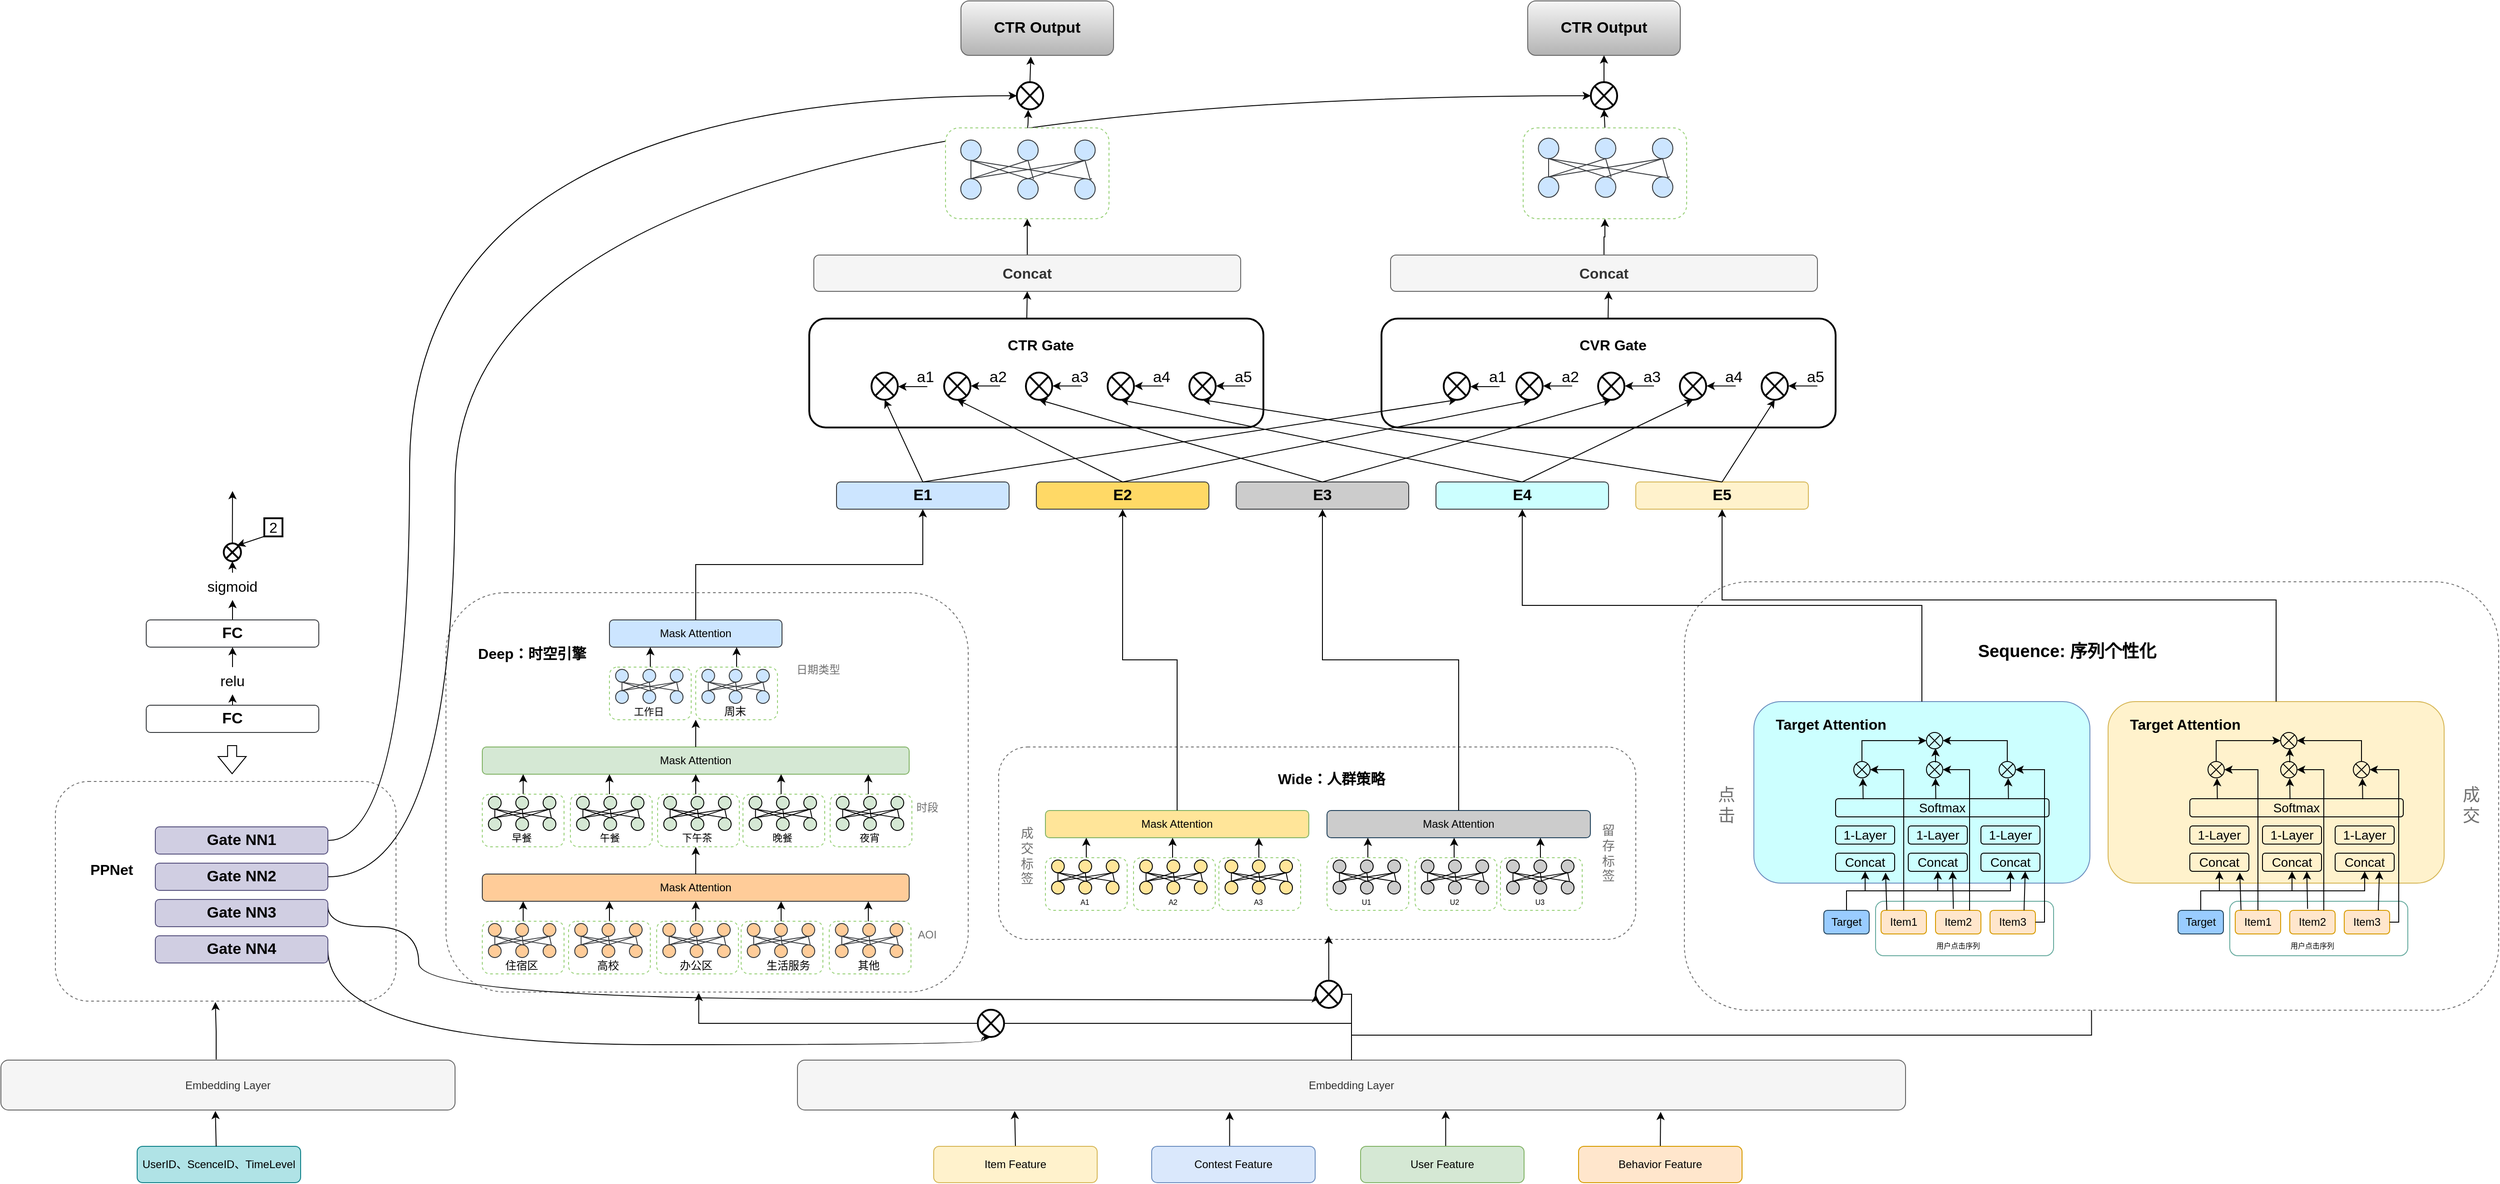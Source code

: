 <mxfile version="20.2.8" type="github">
  <diagram id="xPqd1AJxTfdzKSTH_Yz0" name="第 1 页">
    <mxGraphModel dx="3912" dy="3092" grid="1" gridSize="10" guides="1" tooltips="1" connect="1" arrows="1" fold="1" page="1" pageScale="1" pageWidth="827" pageHeight="1169" math="0" shadow="0">
      <root>
        <mxCell id="0" />
        <mxCell id="1" parent="0" />
        <mxCell id="X3lnQFaPOgWNIHZg0Lux-1017" value="" style="rounded=1;whiteSpace=wrap;html=1;dashed=1;strokeColor=#707070;fontSize=16;fontColor=#000000;" vertex="1" parent="1">
          <mxGeometry x="-580" y="500" width="375" height="242" as="geometry" />
        </mxCell>
        <mxCell id="X3lnQFaPOgWNIHZg0Lux-950" value="" style="rounded=1;whiteSpace=wrap;html=1;strokeColor=#000000;fontSize=16;fillColor=default;strokeWidth=2;" vertex="1" parent="1">
          <mxGeometry x="250" y="-10" width="500" height="120" as="geometry" />
        </mxCell>
        <mxCell id="X3lnQFaPOgWNIHZg0Lux-912" value="" style="rounded=1;whiteSpace=wrap;html=1;dashed=1;strokeColor=#707070;fontSize=16;fontColor=#000000;" vertex="1" parent="1">
          <mxGeometry x="1213.5" y="280" width="896.5" height="472" as="geometry" />
        </mxCell>
        <mxCell id="X3lnQFaPOgWNIHZg0Lux-862" value="" style="rounded=1;whiteSpace=wrap;html=1;strokeColor=#6c8ebf;fontSize=16;fillColor=#CCFFFF;" vertex="1" parent="1">
          <mxGeometry x="1290" y="412" width="370" height="200" as="geometry" />
        </mxCell>
        <mxCell id="X3lnQFaPOgWNIHZg0Lux-818" value="" style="rounded=1;whiteSpace=wrap;html=1;labelBorderColor=default;strokeColor=#67AB9F;fontSize=14;fontColor=#000000;fillColor=none;" vertex="1" parent="1">
          <mxGeometry x="1424" y="632" width="196" height="60" as="geometry" />
        </mxCell>
        <mxCell id="X3lnQFaPOgWNIHZg0Lux-812" value="" style="rounded=1;whiteSpace=wrap;html=1;dashed=1;strokeColor=#707070;fontSize=16;fontColor=#000000;" vertex="1" parent="1">
          <mxGeometry x="458.5" y="462" width="701.5" height="212" as="geometry" />
        </mxCell>
        <mxCell id="X3lnQFaPOgWNIHZg0Lux-417" value="" style="rounded=1;whiteSpace=wrap;html=1;dashed=1;strokeColor=#707070;fontSize=16;fontColor=#000000;" vertex="1" parent="1">
          <mxGeometry x="-150" y="292" width="575" height="440" as="geometry" />
        </mxCell>
        <mxCell id="X3lnQFaPOgWNIHZg0Lux-7" style="edgeStyle=orthogonalEdgeStyle;rounded=0;orthogonalLoop=1;jettySize=auto;html=1;exitX=0.5;exitY=0;exitDx=0;exitDy=0;entryX=0.196;entryY=1.018;entryDx=0;entryDy=0;entryPerimeter=0;" edge="1" parent="1" source="X3lnQFaPOgWNIHZg0Lux-1" target="X3lnQFaPOgWNIHZg0Lux-6">
          <mxGeometry relative="1" as="geometry" />
        </mxCell>
        <mxCell id="X3lnQFaPOgWNIHZg0Lux-1" value="Item Feature" style="rounded=1;whiteSpace=wrap;html=1;fillColor=#fff2cc;strokeColor=#d6b656;" vertex="1" parent="1">
          <mxGeometry x="387" y="902" width="180" height="40" as="geometry" />
        </mxCell>
        <mxCell id="X3lnQFaPOgWNIHZg0Lux-8" style="edgeStyle=orthogonalEdgeStyle;rounded=0;orthogonalLoop=1;jettySize=auto;html=1;exitX=0.5;exitY=0;exitDx=0;exitDy=0;entryX=0.39;entryY=1.036;entryDx=0;entryDy=0;entryPerimeter=0;" edge="1" parent="1" source="X3lnQFaPOgWNIHZg0Lux-2" target="X3lnQFaPOgWNIHZg0Lux-6">
          <mxGeometry relative="1" as="geometry" />
        </mxCell>
        <mxCell id="X3lnQFaPOgWNIHZg0Lux-2" value="Contest Feature" style="rounded=1;whiteSpace=wrap;html=1;fillColor=#dae8fc;strokeColor=#6c8ebf;" vertex="1" parent="1">
          <mxGeometry x="627" y="902" width="180" height="40" as="geometry" />
        </mxCell>
        <mxCell id="X3lnQFaPOgWNIHZg0Lux-9" style="edgeStyle=orthogonalEdgeStyle;rounded=0;orthogonalLoop=1;jettySize=auto;html=1;exitX=0.5;exitY=0;exitDx=0;exitDy=0;entryX=0.585;entryY=1.018;entryDx=0;entryDy=0;entryPerimeter=0;" edge="1" parent="1" source="X3lnQFaPOgWNIHZg0Lux-4" target="X3lnQFaPOgWNIHZg0Lux-6">
          <mxGeometry relative="1" as="geometry" />
        </mxCell>
        <mxCell id="X3lnQFaPOgWNIHZg0Lux-4" value="User Feature" style="rounded=1;whiteSpace=wrap;html=1;fillColor=#d5e8d4;strokeColor=#82b366;" vertex="1" parent="1">
          <mxGeometry x="857" y="902" width="180" height="40" as="geometry" />
        </mxCell>
        <mxCell id="X3lnQFaPOgWNIHZg0Lux-10" style="edgeStyle=orthogonalEdgeStyle;rounded=0;orthogonalLoop=1;jettySize=auto;html=1;exitX=0.5;exitY=0;exitDx=0;exitDy=0;entryX=0.779;entryY=1.036;entryDx=0;entryDy=0;entryPerimeter=0;" edge="1" parent="1" source="X3lnQFaPOgWNIHZg0Lux-5" target="X3lnQFaPOgWNIHZg0Lux-6">
          <mxGeometry relative="1" as="geometry" />
        </mxCell>
        <mxCell id="X3lnQFaPOgWNIHZg0Lux-5" value="Behavior Feature" style="rounded=1;whiteSpace=wrap;html=1;fillColor=#ffe6cc;strokeColor=#d79b00;" vertex="1" parent="1">
          <mxGeometry x="1097" y="902" width="180" height="40" as="geometry" />
        </mxCell>
        <mxCell id="X3lnQFaPOgWNIHZg0Lux-6" value="Embedding Layer" style="rounded=1;whiteSpace=wrap;html=1;fillColor=#f5f5f5;fontColor=#333333;strokeColor=#666666;" vertex="1" parent="1">
          <mxGeometry x="237" y="807" width="1220" height="55" as="geometry" />
        </mxCell>
        <mxCell id="X3lnQFaPOgWNIHZg0Lux-11" value="Mask Attention" style="rounded=1;whiteSpace=wrap;html=1;fillColor=#d5e8d4;strokeColor=#82b366;" vertex="1" parent="1">
          <mxGeometry x="-110" y="462" width="470" height="30" as="geometry" />
        </mxCell>
        <mxCell id="X3lnQFaPOgWNIHZg0Lux-211" value="" style="endArrow=classic;html=1;rounded=0;exitX=0.5;exitY=0;exitDx=0;exitDy=0;" edge="1" parent="1" source="X3lnQFaPOgWNIHZg0Lux-29">
          <mxGeometry width="50" height="50" relative="1" as="geometry">
            <mxPoint x="-70" y="514" as="sourcePoint" />
            <mxPoint x="-65" y="492" as="targetPoint" />
          </mxGeometry>
        </mxCell>
        <mxCell id="X3lnQFaPOgWNIHZg0Lux-212" value="" style="endArrow=classic;html=1;rounded=0;exitX=0.5;exitY=0;exitDx=0;exitDy=0;" edge="1" parent="1">
          <mxGeometry width="50" height="50" relative="1" as="geometry">
            <mxPoint x="125" y="514" as="sourcePoint" />
            <mxPoint x="125" y="492" as="targetPoint" />
          </mxGeometry>
        </mxCell>
        <mxCell id="X3lnQFaPOgWNIHZg0Lux-213" value="" style="endArrow=classic;html=1;rounded=0;exitX=0.5;exitY=0;exitDx=0;exitDy=0;" edge="1" parent="1">
          <mxGeometry width="50" height="50" relative="1" as="geometry">
            <mxPoint x="219" y="514" as="sourcePoint" />
            <mxPoint x="219" y="492" as="targetPoint" />
          </mxGeometry>
        </mxCell>
        <mxCell id="X3lnQFaPOgWNIHZg0Lux-214" value="" style="endArrow=classic;html=1;rounded=0;exitX=0.5;exitY=0;exitDx=0;exitDy=0;" edge="1" parent="1">
          <mxGeometry width="50" height="50" relative="1" as="geometry">
            <mxPoint x="315" y="514" as="sourcePoint" />
            <mxPoint x="315" y="492" as="targetPoint" />
          </mxGeometry>
        </mxCell>
        <mxCell id="X3lnQFaPOgWNIHZg0Lux-215" value="" style="endArrow=classic;html=1;rounded=0;exitX=0.5;exitY=0;exitDx=0;exitDy=0;" edge="1" parent="1">
          <mxGeometry width="50" height="50" relative="1" as="geometry">
            <mxPoint x="30" y="514" as="sourcePoint" />
            <mxPoint x="30" y="492" as="targetPoint" />
          </mxGeometry>
        </mxCell>
        <mxCell id="X3lnQFaPOgWNIHZg0Lux-216" value="&lt;font color=&quot;#707070&quot;&gt;时段&lt;/font&gt;" style="text;html=1;strokeColor=none;fillColor=none;align=center;verticalAlign=middle;whiteSpace=wrap;rounded=0;dashed=1;opacity=1;" vertex="1" parent="1">
          <mxGeometry x="350" y="514" width="60" height="30" as="geometry" />
        </mxCell>
        <mxCell id="X3lnQFaPOgWNIHZg0Lux-217" value="Mask Attention" style="rounded=1;whiteSpace=wrap;html=1;fillColor=#ffcc99;strokeColor=#36393d;" vertex="1" parent="1">
          <mxGeometry x="-110" y="602" width="470" height="30" as="geometry" />
        </mxCell>
        <mxCell id="X3lnQFaPOgWNIHZg0Lux-308" value="" style="endArrow=classic;html=1;rounded=0;exitX=0.5;exitY=0;exitDx=0;exitDy=0;" edge="1" parent="1" source="X3lnQFaPOgWNIHZg0Lux-219">
          <mxGeometry width="50" height="50" relative="1" as="geometry">
            <mxPoint x="-70" y="654" as="sourcePoint" />
            <mxPoint x="-65" y="632" as="targetPoint" />
          </mxGeometry>
        </mxCell>
        <mxCell id="X3lnQFaPOgWNIHZg0Lux-309" value="" style="endArrow=classic;html=1;rounded=0;exitX=0.5;exitY=0;exitDx=0;exitDy=0;" edge="1" parent="1">
          <mxGeometry width="50" height="50" relative="1" as="geometry">
            <mxPoint x="125" y="654" as="sourcePoint" />
            <mxPoint x="125" y="632" as="targetPoint" />
          </mxGeometry>
        </mxCell>
        <mxCell id="X3lnQFaPOgWNIHZg0Lux-310" value="" style="endArrow=classic;html=1;rounded=0;exitX=0.5;exitY=0;exitDx=0;exitDy=0;" edge="1" parent="1">
          <mxGeometry width="50" height="50" relative="1" as="geometry">
            <mxPoint x="219" y="654" as="sourcePoint" />
            <mxPoint x="219" y="632" as="targetPoint" />
          </mxGeometry>
        </mxCell>
        <mxCell id="X3lnQFaPOgWNIHZg0Lux-311" value="" style="endArrow=classic;html=1;rounded=0;exitX=0.5;exitY=0;exitDx=0;exitDy=0;" edge="1" parent="1">
          <mxGeometry width="50" height="50" relative="1" as="geometry">
            <mxPoint x="315" y="654" as="sourcePoint" />
            <mxPoint x="315" y="632" as="targetPoint" />
          </mxGeometry>
        </mxCell>
        <mxCell id="X3lnQFaPOgWNIHZg0Lux-312" value="" style="endArrow=classic;html=1;rounded=0;exitX=0.5;exitY=0;exitDx=0;exitDy=0;" edge="1" parent="1">
          <mxGeometry width="50" height="50" relative="1" as="geometry">
            <mxPoint x="30" y="654" as="sourcePoint" />
            <mxPoint x="30" y="632" as="targetPoint" />
          </mxGeometry>
        </mxCell>
        <mxCell id="X3lnQFaPOgWNIHZg0Lux-313" value="&lt;font color=&quot;#707070&quot;&gt;AOI&lt;/font&gt;" style="text;html=1;strokeColor=none;fillColor=none;align=center;verticalAlign=middle;whiteSpace=wrap;rounded=0;dashed=1;opacity=1;" vertex="1" parent="1">
          <mxGeometry x="350" y="654" width="60" height="30" as="geometry" />
        </mxCell>
        <mxCell id="X3lnQFaPOgWNIHZg0Lux-315" value="" style="endArrow=classic;html=1;rounded=0;exitX=0.5;exitY=0;exitDx=0;exitDy=0;" edge="1" parent="1" source="X3lnQFaPOgWNIHZg0Lux-217">
          <mxGeometry width="50" height="50" relative="1" as="geometry">
            <mxPoint x="125" y="594" as="sourcePoint" />
            <mxPoint x="125" y="572" as="targetPoint" />
          </mxGeometry>
        </mxCell>
        <mxCell id="X3lnQFaPOgWNIHZg0Lux-316" value="Mask Attention" style="rounded=1;whiteSpace=wrap;html=1;fillColor=#cce5ff;strokeColor=#36393d;" vertex="1" parent="1">
          <mxGeometry x="30" y="322" width="190" height="30" as="geometry" />
        </mxCell>
        <mxCell id="X3lnQFaPOgWNIHZg0Lux-407" value="" style="endArrow=classic;html=1;rounded=0;exitX=0.5;exitY=0;exitDx=0;exitDy=0;" edge="1" parent="1" source="X3lnQFaPOgWNIHZg0Lux-318">
          <mxGeometry width="50" height="50" relative="1" as="geometry">
            <mxPoint x="70" y="374" as="sourcePoint" />
            <mxPoint x="75" y="352" as="targetPoint" />
          </mxGeometry>
        </mxCell>
        <mxCell id="X3lnQFaPOgWNIHZg0Lux-411" value="" style="endArrow=classic;html=1;rounded=0;exitX=0.5;exitY=0;exitDx=0;exitDy=0;" edge="1" parent="1">
          <mxGeometry width="50" height="50" relative="1" as="geometry">
            <mxPoint x="170" y="374" as="sourcePoint" />
            <mxPoint x="170" y="352" as="targetPoint" />
          </mxGeometry>
        </mxCell>
        <mxCell id="X3lnQFaPOgWNIHZg0Lux-414" value="" style="endArrow=classic;html=1;rounded=0;exitX=0.5;exitY=0;exitDx=0;exitDy=0;" edge="1" parent="1">
          <mxGeometry width="50" height="50" relative="1" as="geometry">
            <mxPoint x="125" y="462" as="sourcePoint" />
            <mxPoint x="125" y="432" as="targetPoint" />
          </mxGeometry>
        </mxCell>
        <mxCell id="X3lnQFaPOgWNIHZg0Lux-415" value="&lt;font color=&quot;#707070&quot;&gt;日期类型&lt;/font&gt;" style="text;html=1;strokeColor=none;fillColor=none;align=center;verticalAlign=middle;whiteSpace=wrap;rounded=0;dashed=1;opacity=1;" vertex="1" parent="1">
          <mxGeometry x="230" y="362" width="60" height="30" as="geometry" />
        </mxCell>
        <mxCell id="X3lnQFaPOgWNIHZg0Lux-416" value="&lt;font size=&quot;1&quot; color=&quot;#000000&quot;&gt;&lt;b style=&quot;font-size: 16px;&quot;&gt;Deep：时空引擎&lt;/b&gt;&lt;/font&gt;" style="text;html=1;strokeColor=none;fillColor=none;align=center;verticalAlign=middle;whiteSpace=wrap;rounded=0;dashed=1;fontColor=#707070;opacity=1;" vertex="1" parent="1">
          <mxGeometry x="-120" y="344" width="130" height="30" as="geometry" />
        </mxCell>
        <mxCell id="X3lnQFaPOgWNIHZg0Lux-418" value="Mask Attention" style="rounded=1;whiteSpace=wrap;html=1;fillColor=#FFE599;strokeColor=#82b366;" vertex="1" parent="1">
          <mxGeometry x="510" y="532" width="290" height="30" as="geometry" />
        </mxCell>
        <mxCell id="X3lnQFaPOgWNIHZg0Lux-509" value="" style="endArrow=classic;html=1;rounded=0;exitX=0.5;exitY=0;exitDx=0;exitDy=0;" edge="1" parent="1" source="X3lnQFaPOgWNIHZg0Lux-420">
          <mxGeometry width="50" height="50" relative="1" as="geometry">
            <mxPoint x="550" y="584" as="sourcePoint" />
            <mxPoint x="555" y="562" as="targetPoint" />
          </mxGeometry>
        </mxCell>
        <mxCell id="X3lnQFaPOgWNIHZg0Lux-510" value="" style="endArrow=classic;html=1;rounded=0;exitX=0.5;exitY=0;exitDx=0;exitDy=0;" edge="1" parent="1">
          <mxGeometry width="50" height="50" relative="1" as="geometry">
            <mxPoint x="745" y="584" as="sourcePoint" />
            <mxPoint x="745" y="562" as="targetPoint" />
          </mxGeometry>
        </mxCell>
        <mxCell id="X3lnQFaPOgWNIHZg0Lux-513" value="" style="endArrow=classic;html=1;rounded=0;exitX=0.5;exitY=0;exitDx=0;exitDy=0;" edge="1" parent="1">
          <mxGeometry width="50" height="50" relative="1" as="geometry">
            <mxPoint x="650" y="584" as="sourcePoint" />
            <mxPoint x="650" y="562" as="targetPoint" />
          </mxGeometry>
        </mxCell>
        <mxCell id="X3lnQFaPOgWNIHZg0Lux-516" value="" style="group" vertex="1" connectable="0" parent="1">
          <mxGeometry x="125" y="374" width="90" height="58" as="geometry" />
        </mxCell>
        <mxCell id="X3lnQFaPOgWNIHZg0Lux-336" value="" style="rounded=1;whiteSpace=wrap;html=1;dashed=1;strokeColor=#97D077;" vertex="1" parent="X3lnQFaPOgWNIHZg0Lux-516">
          <mxGeometry width="90" height="58" as="geometry" />
        </mxCell>
        <mxCell id="X3lnQFaPOgWNIHZg0Lux-337" value="" style="group" vertex="1" connectable="0" parent="X3lnQFaPOgWNIHZg0Lux-516">
          <mxGeometry x="6.759" y="2.5" width="78.261" height="37.5" as="geometry" />
        </mxCell>
        <mxCell id="X3lnQFaPOgWNIHZg0Lux-338" value="" style="ellipse;whiteSpace=wrap;html=1;aspect=fixed;fillColor=#cce5ff;strokeColor=#36393d;" vertex="1" parent="X3lnQFaPOgWNIHZg0Lux-337">
          <mxGeometry width="14.062" height="14.062" as="geometry" />
        </mxCell>
        <mxCell id="X3lnQFaPOgWNIHZg0Lux-339" value="" style="ellipse;whiteSpace=wrap;html=1;aspect=fixed;fillColor=#cce5ff;strokeColor=#36393d;" vertex="1" parent="X3lnQFaPOgWNIHZg0Lux-337">
          <mxGeometry x="60.201" width="14.062" height="14.062" as="geometry" />
        </mxCell>
        <mxCell id="X3lnQFaPOgWNIHZg0Lux-340" value="" style="ellipse;whiteSpace=wrap;html=1;aspect=fixed;fillColor=#cce5ff;strokeColor=#36393d;" vertex="1" parent="X3lnQFaPOgWNIHZg0Lux-337">
          <mxGeometry x="30.1" width="14.062" height="14.062" as="geometry" />
        </mxCell>
        <mxCell id="X3lnQFaPOgWNIHZg0Lux-341" value="" style="ellipse;whiteSpace=wrap;html=1;aspect=fixed;fillColor=#cce5ff;strokeColor=#36393d;" vertex="1" parent="X3lnQFaPOgWNIHZg0Lux-337">
          <mxGeometry y="23.438" width="14.062" height="14.062" as="geometry" />
        </mxCell>
        <mxCell id="X3lnQFaPOgWNIHZg0Lux-342" value="" style="ellipse;whiteSpace=wrap;html=1;aspect=fixed;fillColor=#cce5ff;strokeColor=#36393d;" vertex="1" parent="X3lnQFaPOgWNIHZg0Lux-337">
          <mxGeometry x="60.201" y="23.438" width="14.062" height="14.062" as="geometry" />
        </mxCell>
        <mxCell id="X3lnQFaPOgWNIHZg0Lux-343" value="" style="ellipse;whiteSpace=wrap;html=1;aspect=fixed;fillColor=#cce5ff;strokeColor=#36393d;" vertex="1" parent="X3lnQFaPOgWNIHZg0Lux-337">
          <mxGeometry x="30.1" y="23.438" width="14.062" height="14.062" as="geometry" />
        </mxCell>
        <mxCell id="X3lnQFaPOgWNIHZg0Lux-344" value="" style="endArrow=none;html=1;rounded=0;entryX=0.5;entryY=0;entryDx=0;entryDy=0;exitX=0.5;exitY=1;exitDx=0;exitDy=0;fillColor=#cce5ff;strokeColor=#36393d;" edge="1" parent="X3lnQFaPOgWNIHZg0Lux-337" source="X3lnQFaPOgWNIHZg0Lux-338" target="X3lnQFaPOgWNIHZg0Lux-341">
          <mxGeometry width="50" height="50" relative="1" as="geometry">
            <mxPoint x="-36.12" y="65.625" as="sourcePoint" />
            <mxPoint x="-6.02" y="42.188" as="targetPoint" />
          </mxGeometry>
        </mxCell>
        <mxCell id="X3lnQFaPOgWNIHZg0Lux-345" value="" style="endArrow=none;html=1;rounded=0;entryX=0.5;entryY=1;entryDx=0;entryDy=0;exitX=0.5;exitY=0;exitDx=0;exitDy=0;fillColor=#cce5ff;strokeColor=#36393d;" edge="1" parent="X3lnQFaPOgWNIHZg0Lux-337" source="X3lnQFaPOgWNIHZg0Lux-343" target="X3lnQFaPOgWNIHZg0Lux-338">
          <mxGeometry width="50" height="50" relative="1" as="geometry">
            <mxPoint x="6.02" y="79.688" as="sourcePoint" />
            <mxPoint x="36.12" y="56.25" as="targetPoint" />
          </mxGeometry>
        </mxCell>
        <mxCell id="X3lnQFaPOgWNIHZg0Lux-346" value="" style="endArrow=none;html=1;rounded=0;entryX=0.5;entryY=1;entryDx=0;entryDy=0;exitX=0.5;exitY=0;exitDx=0;exitDy=0;fillColor=#cce5ff;strokeColor=#36393d;" edge="1" parent="X3lnQFaPOgWNIHZg0Lux-337" source="X3lnQFaPOgWNIHZg0Lux-342" target="X3lnQFaPOgWNIHZg0Lux-338">
          <mxGeometry width="50" height="50" relative="1" as="geometry">
            <mxPoint x="6.02" y="79.688" as="sourcePoint" />
            <mxPoint x="36.12" y="56.25" as="targetPoint" />
          </mxGeometry>
        </mxCell>
        <mxCell id="X3lnQFaPOgWNIHZg0Lux-347" value="" style="endArrow=none;html=1;rounded=0;entryX=0.5;entryY=1;entryDx=0;entryDy=0;fillColor=#cce5ff;strokeColor=#36393d;" edge="1" parent="X3lnQFaPOgWNIHZg0Lux-337" target="X3lnQFaPOgWNIHZg0Lux-340">
          <mxGeometry width="50" height="50" relative="1" as="geometry">
            <mxPoint x="38.419" y="23.75" as="sourcePoint" />
            <mxPoint x="-6.02" y="60.938" as="targetPoint" />
          </mxGeometry>
        </mxCell>
        <mxCell id="X3lnQFaPOgWNIHZg0Lux-348" value="" style="endArrow=none;html=1;rounded=0;entryX=0.5;entryY=1;entryDx=0;entryDy=0;fillColor=#cce5ff;strokeColor=#36393d;" edge="1" parent="X3lnQFaPOgWNIHZg0Lux-337" target="X3lnQFaPOgWNIHZg0Lux-339">
          <mxGeometry width="50" height="50" relative="1" as="geometry">
            <mxPoint x="69.231" y="23.438" as="sourcePoint" />
            <mxPoint x="108.361" y="56.25" as="targetPoint" />
            <Array as="points">
              <mxPoint x="68.3" y="23.75" />
            </Array>
          </mxGeometry>
        </mxCell>
        <mxCell id="X3lnQFaPOgWNIHZg0Lux-349" value="" style="endArrow=none;html=1;rounded=0;entryX=0.5;entryY=1;entryDx=0;entryDy=0;exitX=0.5;exitY=0;exitDx=0;exitDy=0;fillColor=#cce5ff;strokeColor=#36393d;" edge="1" parent="X3lnQFaPOgWNIHZg0Lux-337" source="X3lnQFaPOgWNIHZg0Lux-341" target="X3lnQFaPOgWNIHZg0Lux-340">
          <mxGeometry width="50" height="50" relative="1" as="geometry">
            <mxPoint x="30.1" y="75" as="sourcePoint" />
            <mxPoint x="60.201" y="51.562" as="targetPoint" />
          </mxGeometry>
        </mxCell>
        <mxCell id="X3lnQFaPOgWNIHZg0Lux-350" value="" style="endArrow=none;html=1;rounded=0;entryX=0.5;entryY=1;entryDx=0;entryDy=0;exitX=0.5;exitY=0;exitDx=0;exitDy=0;fillColor=#cce5ff;strokeColor=#36393d;" edge="1" parent="X3lnQFaPOgWNIHZg0Lux-337" source="X3lnQFaPOgWNIHZg0Lux-341" target="X3lnQFaPOgWNIHZg0Lux-339">
          <mxGeometry width="50" height="50" relative="1" as="geometry">
            <mxPoint x="42.14" y="84.375" as="sourcePoint" />
            <mxPoint x="72.241" y="60.938" as="targetPoint" />
          </mxGeometry>
        </mxCell>
        <mxCell id="X3lnQFaPOgWNIHZg0Lux-351" value="" style="endArrow=none;html=1;rounded=0;entryX=0.5;entryY=1;entryDx=0;entryDy=0;exitX=0.5;exitY=0;exitDx=0;exitDy=0;fillColor=#cce5ff;strokeColor=#36393d;" edge="1" parent="X3lnQFaPOgWNIHZg0Lux-337" source="X3lnQFaPOgWNIHZg0Lux-343" target="X3lnQFaPOgWNIHZg0Lux-339">
          <mxGeometry width="50" height="50" relative="1" as="geometry">
            <mxPoint x="36.12" y="70.312" as="sourcePoint" />
            <mxPoint x="66.221" y="46.875" as="targetPoint" />
          </mxGeometry>
        </mxCell>
        <mxCell id="X3lnQFaPOgWNIHZg0Lux-352" value="周末" style="text;html=1;strokeColor=none;fillColor=none;align=center;verticalAlign=middle;whiteSpace=wrap;rounded=0;" vertex="1" parent="X3lnQFaPOgWNIHZg0Lux-516">
          <mxGeometry x="24.19" y="45.75" width="39.13" height="6.25" as="geometry" />
        </mxCell>
        <mxCell id="X3lnQFaPOgWNIHZg0Lux-517" value="" style="group" vertex="1" connectable="0" parent="1">
          <mxGeometry x="30" y="374" width="90" height="58" as="geometry" />
        </mxCell>
        <mxCell id="X3lnQFaPOgWNIHZg0Lux-318" value="" style="rounded=1;whiteSpace=wrap;html=1;dashed=1;strokeColor=#97D077;" vertex="1" parent="X3lnQFaPOgWNIHZg0Lux-517">
          <mxGeometry width="90" height="58" as="geometry" />
        </mxCell>
        <mxCell id="X3lnQFaPOgWNIHZg0Lux-319" value="" style="group" vertex="1" connectable="0" parent="X3lnQFaPOgWNIHZg0Lux-517">
          <mxGeometry x="6.759" y="2.5" width="78.261" height="37.5" as="geometry" />
        </mxCell>
        <mxCell id="X3lnQFaPOgWNIHZg0Lux-320" value="" style="ellipse;whiteSpace=wrap;html=1;aspect=fixed;fillColor=#cce5ff;strokeColor=#36393d;" vertex="1" parent="X3lnQFaPOgWNIHZg0Lux-319">
          <mxGeometry width="14.062" height="14.062" as="geometry" />
        </mxCell>
        <mxCell id="X3lnQFaPOgWNIHZg0Lux-321" value="" style="ellipse;whiteSpace=wrap;html=1;aspect=fixed;fillColor=#cce5ff;strokeColor=#36393d;" vertex="1" parent="X3lnQFaPOgWNIHZg0Lux-319">
          <mxGeometry x="60.201" width="14.062" height="14.062" as="geometry" />
        </mxCell>
        <mxCell id="X3lnQFaPOgWNIHZg0Lux-322" value="" style="ellipse;whiteSpace=wrap;html=1;aspect=fixed;fillColor=#cce5ff;strokeColor=#36393d;" vertex="1" parent="X3lnQFaPOgWNIHZg0Lux-319">
          <mxGeometry x="30.1" width="14.062" height="14.062" as="geometry" />
        </mxCell>
        <mxCell id="X3lnQFaPOgWNIHZg0Lux-323" value="" style="ellipse;whiteSpace=wrap;html=1;aspect=fixed;fillColor=#cce5ff;strokeColor=#36393d;" vertex="1" parent="X3lnQFaPOgWNIHZg0Lux-319">
          <mxGeometry y="23.438" width="14.062" height="14.062" as="geometry" />
        </mxCell>
        <mxCell id="X3lnQFaPOgWNIHZg0Lux-324" value="" style="ellipse;whiteSpace=wrap;html=1;aspect=fixed;fillColor=#cce5ff;strokeColor=#36393d;" vertex="1" parent="X3lnQFaPOgWNIHZg0Lux-319">
          <mxGeometry x="60.201" y="23.438" width="14.062" height="14.062" as="geometry" />
        </mxCell>
        <mxCell id="X3lnQFaPOgWNIHZg0Lux-325" value="" style="ellipse;whiteSpace=wrap;html=1;aspect=fixed;fillColor=#cce5ff;strokeColor=#36393d;" vertex="1" parent="X3lnQFaPOgWNIHZg0Lux-319">
          <mxGeometry x="30.1" y="23.438" width="14.062" height="14.062" as="geometry" />
        </mxCell>
        <mxCell id="X3lnQFaPOgWNIHZg0Lux-326" value="" style="endArrow=none;html=1;rounded=0;entryX=0.5;entryY=0;entryDx=0;entryDy=0;exitX=0.5;exitY=1;exitDx=0;exitDy=0;fillColor=#cce5ff;strokeColor=#36393d;" edge="1" parent="X3lnQFaPOgWNIHZg0Lux-319" source="X3lnQFaPOgWNIHZg0Lux-320" target="X3lnQFaPOgWNIHZg0Lux-323">
          <mxGeometry width="50" height="50" relative="1" as="geometry">
            <mxPoint x="-36.12" y="65.625" as="sourcePoint" />
            <mxPoint x="-6.02" y="42.188" as="targetPoint" />
          </mxGeometry>
        </mxCell>
        <mxCell id="X3lnQFaPOgWNIHZg0Lux-327" value="" style="endArrow=none;html=1;rounded=0;entryX=0.5;entryY=1;entryDx=0;entryDy=0;exitX=0.5;exitY=0;exitDx=0;exitDy=0;fillColor=#cce5ff;strokeColor=#36393d;" edge="1" parent="X3lnQFaPOgWNIHZg0Lux-319" source="X3lnQFaPOgWNIHZg0Lux-325" target="X3lnQFaPOgWNIHZg0Lux-320">
          <mxGeometry width="50" height="50" relative="1" as="geometry">
            <mxPoint x="6.02" y="79.688" as="sourcePoint" />
            <mxPoint x="36.12" y="56.25" as="targetPoint" />
          </mxGeometry>
        </mxCell>
        <mxCell id="X3lnQFaPOgWNIHZg0Lux-328" value="" style="endArrow=none;html=1;rounded=0;entryX=0.5;entryY=1;entryDx=0;entryDy=0;exitX=0.5;exitY=0;exitDx=0;exitDy=0;fillColor=#cce5ff;strokeColor=#36393d;" edge="1" parent="X3lnQFaPOgWNIHZg0Lux-319" source="X3lnQFaPOgWNIHZg0Lux-324" target="X3lnQFaPOgWNIHZg0Lux-320">
          <mxGeometry width="50" height="50" relative="1" as="geometry">
            <mxPoint x="6.02" y="79.688" as="sourcePoint" />
            <mxPoint x="36.12" y="56.25" as="targetPoint" />
          </mxGeometry>
        </mxCell>
        <mxCell id="X3lnQFaPOgWNIHZg0Lux-329" value="" style="endArrow=none;html=1;rounded=0;entryX=0.5;entryY=1;entryDx=0;entryDy=0;fillColor=#cce5ff;strokeColor=#36393d;" edge="1" parent="X3lnQFaPOgWNIHZg0Lux-319" target="X3lnQFaPOgWNIHZg0Lux-322">
          <mxGeometry width="50" height="50" relative="1" as="geometry">
            <mxPoint x="38.419" y="23.75" as="sourcePoint" />
            <mxPoint x="-6.02" y="60.938" as="targetPoint" />
          </mxGeometry>
        </mxCell>
        <mxCell id="X3lnQFaPOgWNIHZg0Lux-330" value="" style="endArrow=none;html=1;rounded=0;entryX=0.5;entryY=1;entryDx=0;entryDy=0;fillColor=#cce5ff;strokeColor=#36393d;" edge="1" parent="X3lnQFaPOgWNIHZg0Lux-319" target="X3lnQFaPOgWNIHZg0Lux-321">
          <mxGeometry width="50" height="50" relative="1" as="geometry">
            <mxPoint x="69.231" y="23.438" as="sourcePoint" />
            <mxPoint x="108.361" y="56.25" as="targetPoint" />
            <Array as="points">
              <mxPoint x="68.3" y="23.75" />
            </Array>
          </mxGeometry>
        </mxCell>
        <mxCell id="X3lnQFaPOgWNIHZg0Lux-331" value="" style="endArrow=none;html=1;rounded=0;entryX=0.5;entryY=1;entryDx=0;entryDy=0;exitX=0.5;exitY=0;exitDx=0;exitDy=0;fillColor=#cce5ff;strokeColor=#36393d;" edge="1" parent="X3lnQFaPOgWNIHZg0Lux-319" source="X3lnQFaPOgWNIHZg0Lux-323" target="X3lnQFaPOgWNIHZg0Lux-322">
          <mxGeometry width="50" height="50" relative="1" as="geometry">
            <mxPoint x="30.1" y="75" as="sourcePoint" />
            <mxPoint x="60.201" y="51.562" as="targetPoint" />
          </mxGeometry>
        </mxCell>
        <mxCell id="X3lnQFaPOgWNIHZg0Lux-332" value="" style="endArrow=none;html=1;rounded=0;entryX=0.5;entryY=1;entryDx=0;entryDy=0;exitX=0.5;exitY=0;exitDx=0;exitDy=0;fillColor=#cce5ff;strokeColor=#36393d;" edge="1" parent="X3lnQFaPOgWNIHZg0Lux-319" source="X3lnQFaPOgWNIHZg0Lux-323" target="X3lnQFaPOgWNIHZg0Lux-321">
          <mxGeometry width="50" height="50" relative="1" as="geometry">
            <mxPoint x="42.14" y="84.375" as="sourcePoint" />
            <mxPoint x="72.241" y="60.938" as="targetPoint" />
          </mxGeometry>
        </mxCell>
        <mxCell id="X3lnQFaPOgWNIHZg0Lux-333" value="" style="endArrow=none;html=1;rounded=0;entryX=0.5;entryY=1;entryDx=0;entryDy=0;exitX=0.5;exitY=0;exitDx=0;exitDy=0;fillColor=#cce5ff;strokeColor=#36393d;" edge="1" parent="X3lnQFaPOgWNIHZg0Lux-319" source="X3lnQFaPOgWNIHZg0Lux-325" target="X3lnQFaPOgWNIHZg0Lux-321">
          <mxGeometry width="50" height="50" relative="1" as="geometry">
            <mxPoint x="36.12" y="70.312" as="sourcePoint" />
            <mxPoint x="66.221" y="46.875" as="targetPoint" />
          </mxGeometry>
        </mxCell>
        <mxCell id="X3lnQFaPOgWNIHZg0Lux-334" value="&lt;font style=&quot;font-size: 11px;&quot;&gt;工作日&lt;/font&gt;" style="text;html=1;strokeColor=none;fillColor=none;align=center;verticalAlign=middle;whiteSpace=wrap;rounded=0;" vertex="1" parent="X3lnQFaPOgWNIHZg0Lux-517">
          <mxGeometry x="24.19" y="45.75" width="39.13" height="6.25" as="geometry" />
        </mxCell>
        <mxCell id="X3lnQFaPOgWNIHZg0Lux-518" value="" style="group" vertex="1" connectable="0" parent="1">
          <mxGeometry x="-110" y="514" width="90" height="58" as="geometry" />
        </mxCell>
        <mxCell id="X3lnQFaPOgWNIHZg0Lux-29" value="" style="rounded=1;whiteSpace=wrap;html=1;dashed=1;strokeColor=#97D077;" vertex="1" parent="X3lnQFaPOgWNIHZg0Lux-518">
          <mxGeometry width="90" height="58" as="geometry" />
        </mxCell>
        <mxCell id="X3lnQFaPOgWNIHZg0Lux-28" value="&lt;font style=&quot;font-size: 11px;&quot;&gt;早餐&lt;/font&gt;" style="text;html=1;strokeColor=none;fillColor=none;align=center;verticalAlign=middle;whiteSpace=wrap;rounded=0;fontSize=8;" vertex="1" parent="X3lnQFaPOgWNIHZg0Lux-518">
          <mxGeometry x="24.19" y="44.75" width="39.13" height="6.25" as="geometry" />
        </mxCell>
        <mxCell id="X3lnQFaPOgWNIHZg0Lux-12" value="" style="ellipse;whiteSpace=wrap;html=1;aspect=fixed;fillColor=#d5e8d4;strokeColor=#000000;" vertex="1" parent="X3lnQFaPOgWNIHZg0Lux-518">
          <mxGeometry x="6.759" y="2.5" width="14.062" height="14.062" as="geometry" />
        </mxCell>
        <mxCell id="X3lnQFaPOgWNIHZg0Lux-13" value="" style="ellipse;whiteSpace=wrap;html=1;aspect=fixed;fillColor=#d5e8d4;strokeColor=#000000;" vertex="1" parent="X3lnQFaPOgWNIHZg0Lux-518">
          <mxGeometry x="66.96" y="2.5" width="14.062" height="14.062" as="geometry" />
        </mxCell>
        <mxCell id="X3lnQFaPOgWNIHZg0Lux-14" value="" style="ellipse;whiteSpace=wrap;html=1;aspect=fixed;fillColor=#d5e8d4;strokeColor=#000000;" vertex="1" parent="X3lnQFaPOgWNIHZg0Lux-518">
          <mxGeometry x="36.859" y="2.5" width="14.062" height="14.062" as="geometry" />
        </mxCell>
        <mxCell id="X3lnQFaPOgWNIHZg0Lux-15" value="" style="ellipse;whiteSpace=wrap;html=1;aspect=fixed;fillColor=#d5e8d4;strokeColor=#000000;" vertex="1" parent="X3lnQFaPOgWNIHZg0Lux-518">
          <mxGeometry x="6.759" y="25.938" width="14.062" height="14.062" as="geometry" />
        </mxCell>
        <mxCell id="X3lnQFaPOgWNIHZg0Lux-16" value="" style="ellipse;whiteSpace=wrap;html=1;aspect=fixed;fillColor=#d5e8d4;strokeColor=#000000;" vertex="1" parent="X3lnQFaPOgWNIHZg0Lux-518">
          <mxGeometry x="66.96" y="25.938" width="14.062" height="14.062" as="geometry" />
        </mxCell>
        <mxCell id="X3lnQFaPOgWNIHZg0Lux-17" value="" style="ellipse;whiteSpace=wrap;html=1;aspect=fixed;fillColor=#d5e8d4;strokeColor=#000000;" vertex="1" parent="X3lnQFaPOgWNIHZg0Lux-518">
          <mxGeometry x="36.859" y="25.938" width="14.062" height="14.062" as="geometry" />
        </mxCell>
        <mxCell id="X3lnQFaPOgWNIHZg0Lux-18" value="" style="endArrow=none;html=1;rounded=0;entryX=0.5;entryY=0;entryDx=0;entryDy=0;exitX=0.5;exitY=1;exitDx=0;exitDy=0;fillColor=#d5e8d4;strokeColor=#000000;" edge="1" parent="X3lnQFaPOgWNIHZg0Lux-518" source="X3lnQFaPOgWNIHZg0Lux-12" target="X3lnQFaPOgWNIHZg0Lux-15">
          <mxGeometry width="50" height="50" relative="1" as="geometry">
            <mxPoint x="-29.362" y="68.125" as="sourcePoint" />
            <mxPoint x="0.739" y="44.688" as="targetPoint" />
          </mxGeometry>
        </mxCell>
        <mxCell id="X3lnQFaPOgWNIHZg0Lux-19" value="" style="endArrow=none;html=1;rounded=0;entryX=0.5;entryY=1;entryDx=0;entryDy=0;exitX=0.5;exitY=0;exitDx=0;exitDy=0;fillColor=#d5e8d4;strokeColor=#000000;" edge="1" parent="X3lnQFaPOgWNIHZg0Lux-518" source="X3lnQFaPOgWNIHZg0Lux-17" target="X3lnQFaPOgWNIHZg0Lux-12">
          <mxGeometry width="50" height="50" relative="1" as="geometry">
            <mxPoint x="12.779" y="82.188" as="sourcePoint" />
            <mxPoint x="42.879" y="58.75" as="targetPoint" />
          </mxGeometry>
        </mxCell>
        <mxCell id="X3lnQFaPOgWNIHZg0Lux-20" value="" style="endArrow=none;html=1;rounded=0;entryX=0.5;entryY=1;entryDx=0;entryDy=0;exitX=0.5;exitY=0;exitDx=0;exitDy=0;fillColor=#d5e8d4;strokeColor=#000000;" edge="1" parent="X3lnQFaPOgWNIHZg0Lux-518" source="X3lnQFaPOgWNIHZg0Lux-16" target="X3lnQFaPOgWNIHZg0Lux-12">
          <mxGeometry width="50" height="50" relative="1" as="geometry">
            <mxPoint x="12.779" y="82.188" as="sourcePoint" />
            <mxPoint x="42.879" y="58.75" as="targetPoint" />
          </mxGeometry>
        </mxCell>
        <mxCell id="X3lnQFaPOgWNIHZg0Lux-21" value="" style="endArrow=none;html=1;rounded=0;entryX=0.5;entryY=1;entryDx=0;entryDy=0;fillColor=#d5e8d4;strokeColor=#000000;" edge="1" parent="X3lnQFaPOgWNIHZg0Lux-518" target="X3lnQFaPOgWNIHZg0Lux-14">
          <mxGeometry width="50" height="50" relative="1" as="geometry">
            <mxPoint x="45.178" y="26.25" as="sourcePoint" />
            <mxPoint x="0.739" y="63.438" as="targetPoint" />
          </mxGeometry>
        </mxCell>
        <mxCell id="X3lnQFaPOgWNIHZg0Lux-22" value="" style="endArrow=none;html=1;rounded=0;entryX=0.5;entryY=1;entryDx=0;entryDy=0;fillColor=#d5e8d4;strokeColor=#000000;" edge="1" parent="X3lnQFaPOgWNIHZg0Lux-518" target="X3lnQFaPOgWNIHZg0Lux-13">
          <mxGeometry width="50" height="50" relative="1" as="geometry">
            <mxPoint x="75.99" y="25.938" as="sourcePoint" />
            <mxPoint x="115.12" y="58.75" as="targetPoint" />
            <Array as="points">
              <mxPoint x="75.059" y="26.25" />
            </Array>
          </mxGeometry>
        </mxCell>
        <mxCell id="X3lnQFaPOgWNIHZg0Lux-23" value="" style="endArrow=none;html=1;rounded=0;entryX=0.5;entryY=1;entryDx=0;entryDy=0;exitX=0.5;exitY=0;exitDx=0;exitDy=0;fillColor=#d5e8d4;strokeColor=#000000;" edge="1" parent="X3lnQFaPOgWNIHZg0Lux-518" source="X3lnQFaPOgWNIHZg0Lux-15" target="X3lnQFaPOgWNIHZg0Lux-14">
          <mxGeometry width="50" height="50" relative="1" as="geometry">
            <mxPoint x="36.859" y="77.5" as="sourcePoint" />
            <mxPoint x="66.96" y="54.062" as="targetPoint" />
          </mxGeometry>
        </mxCell>
        <mxCell id="X3lnQFaPOgWNIHZg0Lux-24" value="" style="endArrow=none;html=1;rounded=0;entryX=0.5;entryY=1;entryDx=0;entryDy=0;exitX=0.5;exitY=0;exitDx=0;exitDy=0;fillColor=#d5e8d4;strokeColor=#000000;" edge="1" parent="X3lnQFaPOgWNIHZg0Lux-518" source="X3lnQFaPOgWNIHZg0Lux-15" target="X3lnQFaPOgWNIHZg0Lux-13">
          <mxGeometry width="50" height="50" relative="1" as="geometry">
            <mxPoint x="48.899" y="86.875" as="sourcePoint" />
            <mxPoint x="79.0" y="63.438" as="targetPoint" />
          </mxGeometry>
        </mxCell>
        <mxCell id="X3lnQFaPOgWNIHZg0Lux-26" value="" style="endArrow=none;html=1;rounded=0;entryX=0.5;entryY=1;entryDx=0;entryDy=0;exitX=0.5;exitY=0;exitDx=0;exitDy=0;fillColor=#d5e8d4;strokeColor=#000000;" edge="1" parent="X3lnQFaPOgWNIHZg0Lux-518" source="X3lnQFaPOgWNIHZg0Lux-17" target="X3lnQFaPOgWNIHZg0Lux-13">
          <mxGeometry width="50" height="50" relative="1" as="geometry">
            <mxPoint x="42.879" y="72.812" as="sourcePoint" />
            <mxPoint x="72.98" y="49.375" as="targetPoint" />
          </mxGeometry>
        </mxCell>
        <mxCell id="X3lnQFaPOgWNIHZg0Lux-519" value="" style="group" vertex="1" connectable="0" parent="1">
          <mxGeometry x="-13" y="514" width="90" height="58" as="geometry" />
        </mxCell>
        <mxCell id="X3lnQFaPOgWNIHZg0Lux-520" value="" style="rounded=1;whiteSpace=wrap;html=1;dashed=1;strokeColor=#97D077;" vertex="1" parent="X3lnQFaPOgWNIHZg0Lux-519">
          <mxGeometry width="90" height="58" as="geometry" />
        </mxCell>
        <mxCell id="X3lnQFaPOgWNIHZg0Lux-521" value="&lt;font style=&quot;font-size: 11px;&quot;&gt;午餐&lt;/font&gt;" style="text;html=1;strokeColor=none;fillColor=none;align=center;verticalAlign=middle;whiteSpace=wrap;rounded=0;fontSize=8;" vertex="1" parent="X3lnQFaPOgWNIHZg0Lux-519">
          <mxGeometry x="24.19" y="44.75" width="39.13" height="6.25" as="geometry" />
        </mxCell>
        <mxCell id="X3lnQFaPOgWNIHZg0Lux-522" value="" style="ellipse;whiteSpace=wrap;html=1;aspect=fixed;fillColor=#d5e8d4;strokeColor=#000000;" vertex="1" parent="X3lnQFaPOgWNIHZg0Lux-519">
          <mxGeometry x="6.759" y="2.5" width="14.062" height="14.062" as="geometry" />
        </mxCell>
        <mxCell id="X3lnQFaPOgWNIHZg0Lux-523" value="" style="ellipse;whiteSpace=wrap;html=1;aspect=fixed;fillColor=#d5e8d4;strokeColor=#000000;" vertex="1" parent="X3lnQFaPOgWNIHZg0Lux-519">
          <mxGeometry x="66.96" y="2.5" width="14.062" height="14.062" as="geometry" />
        </mxCell>
        <mxCell id="X3lnQFaPOgWNIHZg0Lux-524" value="" style="ellipse;whiteSpace=wrap;html=1;aspect=fixed;fillColor=#d5e8d4;strokeColor=#000000;" vertex="1" parent="X3lnQFaPOgWNIHZg0Lux-519">
          <mxGeometry x="36.859" y="2.5" width="14.062" height="14.062" as="geometry" />
        </mxCell>
        <mxCell id="X3lnQFaPOgWNIHZg0Lux-525" value="" style="ellipse;whiteSpace=wrap;html=1;aspect=fixed;fillColor=#d5e8d4;strokeColor=#000000;" vertex="1" parent="X3lnQFaPOgWNIHZg0Lux-519">
          <mxGeometry x="6.759" y="25.938" width="14.062" height="14.062" as="geometry" />
        </mxCell>
        <mxCell id="X3lnQFaPOgWNIHZg0Lux-526" value="" style="ellipse;whiteSpace=wrap;html=1;aspect=fixed;fillColor=#d5e8d4;strokeColor=#000000;" vertex="1" parent="X3lnQFaPOgWNIHZg0Lux-519">
          <mxGeometry x="66.96" y="25.938" width="14.062" height="14.062" as="geometry" />
        </mxCell>
        <mxCell id="X3lnQFaPOgWNIHZg0Lux-527" value="" style="ellipse;whiteSpace=wrap;html=1;aspect=fixed;fillColor=#d5e8d4;strokeColor=#000000;" vertex="1" parent="X3lnQFaPOgWNIHZg0Lux-519">
          <mxGeometry x="36.859" y="25.938" width="14.062" height="14.062" as="geometry" />
        </mxCell>
        <mxCell id="X3lnQFaPOgWNIHZg0Lux-528" value="" style="endArrow=none;html=1;rounded=0;entryX=0.5;entryY=0;entryDx=0;entryDy=0;exitX=0.5;exitY=1;exitDx=0;exitDy=0;fillColor=#d5e8d4;strokeColor=#000000;" edge="1" parent="X3lnQFaPOgWNIHZg0Lux-519" source="X3lnQFaPOgWNIHZg0Lux-522" target="X3lnQFaPOgWNIHZg0Lux-525">
          <mxGeometry width="50" height="50" relative="1" as="geometry">
            <mxPoint x="-29.362" y="68.125" as="sourcePoint" />
            <mxPoint x="0.739" y="44.688" as="targetPoint" />
          </mxGeometry>
        </mxCell>
        <mxCell id="X3lnQFaPOgWNIHZg0Lux-529" value="" style="endArrow=none;html=1;rounded=0;entryX=0.5;entryY=1;entryDx=0;entryDy=0;exitX=0.5;exitY=0;exitDx=0;exitDy=0;fillColor=#d5e8d4;strokeColor=#000000;" edge="1" parent="X3lnQFaPOgWNIHZg0Lux-519" source="X3lnQFaPOgWNIHZg0Lux-527" target="X3lnQFaPOgWNIHZg0Lux-522">
          <mxGeometry width="50" height="50" relative="1" as="geometry">
            <mxPoint x="12.779" y="82.188" as="sourcePoint" />
            <mxPoint x="42.879" y="58.75" as="targetPoint" />
          </mxGeometry>
        </mxCell>
        <mxCell id="X3lnQFaPOgWNIHZg0Lux-530" value="" style="endArrow=none;html=1;rounded=0;entryX=0.5;entryY=1;entryDx=0;entryDy=0;exitX=0.5;exitY=0;exitDx=0;exitDy=0;fillColor=#d5e8d4;strokeColor=#000000;" edge="1" parent="X3lnQFaPOgWNIHZg0Lux-519" source="X3lnQFaPOgWNIHZg0Lux-526" target="X3lnQFaPOgWNIHZg0Lux-522">
          <mxGeometry width="50" height="50" relative="1" as="geometry">
            <mxPoint x="12.779" y="82.188" as="sourcePoint" />
            <mxPoint x="42.879" y="58.75" as="targetPoint" />
          </mxGeometry>
        </mxCell>
        <mxCell id="X3lnQFaPOgWNIHZg0Lux-531" value="" style="endArrow=none;html=1;rounded=0;entryX=0.5;entryY=1;entryDx=0;entryDy=0;fillColor=#d5e8d4;strokeColor=#000000;" edge="1" parent="X3lnQFaPOgWNIHZg0Lux-519" target="X3lnQFaPOgWNIHZg0Lux-524">
          <mxGeometry width="50" height="50" relative="1" as="geometry">
            <mxPoint x="45.178" y="26.25" as="sourcePoint" />
            <mxPoint x="0.739" y="63.438" as="targetPoint" />
          </mxGeometry>
        </mxCell>
        <mxCell id="X3lnQFaPOgWNIHZg0Lux-532" value="" style="endArrow=none;html=1;rounded=0;entryX=0.5;entryY=1;entryDx=0;entryDy=0;fillColor=#d5e8d4;strokeColor=#000000;" edge="1" parent="X3lnQFaPOgWNIHZg0Lux-519" target="X3lnQFaPOgWNIHZg0Lux-523">
          <mxGeometry width="50" height="50" relative="1" as="geometry">
            <mxPoint x="75.99" y="25.938" as="sourcePoint" />
            <mxPoint x="115.12" y="58.75" as="targetPoint" />
            <Array as="points">
              <mxPoint x="75.059" y="26.25" />
            </Array>
          </mxGeometry>
        </mxCell>
        <mxCell id="X3lnQFaPOgWNIHZg0Lux-533" value="" style="endArrow=none;html=1;rounded=0;entryX=0.5;entryY=1;entryDx=0;entryDy=0;exitX=0.5;exitY=0;exitDx=0;exitDy=0;fillColor=#d5e8d4;strokeColor=#000000;" edge="1" parent="X3lnQFaPOgWNIHZg0Lux-519" source="X3lnQFaPOgWNIHZg0Lux-525" target="X3lnQFaPOgWNIHZg0Lux-524">
          <mxGeometry width="50" height="50" relative="1" as="geometry">
            <mxPoint x="36.859" y="77.5" as="sourcePoint" />
            <mxPoint x="66.96" y="54.062" as="targetPoint" />
          </mxGeometry>
        </mxCell>
        <mxCell id="X3lnQFaPOgWNIHZg0Lux-534" value="" style="endArrow=none;html=1;rounded=0;entryX=0.5;entryY=1;entryDx=0;entryDy=0;exitX=0.5;exitY=0;exitDx=0;exitDy=0;fillColor=#d5e8d4;strokeColor=#000000;" edge="1" parent="X3lnQFaPOgWNIHZg0Lux-519" source="X3lnQFaPOgWNIHZg0Lux-525" target="X3lnQFaPOgWNIHZg0Lux-523">
          <mxGeometry width="50" height="50" relative="1" as="geometry">
            <mxPoint x="48.899" y="86.875" as="sourcePoint" />
            <mxPoint x="79.0" y="63.438" as="targetPoint" />
          </mxGeometry>
        </mxCell>
        <mxCell id="X3lnQFaPOgWNIHZg0Lux-535" value="" style="endArrow=none;html=1;rounded=0;entryX=0.5;entryY=1;entryDx=0;entryDy=0;exitX=0.5;exitY=0;exitDx=0;exitDy=0;fillColor=#d5e8d4;strokeColor=#000000;" edge="1" parent="X3lnQFaPOgWNIHZg0Lux-519" source="X3lnQFaPOgWNIHZg0Lux-527" target="X3lnQFaPOgWNIHZg0Lux-523">
          <mxGeometry width="50" height="50" relative="1" as="geometry">
            <mxPoint x="42.879" y="72.812" as="sourcePoint" />
            <mxPoint x="72.98" y="49.375" as="targetPoint" />
          </mxGeometry>
        </mxCell>
        <mxCell id="X3lnQFaPOgWNIHZg0Lux-536" value="" style="group" vertex="1" connectable="0" parent="1">
          <mxGeometry x="83" y="514" width="90" height="58" as="geometry" />
        </mxCell>
        <mxCell id="X3lnQFaPOgWNIHZg0Lux-537" value="" style="rounded=1;whiteSpace=wrap;html=1;dashed=1;strokeColor=#97D077;" vertex="1" parent="X3lnQFaPOgWNIHZg0Lux-536">
          <mxGeometry width="90" height="58" as="geometry" />
        </mxCell>
        <mxCell id="X3lnQFaPOgWNIHZg0Lux-538" value="&lt;font style=&quot;font-size: 11px;&quot;&gt;下午茶&lt;/font&gt;" style="text;html=1;strokeColor=none;fillColor=none;align=center;verticalAlign=middle;whiteSpace=wrap;rounded=0;fontSize=8;" vertex="1" parent="X3lnQFaPOgWNIHZg0Lux-536">
          <mxGeometry x="24.19" y="44.75" width="39.13" height="6.25" as="geometry" />
        </mxCell>
        <mxCell id="X3lnQFaPOgWNIHZg0Lux-539" value="" style="ellipse;whiteSpace=wrap;html=1;aspect=fixed;fillColor=#d5e8d4;strokeColor=#000000;" vertex="1" parent="X3lnQFaPOgWNIHZg0Lux-536">
          <mxGeometry x="6.759" y="2.5" width="14.062" height="14.062" as="geometry" />
        </mxCell>
        <mxCell id="X3lnQFaPOgWNIHZg0Lux-540" value="" style="ellipse;whiteSpace=wrap;html=1;aspect=fixed;fillColor=#d5e8d4;strokeColor=#000000;" vertex="1" parent="X3lnQFaPOgWNIHZg0Lux-536">
          <mxGeometry x="66.96" y="2.5" width="14.062" height="14.062" as="geometry" />
        </mxCell>
        <mxCell id="X3lnQFaPOgWNIHZg0Lux-541" value="" style="ellipse;whiteSpace=wrap;html=1;aspect=fixed;fillColor=#d5e8d4;strokeColor=#000000;" vertex="1" parent="X3lnQFaPOgWNIHZg0Lux-536">
          <mxGeometry x="36.859" y="2.5" width="14.062" height="14.062" as="geometry" />
        </mxCell>
        <mxCell id="X3lnQFaPOgWNIHZg0Lux-542" value="" style="ellipse;whiteSpace=wrap;html=1;aspect=fixed;fillColor=#d5e8d4;strokeColor=#000000;" vertex="1" parent="X3lnQFaPOgWNIHZg0Lux-536">
          <mxGeometry x="6.759" y="25.938" width="14.062" height="14.062" as="geometry" />
        </mxCell>
        <mxCell id="X3lnQFaPOgWNIHZg0Lux-543" value="" style="ellipse;whiteSpace=wrap;html=1;aspect=fixed;fillColor=#d5e8d4;strokeColor=#000000;" vertex="1" parent="X3lnQFaPOgWNIHZg0Lux-536">
          <mxGeometry x="66.96" y="25.938" width="14.062" height="14.062" as="geometry" />
        </mxCell>
        <mxCell id="X3lnQFaPOgWNIHZg0Lux-544" value="" style="ellipse;whiteSpace=wrap;html=1;aspect=fixed;fillColor=#d5e8d4;strokeColor=#000000;" vertex="1" parent="X3lnQFaPOgWNIHZg0Lux-536">
          <mxGeometry x="36.859" y="25.938" width="14.062" height="14.062" as="geometry" />
        </mxCell>
        <mxCell id="X3lnQFaPOgWNIHZg0Lux-545" value="" style="endArrow=none;html=1;rounded=0;entryX=0.5;entryY=0;entryDx=0;entryDy=0;exitX=0.5;exitY=1;exitDx=0;exitDy=0;fillColor=#d5e8d4;strokeColor=#000000;" edge="1" parent="X3lnQFaPOgWNIHZg0Lux-536" source="X3lnQFaPOgWNIHZg0Lux-539" target="X3lnQFaPOgWNIHZg0Lux-542">
          <mxGeometry width="50" height="50" relative="1" as="geometry">
            <mxPoint x="-29.362" y="68.125" as="sourcePoint" />
            <mxPoint x="0.739" y="44.688" as="targetPoint" />
          </mxGeometry>
        </mxCell>
        <mxCell id="X3lnQFaPOgWNIHZg0Lux-546" value="" style="endArrow=none;html=1;rounded=0;entryX=0.5;entryY=1;entryDx=0;entryDy=0;exitX=0.5;exitY=0;exitDx=0;exitDy=0;fillColor=#d5e8d4;strokeColor=#000000;" edge="1" parent="X3lnQFaPOgWNIHZg0Lux-536" source="X3lnQFaPOgWNIHZg0Lux-544" target="X3lnQFaPOgWNIHZg0Lux-539">
          <mxGeometry width="50" height="50" relative="1" as="geometry">
            <mxPoint x="12.779" y="82.188" as="sourcePoint" />
            <mxPoint x="42.879" y="58.75" as="targetPoint" />
          </mxGeometry>
        </mxCell>
        <mxCell id="X3lnQFaPOgWNIHZg0Lux-547" value="" style="endArrow=none;html=1;rounded=0;entryX=0.5;entryY=1;entryDx=0;entryDy=0;exitX=0.5;exitY=0;exitDx=0;exitDy=0;fillColor=#d5e8d4;strokeColor=#000000;" edge="1" parent="X3lnQFaPOgWNIHZg0Lux-536" source="X3lnQFaPOgWNIHZg0Lux-543" target="X3lnQFaPOgWNIHZg0Lux-539">
          <mxGeometry width="50" height="50" relative="1" as="geometry">
            <mxPoint x="12.779" y="82.188" as="sourcePoint" />
            <mxPoint x="42.879" y="58.75" as="targetPoint" />
          </mxGeometry>
        </mxCell>
        <mxCell id="X3lnQFaPOgWNIHZg0Lux-548" value="" style="endArrow=none;html=1;rounded=0;entryX=0.5;entryY=1;entryDx=0;entryDy=0;fillColor=#d5e8d4;strokeColor=#000000;" edge="1" parent="X3lnQFaPOgWNIHZg0Lux-536" target="X3lnQFaPOgWNIHZg0Lux-541">
          <mxGeometry width="50" height="50" relative="1" as="geometry">
            <mxPoint x="45.178" y="26.25" as="sourcePoint" />
            <mxPoint x="0.739" y="63.438" as="targetPoint" />
          </mxGeometry>
        </mxCell>
        <mxCell id="X3lnQFaPOgWNIHZg0Lux-549" value="" style="endArrow=none;html=1;rounded=0;entryX=0.5;entryY=1;entryDx=0;entryDy=0;fillColor=#d5e8d4;strokeColor=#000000;" edge="1" parent="X3lnQFaPOgWNIHZg0Lux-536" target="X3lnQFaPOgWNIHZg0Lux-540">
          <mxGeometry width="50" height="50" relative="1" as="geometry">
            <mxPoint x="75.99" y="25.938" as="sourcePoint" />
            <mxPoint x="115.12" y="58.75" as="targetPoint" />
            <Array as="points">
              <mxPoint x="75.059" y="26.25" />
            </Array>
          </mxGeometry>
        </mxCell>
        <mxCell id="X3lnQFaPOgWNIHZg0Lux-550" value="" style="endArrow=none;html=1;rounded=0;entryX=0.5;entryY=1;entryDx=0;entryDy=0;exitX=0.5;exitY=0;exitDx=0;exitDy=0;fillColor=#d5e8d4;strokeColor=#000000;" edge="1" parent="X3lnQFaPOgWNIHZg0Lux-536" source="X3lnQFaPOgWNIHZg0Lux-542" target="X3lnQFaPOgWNIHZg0Lux-541">
          <mxGeometry width="50" height="50" relative="1" as="geometry">
            <mxPoint x="36.859" y="77.5" as="sourcePoint" />
            <mxPoint x="66.96" y="54.062" as="targetPoint" />
          </mxGeometry>
        </mxCell>
        <mxCell id="X3lnQFaPOgWNIHZg0Lux-551" value="" style="endArrow=none;html=1;rounded=0;entryX=0.5;entryY=1;entryDx=0;entryDy=0;exitX=0.5;exitY=0;exitDx=0;exitDy=0;fillColor=#d5e8d4;strokeColor=#000000;" edge="1" parent="X3lnQFaPOgWNIHZg0Lux-536" source="X3lnQFaPOgWNIHZg0Lux-542" target="X3lnQFaPOgWNIHZg0Lux-540">
          <mxGeometry width="50" height="50" relative="1" as="geometry">
            <mxPoint x="48.899" y="86.875" as="sourcePoint" />
            <mxPoint x="79.0" y="63.438" as="targetPoint" />
          </mxGeometry>
        </mxCell>
        <mxCell id="X3lnQFaPOgWNIHZg0Lux-552" value="" style="endArrow=none;html=1;rounded=0;entryX=0.5;entryY=1;entryDx=0;entryDy=0;exitX=0.5;exitY=0;exitDx=0;exitDy=0;fillColor=#d5e8d4;strokeColor=#000000;" edge="1" parent="X3lnQFaPOgWNIHZg0Lux-536" source="X3lnQFaPOgWNIHZg0Lux-544" target="X3lnQFaPOgWNIHZg0Lux-540">
          <mxGeometry width="50" height="50" relative="1" as="geometry">
            <mxPoint x="42.879" y="72.812" as="sourcePoint" />
            <mxPoint x="72.98" y="49.375" as="targetPoint" />
          </mxGeometry>
        </mxCell>
        <mxCell id="X3lnQFaPOgWNIHZg0Lux-553" value="" style="group" vertex="1" connectable="0" parent="1">
          <mxGeometry x="177" y="514" width="90" height="58" as="geometry" />
        </mxCell>
        <mxCell id="X3lnQFaPOgWNIHZg0Lux-554" value="" style="rounded=1;whiteSpace=wrap;html=1;dashed=1;strokeColor=#97D077;" vertex="1" parent="X3lnQFaPOgWNIHZg0Lux-553">
          <mxGeometry width="90" height="58" as="geometry" />
        </mxCell>
        <mxCell id="X3lnQFaPOgWNIHZg0Lux-555" value="&lt;font style=&quot;font-size: 11px;&quot;&gt;晚餐&lt;/font&gt;" style="text;html=1;strokeColor=none;fillColor=none;align=center;verticalAlign=middle;whiteSpace=wrap;rounded=0;fontSize=8;" vertex="1" parent="X3lnQFaPOgWNIHZg0Lux-553">
          <mxGeometry x="24.19" y="44.75" width="39.13" height="6.25" as="geometry" />
        </mxCell>
        <mxCell id="X3lnQFaPOgWNIHZg0Lux-556" value="" style="ellipse;whiteSpace=wrap;html=1;aspect=fixed;fillColor=#d5e8d4;strokeColor=#000000;" vertex="1" parent="X3lnQFaPOgWNIHZg0Lux-553">
          <mxGeometry x="6.759" y="2.5" width="14.062" height="14.062" as="geometry" />
        </mxCell>
        <mxCell id="X3lnQFaPOgWNIHZg0Lux-557" value="" style="ellipse;whiteSpace=wrap;html=1;aspect=fixed;fillColor=#d5e8d4;strokeColor=#000000;" vertex="1" parent="X3lnQFaPOgWNIHZg0Lux-553">
          <mxGeometry x="66.96" y="2.5" width="14.062" height="14.062" as="geometry" />
        </mxCell>
        <mxCell id="X3lnQFaPOgWNIHZg0Lux-558" value="" style="ellipse;whiteSpace=wrap;html=1;aspect=fixed;fillColor=#d5e8d4;strokeColor=#000000;" vertex="1" parent="X3lnQFaPOgWNIHZg0Lux-553">
          <mxGeometry x="36.859" y="2.5" width="14.062" height="14.062" as="geometry" />
        </mxCell>
        <mxCell id="X3lnQFaPOgWNIHZg0Lux-559" value="" style="ellipse;whiteSpace=wrap;html=1;aspect=fixed;fillColor=#d5e8d4;strokeColor=#000000;" vertex="1" parent="X3lnQFaPOgWNIHZg0Lux-553">
          <mxGeometry x="6.759" y="25.938" width="14.062" height="14.062" as="geometry" />
        </mxCell>
        <mxCell id="X3lnQFaPOgWNIHZg0Lux-560" value="" style="ellipse;whiteSpace=wrap;html=1;aspect=fixed;fillColor=#d5e8d4;strokeColor=#000000;" vertex="1" parent="X3lnQFaPOgWNIHZg0Lux-553">
          <mxGeometry x="66.96" y="25.938" width="14.062" height="14.062" as="geometry" />
        </mxCell>
        <mxCell id="X3lnQFaPOgWNIHZg0Lux-561" value="" style="ellipse;whiteSpace=wrap;html=1;aspect=fixed;fillColor=#d5e8d4;strokeColor=#000000;" vertex="1" parent="X3lnQFaPOgWNIHZg0Lux-553">
          <mxGeometry x="36.859" y="25.938" width="14.062" height="14.062" as="geometry" />
        </mxCell>
        <mxCell id="X3lnQFaPOgWNIHZg0Lux-562" value="" style="endArrow=none;html=1;rounded=0;entryX=0.5;entryY=0;entryDx=0;entryDy=0;exitX=0.5;exitY=1;exitDx=0;exitDy=0;fillColor=#d5e8d4;strokeColor=#000000;" edge="1" parent="X3lnQFaPOgWNIHZg0Lux-553" source="X3lnQFaPOgWNIHZg0Lux-556" target="X3lnQFaPOgWNIHZg0Lux-559">
          <mxGeometry width="50" height="50" relative="1" as="geometry">
            <mxPoint x="-29.362" y="68.125" as="sourcePoint" />
            <mxPoint x="0.739" y="44.688" as="targetPoint" />
          </mxGeometry>
        </mxCell>
        <mxCell id="X3lnQFaPOgWNIHZg0Lux-563" value="" style="endArrow=none;html=1;rounded=0;entryX=0.5;entryY=1;entryDx=0;entryDy=0;exitX=0.5;exitY=0;exitDx=0;exitDy=0;fillColor=#d5e8d4;strokeColor=#000000;" edge="1" parent="X3lnQFaPOgWNIHZg0Lux-553" source="X3lnQFaPOgWNIHZg0Lux-561" target="X3lnQFaPOgWNIHZg0Lux-556">
          <mxGeometry width="50" height="50" relative="1" as="geometry">
            <mxPoint x="12.779" y="82.188" as="sourcePoint" />
            <mxPoint x="42.879" y="58.75" as="targetPoint" />
          </mxGeometry>
        </mxCell>
        <mxCell id="X3lnQFaPOgWNIHZg0Lux-564" value="" style="endArrow=none;html=1;rounded=0;entryX=0.5;entryY=1;entryDx=0;entryDy=0;exitX=0.5;exitY=0;exitDx=0;exitDy=0;fillColor=#d5e8d4;strokeColor=#000000;" edge="1" parent="X3lnQFaPOgWNIHZg0Lux-553" source="X3lnQFaPOgWNIHZg0Lux-560" target="X3lnQFaPOgWNIHZg0Lux-556">
          <mxGeometry width="50" height="50" relative="1" as="geometry">
            <mxPoint x="12.779" y="82.188" as="sourcePoint" />
            <mxPoint x="42.879" y="58.75" as="targetPoint" />
          </mxGeometry>
        </mxCell>
        <mxCell id="X3lnQFaPOgWNIHZg0Lux-565" value="" style="endArrow=none;html=1;rounded=0;entryX=0.5;entryY=1;entryDx=0;entryDy=0;fillColor=#d5e8d4;strokeColor=#000000;" edge="1" parent="X3lnQFaPOgWNIHZg0Lux-553" target="X3lnQFaPOgWNIHZg0Lux-558">
          <mxGeometry width="50" height="50" relative="1" as="geometry">
            <mxPoint x="45.178" y="26.25" as="sourcePoint" />
            <mxPoint x="0.739" y="63.438" as="targetPoint" />
          </mxGeometry>
        </mxCell>
        <mxCell id="X3lnQFaPOgWNIHZg0Lux-566" value="" style="endArrow=none;html=1;rounded=0;entryX=0.5;entryY=1;entryDx=0;entryDy=0;fillColor=#d5e8d4;strokeColor=#000000;" edge="1" parent="X3lnQFaPOgWNIHZg0Lux-553" target="X3lnQFaPOgWNIHZg0Lux-557">
          <mxGeometry width="50" height="50" relative="1" as="geometry">
            <mxPoint x="75.99" y="25.938" as="sourcePoint" />
            <mxPoint x="115.12" y="58.75" as="targetPoint" />
            <Array as="points">
              <mxPoint x="75.059" y="26.25" />
            </Array>
          </mxGeometry>
        </mxCell>
        <mxCell id="X3lnQFaPOgWNIHZg0Lux-567" value="" style="endArrow=none;html=1;rounded=0;entryX=0.5;entryY=1;entryDx=0;entryDy=0;exitX=0.5;exitY=0;exitDx=0;exitDy=0;fillColor=#d5e8d4;strokeColor=#000000;" edge="1" parent="X3lnQFaPOgWNIHZg0Lux-553" source="X3lnQFaPOgWNIHZg0Lux-559" target="X3lnQFaPOgWNIHZg0Lux-558">
          <mxGeometry width="50" height="50" relative="1" as="geometry">
            <mxPoint x="36.859" y="77.5" as="sourcePoint" />
            <mxPoint x="66.96" y="54.062" as="targetPoint" />
          </mxGeometry>
        </mxCell>
        <mxCell id="X3lnQFaPOgWNIHZg0Lux-568" value="" style="endArrow=none;html=1;rounded=0;entryX=0.5;entryY=1;entryDx=0;entryDy=0;exitX=0.5;exitY=0;exitDx=0;exitDy=0;fillColor=#d5e8d4;strokeColor=#000000;" edge="1" parent="X3lnQFaPOgWNIHZg0Lux-553" source="X3lnQFaPOgWNIHZg0Lux-559" target="X3lnQFaPOgWNIHZg0Lux-557">
          <mxGeometry width="50" height="50" relative="1" as="geometry">
            <mxPoint x="48.899" y="86.875" as="sourcePoint" />
            <mxPoint x="79.0" y="63.438" as="targetPoint" />
          </mxGeometry>
        </mxCell>
        <mxCell id="X3lnQFaPOgWNIHZg0Lux-569" value="" style="endArrow=none;html=1;rounded=0;entryX=0.5;entryY=1;entryDx=0;entryDy=0;exitX=0.5;exitY=0;exitDx=0;exitDy=0;fillColor=#d5e8d4;strokeColor=#000000;" edge="1" parent="X3lnQFaPOgWNIHZg0Lux-553" source="X3lnQFaPOgWNIHZg0Lux-561" target="X3lnQFaPOgWNIHZg0Lux-557">
          <mxGeometry width="50" height="50" relative="1" as="geometry">
            <mxPoint x="42.879" y="72.812" as="sourcePoint" />
            <mxPoint x="72.98" y="49.375" as="targetPoint" />
          </mxGeometry>
        </mxCell>
        <mxCell id="X3lnQFaPOgWNIHZg0Lux-570" value="" style="group" vertex="1" connectable="0" parent="1">
          <mxGeometry x="273" y="514" width="90" height="58" as="geometry" />
        </mxCell>
        <mxCell id="X3lnQFaPOgWNIHZg0Lux-571" value="" style="rounded=1;whiteSpace=wrap;html=1;dashed=1;strokeColor=#97D077;" vertex="1" parent="X3lnQFaPOgWNIHZg0Lux-570">
          <mxGeometry width="90" height="58" as="geometry" />
        </mxCell>
        <mxCell id="X3lnQFaPOgWNIHZg0Lux-572" value="&lt;font style=&quot;font-size: 11px;&quot;&gt;夜宵&lt;/font&gt;" style="text;html=1;strokeColor=none;fillColor=none;align=center;verticalAlign=middle;whiteSpace=wrap;rounded=0;fontSize=8;" vertex="1" parent="X3lnQFaPOgWNIHZg0Lux-570">
          <mxGeometry x="24.19" y="44.75" width="39.13" height="6.25" as="geometry" />
        </mxCell>
        <mxCell id="X3lnQFaPOgWNIHZg0Lux-573" value="" style="ellipse;whiteSpace=wrap;html=1;aspect=fixed;fillColor=#d5e8d4;strokeColor=#000000;" vertex="1" parent="X3lnQFaPOgWNIHZg0Lux-570">
          <mxGeometry x="6.759" y="2.5" width="14.062" height="14.062" as="geometry" />
        </mxCell>
        <mxCell id="X3lnQFaPOgWNIHZg0Lux-574" value="" style="ellipse;whiteSpace=wrap;html=1;aspect=fixed;fillColor=#d5e8d4;strokeColor=#000000;" vertex="1" parent="X3lnQFaPOgWNIHZg0Lux-570">
          <mxGeometry x="66.96" y="2.5" width="14.062" height="14.062" as="geometry" />
        </mxCell>
        <mxCell id="X3lnQFaPOgWNIHZg0Lux-575" value="" style="ellipse;whiteSpace=wrap;html=1;aspect=fixed;fillColor=#d5e8d4;strokeColor=#000000;" vertex="1" parent="X3lnQFaPOgWNIHZg0Lux-570">
          <mxGeometry x="36.859" y="2.5" width="14.062" height="14.062" as="geometry" />
        </mxCell>
        <mxCell id="X3lnQFaPOgWNIHZg0Lux-576" value="" style="ellipse;whiteSpace=wrap;html=1;aspect=fixed;fillColor=#d5e8d4;strokeColor=#000000;" vertex="1" parent="X3lnQFaPOgWNIHZg0Lux-570">
          <mxGeometry x="6.759" y="25.938" width="14.062" height="14.062" as="geometry" />
        </mxCell>
        <mxCell id="X3lnQFaPOgWNIHZg0Lux-577" value="" style="ellipse;whiteSpace=wrap;html=1;aspect=fixed;fillColor=#d5e8d4;strokeColor=#000000;" vertex="1" parent="X3lnQFaPOgWNIHZg0Lux-570">
          <mxGeometry x="66.96" y="25.938" width="14.062" height="14.062" as="geometry" />
        </mxCell>
        <mxCell id="X3lnQFaPOgWNIHZg0Lux-578" value="" style="ellipse;whiteSpace=wrap;html=1;aspect=fixed;fillColor=#d5e8d4;strokeColor=#000000;" vertex="1" parent="X3lnQFaPOgWNIHZg0Lux-570">
          <mxGeometry x="36.859" y="25.938" width="14.062" height="14.062" as="geometry" />
        </mxCell>
        <mxCell id="X3lnQFaPOgWNIHZg0Lux-579" value="" style="endArrow=none;html=1;rounded=0;entryX=0.5;entryY=0;entryDx=0;entryDy=0;exitX=0.5;exitY=1;exitDx=0;exitDy=0;fillColor=#d5e8d4;strokeColor=#000000;" edge="1" parent="X3lnQFaPOgWNIHZg0Lux-570" source="X3lnQFaPOgWNIHZg0Lux-573" target="X3lnQFaPOgWNIHZg0Lux-576">
          <mxGeometry width="50" height="50" relative="1" as="geometry">
            <mxPoint x="-29.362" y="68.125" as="sourcePoint" />
            <mxPoint x="0.739" y="44.688" as="targetPoint" />
          </mxGeometry>
        </mxCell>
        <mxCell id="X3lnQFaPOgWNIHZg0Lux-580" value="" style="endArrow=none;html=1;rounded=0;entryX=0.5;entryY=1;entryDx=0;entryDy=0;exitX=0.5;exitY=0;exitDx=0;exitDy=0;fillColor=#d5e8d4;strokeColor=#000000;" edge="1" parent="X3lnQFaPOgWNIHZg0Lux-570" source="X3lnQFaPOgWNIHZg0Lux-578" target="X3lnQFaPOgWNIHZg0Lux-573">
          <mxGeometry width="50" height="50" relative="1" as="geometry">
            <mxPoint x="12.779" y="82.188" as="sourcePoint" />
            <mxPoint x="42.879" y="58.75" as="targetPoint" />
          </mxGeometry>
        </mxCell>
        <mxCell id="X3lnQFaPOgWNIHZg0Lux-581" value="" style="endArrow=none;html=1;rounded=0;entryX=0.5;entryY=1;entryDx=0;entryDy=0;exitX=0.5;exitY=0;exitDx=0;exitDy=0;fillColor=#d5e8d4;strokeColor=#000000;" edge="1" parent="X3lnQFaPOgWNIHZg0Lux-570" source="X3lnQFaPOgWNIHZg0Lux-577" target="X3lnQFaPOgWNIHZg0Lux-573">
          <mxGeometry width="50" height="50" relative="1" as="geometry">
            <mxPoint x="12.779" y="82.188" as="sourcePoint" />
            <mxPoint x="42.879" y="58.75" as="targetPoint" />
          </mxGeometry>
        </mxCell>
        <mxCell id="X3lnQFaPOgWNIHZg0Lux-582" value="" style="endArrow=none;html=1;rounded=0;entryX=0.5;entryY=1;entryDx=0;entryDy=0;fillColor=#d5e8d4;strokeColor=#000000;" edge="1" parent="X3lnQFaPOgWNIHZg0Lux-570" target="X3lnQFaPOgWNIHZg0Lux-575">
          <mxGeometry width="50" height="50" relative="1" as="geometry">
            <mxPoint x="45.178" y="26.25" as="sourcePoint" />
            <mxPoint x="0.739" y="63.438" as="targetPoint" />
          </mxGeometry>
        </mxCell>
        <mxCell id="X3lnQFaPOgWNIHZg0Lux-583" value="" style="endArrow=none;html=1;rounded=0;entryX=0.5;entryY=1;entryDx=0;entryDy=0;fillColor=#d5e8d4;strokeColor=#000000;" edge="1" parent="X3lnQFaPOgWNIHZg0Lux-570" target="X3lnQFaPOgWNIHZg0Lux-574">
          <mxGeometry width="50" height="50" relative="1" as="geometry">
            <mxPoint x="75.99" y="25.938" as="sourcePoint" />
            <mxPoint x="115.12" y="58.75" as="targetPoint" />
            <Array as="points">
              <mxPoint x="75.059" y="26.25" />
            </Array>
          </mxGeometry>
        </mxCell>
        <mxCell id="X3lnQFaPOgWNIHZg0Lux-584" value="" style="endArrow=none;html=1;rounded=0;entryX=0.5;entryY=1;entryDx=0;entryDy=0;exitX=0.5;exitY=0;exitDx=0;exitDy=0;fillColor=#d5e8d4;strokeColor=#000000;" edge="1" parent="X3lnQFaPOgWNIHZg0Lux-570" source="X3lnQFaPOgWNIHZg0Lux-576" target="X3lnQFaPOgWNIHZg0Lux-575">
          <mxGeometry width="50" height="50" relative="1" as="geometry">
            <mxPoint x="36.859" y="77.5" as="sourcePoint" />
            <mxPoint x="66.96" y="54.062" as="targetPoint" />
          </mxGeometry>
        </mxCell>
        <mxCell id="X3lnQFaPOgWNIHZg0Lux-585" value="" style="endArrow=none;html=1;rounded=0;entryX=0.5;entryY=1;entryDx=0;entryDy=0;exitX=0.5;exitY=0;exitDx=0;exitDy=0;fillColor=#d5e8d4;strokeColor=#000000;" edge="1" parent="X3lnQFaPOgWNIHZg0Lux-570" source="X3lnQFaPOgWNIHZg0Lux-576" target="X3lnQFaPOgWNIHZg0Lux-574">
          <mxGeometry width="50" height="50" relative="1" as="geometry">
            <mxPoint x="48.899" y="86.875" as="sourcePoint" />
            <mxPoint x="79.0" y="63.438" as="targetPoint" />
          </mxGeometry>
        </mxCell>
        <mxCell id="X3lnQFaPOgWNIHZg0Lux-586" value="" style="endArrow=none;html=1;rounded=0;entryX=0.5;entryY=1;entryDx=0;entryDy=0;exitX=0.5;exitY=0;exitDx=0;exitDy=0;fillColor=#d5e8d4;strokeColor=#000000;" edge="1" parent="X3lnQFaPOgWNIHZg0Lux-570" source="X3lnQFaPOgWNIHZg0Lux-578" target="X3lnQFaPOgWNIHZg0Lux-574">
          <mxGeometry width="50" height="50" relative="1" as="geometry">
            <mxPoint x="42.879" y="72.812" as="sourcePoint" />
            <mxPoint x="72.98" y="49.375" as="targetPoint" />
          </mxGeometry>
        </mxCell>
        <mxCell id="X3lnQFaPOgWNIHZg0Lux-587" value="" style="group" vertex="1" connectable="0" parent="1">
          <mxGeometry x="-110" y="654" width="90" height="58" as="geometry" />
        </mxCell>
        <mxCell id="X3lnQFaPOgWNIHZg0Lux-219" value="" style="rounded=1;whiteSpace=wrap;html=1;dashed=1;strokeColor=#97D077;" vertex="1" parent="X3lnQFaPOgWNIHZg0Lux-587">
          <mxGeometry width="90" height="58" as="geometry" />
        </mxCell>
        <mxCell id="X3lnQFaPOgWNIHZg0Lux-220" value="" style="group" vertex="1" connectable="0" parent="X3lnQFaPOgWNIHZg0Lux-587">
          <mxGeometry x="6.759" y="2.5" width="78.261" height="37.5" as="geometry" />
        </mxCell>
        <mxCell id="X3lnQFaPOgWNIHZg0Lux-221" value="" style="ellipse;whiteSpace=wrap;html=1;aspect=fixed;fillColor=#ffcc99;strokeColor=#36393d;" vertex="1" parent="X3lnQFaPOgWNIHZg0Lux-220">
          <mxGeometry width="14.062" height="14.062" as="geometry" />
        </mxCell>
        <mxCell id="X3lnQFaPOgWNIHZg0Lux-222" value="" style="ellipse;whiteSpace=wrap;html=1;aspect=fixed;fillColor=#ffcc99;strokeColor=#36393d;" vertex="1" parent="X3lnQFaPOgWNIHZg0Lux-220">
          <mxGeometry x="60.201" width="14.062" height="14.062" as="geometry" />
        </mxCell>
        <mxCell id="X3lnQFaPOgWNIHZg0Lux-223" value="" style="ellipse;whiteSpace=wrap;html=1;aspect=fixed;fillColor=#ffcc99;strokeColor=#36393d;" vertex="1" parent="X3lnQFaPOgWNIHZg0Lux-220">
          <mxGeometry x="30.1" width="14.062" height="14.062" as="geometry" />
        </mxCell>
        <mxCell id="X3lnQFaPOgWNIHZg0Lux-224" value="" style="ellipse;whiteSpace=wrap;html=1;aspect=fixed;fillColor=#ffcc99;strokeColor=#36393d;" vertex="1" parent="X3lnQFaPOgWNIHZg0Lux-220">
          <mxGeometry y="23.438" width="14.062" height="14.062" as="geometry" />
        </mxCell>
        <mxCell id="X3lnQFaPOgWNIHZg0Lux-225" value="" style="ellipse;whiteSpace=wrap;html=1;aspect=fixed;fillColor=#ffcc99;strokeColor=#36393d;" vertex="1" parent="X3lnQFaPOgWNIHZg0Lux-220">
          <mxGeometry x="60.201" y="23.438" width="14.062" height="14.062" as="geometry" />
        </mxCell>
        <mxCell id="X3lnQFaPOgWNIHZg0Lux-226" value="" style="ellipse;whiteSpace=wrap;html=1;aspect=fixed;fillColor=#ffcc99;strokeColor=#36393d;" vertex="1" parent="X3lnQFaPOgWNIHZg0Lux-220">
          <mxGeometry x="30.1" y="23.438" width="14.062" height="14.062" as="geometry" />
        </mxCell>
        <mxCell id="X3lnQFaPOgWNIHZg0Lux-227" value="" style="endArrow=none;html=1;rounded=0;entryX=0.5;entryY=0;entryDx=0;entryDy=0;exitX=0.5;exitY=1;exitDx=0;exitDy=0;fillColor=#ffcc99;strokeColor=#36393d;" edge="1" parent="X3lnQFaPOgWNIHZg0Lux-220" source="X3lnQFaPOgWNIHZg0Lux-221" target="X3lnQFaPOgWNIHZg0Lux-224">
          <mxGeometry width="50" height="50" relative="1" as="geometry">
            <mxPoint x="-36.12" y="65.625" as="sourcePoint" />
            <mxPoint x="-6.02" y="42.188" as="targetPoint" />
          </mxGeometry>
        </mxCell>
        <mxCell id="X3lnQFaPOgWNIHZg0Lux-228" value="" style="endArrow=none;html=1;rounded=0;entryX=0.5;entryY=1;entryDx=0;entryDy=0;exitX=0.5;exitY=0;exitDx=0;exitDy=0;fillColor=#ffcc99;strokeColor=#36393d;" edge="1" parent="X3lnQFaPOgWNIHZg0Lux-220" source="X3lnQFaPOgWNIHZg0Lux-226" target="X3lnQFaPOgWNIHZg0Lux-221">
          <mxGeometry width="50" height="50" relative="1" as="geometry">
            <mxPoint x="6.02" y="79.688" as="sourcePoint" />
            <mxPoint x="36.12" y="56.25" as="targetPoint" />
          </mxGeometry>
        </mxCell>
        <mxCell id="X3lnQFaPOgWNIHZg0Lux-229" value="" style="endArrow=none;html=1;rounded=0;entryX=0.5;entryY=1;entryDx=0;entryDy=0;exitX=0.5;exitY=0;exitDx=0;exitDy=0;fillColor=#ffcc99;strokeColor=#36393d;" edge="1" parent="X3lnQFaPOgWNIHZg0Lux-220" source="X3lnQFaPOgWNIHZg0Lux-225" target="X3lnQFaPOgWNIHZg0Lux-221">
          <mxGeometry width="50" height="50" relative="1" as="geometry">
            <mxPoint x="6.02" y="79.688" as="sourcePoint" />
            <mxPoint x="36.12" y="56.25" as="targetPoint" />
          </mxGeometry>
        </mxCell>
        <mxCell id="X3lnQFaPOgWNIHZg0Lux-230" value="" style="endArrow=none;html=1;rounded=0;entryX=0.5;entryY=1;entryDx=0;entryDy=0;fillColor=#ffcc99;strokeColor=#36393d;" edge="1" parent="X3lnQFaPOgWNIHZg0Lux-220" target="X3lnQFaPOgWNIHZg0Lux-223">
          <mxGeometry width="50" height="50" relative="1" as="geometry">
            <mxPoint x="38.419" y="23.75" as="sourcePoint" />
            <mxPoint x="-6.02" y="60.938" as="targetPoint" />
          </mxGeometry>
        </mxCell>
        <mxCell id="X3lnQFaPOgWNIHZg0Lux-231" value="" style="endArrow=none;html=1;rounded=0;entryX=0.5;entryY=1;entryDx=0;entryDy=0;fillColor=#ffcc99;strokeColor=#36393d;" edge="1" parent="X3lnQFaPOgWNIHZg0Lux-220" target="X3lnQFaPOgWNIHZg0Lux-222">
          <mxGeometry width="50" height="50" relative="1" as="geometry">
            <mxPoint x="69.231" y="23.438" as="sourcePoint" />
            <mxPoint x="108.361" y="56.25" as="targetPoint" />
            <Array as="points">
              <mxPoint x="68.3" y="23.75" />
            </Array>
          </mxGeometry>
        </mxCell>
        <mxCell id="X3lnQFaPOgWNIHZg0Lux-232" value="" style="endArrow=none;html=1;rounded=0;entryX=0.5;entryY=1;entryDx=0;entryDy=0;exitX=0.5;exitY=0;exitDx=0;exitDy=0;fillColor=#ffcc99;strokeColor=#36393d;" edge="1" parent="X3lnQFaPOgWNIHZg0Lux-220" source="X3lnQFaPOgWNIHZg0Lux-224" target="X3lnQFaPOgWNIHZg0Lux-223">
          <mxGeometry width="50" height="50" relative="1" as="geometry">
            <mxPoint x="30.1" y="75" as="sourcePoint" />
            <mxPoint x="60.201" y="51.562" as="targetPoint" />
          </mxGeometry>
        </mxCell>
        <mxCell id="X3lnQFaPOgWNIHZg0Lux-233" value="" style="endArrow=none;html=1;rounded=0;entryX=0.5;entryY=1;entryDx=0;entryDy=0;exitX=0.5;exitY=0;exitDx=0;exitDy=0;fillColor=#ffcc99;strokeColor=#36393d;" edge="1" parent="X3lnQFaPOgWNIHZg0Lux-220" source="X3lnQFaPOgWNIHZg0Lux-224" target="X3lnQFaPOgWNIHZg0Lux-222">
          <mxGeometry width="50" height="50" relative="1" as="geometry">
            <mxPoint x="42.14" y="84.375" as="sourcePoint" />
            <mxPoint x="72.241" y="60.938" as="targetPoint" />
          </mxGeometry>
        </mxCell>
        <mxCell id="X3lnQFaPOgWNIHZg0Lux-234" value="" style="endArrow=none;html=1;rounded=0;entryX=0.5;entryY=1;entryDx=0;entryDy=0;exitX=0.5;exitY=0;exitDx=0;exitDy=0;fillColor=#ffcc99;strokeColor=#36393d;" edge="1" parent="X3lnQFaPOgWNIHZg0Lux-220" source="X3lnQFaPOgWNIHZg0Lux-226" target="X3lnQFaPOgWNIHZg0Lux-222">
          <mxGeometry width="50" height="50" relative="1" as="geometry">
            <mxPoint x="36.12" y="70.312" as="sourcePoint" />
            <mxPoint x="66.221" y="46.875" as="targetPoint" />
          </mxGeometry>
        </mxCell>
        <mxCell id="X3lnQFaPOgWNIHZg0Lux-235" value="住宿区" style="text;html=1;strokeColor=none;fillColor=none;align=center;verticalAlign=middle;whiteSpace=wrap;rounded=0;" vertex="1" parent="X3lnQFaPOgWNIHZg0Lux-587">
          <mxGeometry x="24.19" y="45.75" width="39.13" height="6.25" as="geometry" />
        </mxCell>
        <mxCell id="X3lnQFaPOgWNIHZg0Lux-606" value="" style="group" vertex="1" connectable="0" parent="1">
          <mxGeometry x="-15" y="654" width="90" height="58" as="geometry" />
        </mxCell>
        <mxCell id="X3lnQFaPOgWNIHZg0Lux-607" value="" style="rounded=1;whiteSpace=wrap;html=1;dashed=1;strokeColor=#97D077;" vertex="1" parent="X3lnQFaPOgWNIHZg0Lux-606">
          <mxGeometry width="90" height="58" as="geometry" />
        </mxCell>
        <mxCell id="X3lnQFaPOgWNIHZg0Lux-608" value="" style="group" vertex="1" connectable="0" parent="X3lnQFaPOgWNIHZg0Lux-606">
          <mxGeometry x="6.759" y="2.5" width="78.261" height="37.5" as="geometry" />
        </mxCell>
        <mxCell id="X3lnQFaPOgWNIHZg0Lux-609" value="" style="ellipse;whiteSpace=wrap;html=1;aspect=fixed;fillColor=#ffcc99;strokeColor=#36393d;" vertex="1" parent="X3lnQFaPOgWNIHZg0Lux-608">
          <mxGeometry width="14.062" height="14.062" as="geometry" />
        </mxCell>
        <mxCell id="X3lnQFaPOgWNIHZg0Lux-610" value="" style="ellipse;whiteSpace=wrap;html=1;aspect=fixed;fillColor=#ffcc99;strokeColor=#36393d;" vertex="1" parent="X3lnQFaPOgWNIHZg0Lux-608">
          <mxGeometry x="60.201" width="14.062" height="14.062" as="geometry" />
        </mxCell>
        <mxCell id="X3lnQFaPOgWNIHZg0Lux-611" value="" style="ellipse;whiteSpace=wrap;html=1;aspect=fixed;fillColor=#ffcc99;strokeColor=#36393d;" vertex="1" parent="X3lnQFaPOgWNIHZg0Lux-608">
          <mxGeometry x="30.1" width="14.062" height="14.062" as="geometry" />
        </mxCell>
        <mxCell id="X3lnQFaPOgWNIHZg0Lux-612" value="" style="ellipse;whiteSpace=wrap;html=1;aspect=fixed;fillColor=#ffcc99;strokeColor=#36393d;" vertex="1" parent="X3lnQFaPOgWNIHZg0Lux-608">
          <mxGeometry y="23.438" width="14.062" height="14.062" as="geometry" />
        </mxCell>
        <mxCell id="X3lnQFaPOgWNIHZg0Lux-613" value="" style="ellipse;whiteSpace=wrap;html=1;aspect=fixed;fillColor=#ffcc99;strokeColor=#36393d;" vertex="1" parent="X3lnQFaPOgWNIHZg0Lux-608">
          <mxGeometry x="60.201" y="23.438" width="14.062" height="14.062" as="geometry" />
        </mxCell>
        <mxCell id="X3lnQFaPOgWNIHZg0Lux-614" value="" style="ellipse;whiteSpace=wrap;html=1;aspect=fixed;fillColor=#ffcc99;strokeColor=#36393d;" vertex="1" parent="X3lnQFaPOgWNIHZg0Lux-608">
          <mxGeometry x="30.1" y="23.438" width="14.062" height="14.062" as="geometry" />
        </mxCell>
        <mxCell id="X3lnQFaPOgWNIHZg0Lux-615" value="" style="endArrow=none;html=1;rounded=0;entryX=0.5;entryY=0;entryDx=0;entryDy=0;exitX=0.5;exitY=1;exitDx=0;exitDy=0;fillColor=#ffcc99;strokeColor=#36393d;" edge="1" parent="X3lnQFaPOgWNIHZg0Lux-608" source="X3lnQFaPOgWNIHZg0Lux-609" target="X3lnQFaPOgWNIHZg0Lux-612">
          <mxGeometry width="50" height="50" relative="1" as="geometry">
            <mxPoint x="-36.12" y="65.625" as="sourcePoint" />
            <mxPoint x="-6.02" y="42.188" as="targetPoint" />
          </mxGeometry>
        </mxCell>
        <mxCell id="X3lnQFaPOgWNIHZg0Lux-616" value="" style="endArrow=none;html=1;rounded=0;entryX=0.5;entryY=1;entryDx=0;entryDy=0;exitX=0.5;exitY=0;exitDx=0;exitDy=0;fillColor=#ffcc99;strokeColor=#36393d;" edge="1" parent="X3lnQFaPOgWNIHZg0Lux-608" source="X3lnQFaPOgWNIHZg0Lux-614" target="X3lnQFaPOgWNIHZg0Lux-609">
          <mxGeometry width="50" height="50" relative="1" as="geometry">
            <mxPoint x="6.02" y="79.688" as="sourcePoint" />
            <mxPoint x="36.12" y="56.25" as="targetPoint" />
          </mxGeometry>
        </mxCell>
        <mxCell id="X3lnQFaPOgWNIHZg0Lux-617" value="" style="endArrow=none;html=1;rounded=0;entryX=0.5;entryY=1;entryDx=0;entryDy=0;exitX=0.5;exitY=0;exitDx=0;exitDy=0;fillColor=#ffcc99;strokeColor=#36393d;" edge="1" parent="X3lnQFaPOgWNIHZg0Lux-608" source="X3lnQFaPOgWNIHZg0Lux-613" target="X3lnQFaPOgWNIHZg0Lux-609">
          <mxGeometry width="50" height="50" relative="1" as="geometry">
            <mxPoint x="6.02" y="79.688" as="sourcePoint" />
            <mxPoint x="36.12" y="56.25" as="targetPoint" />
          </mxGeometry>
        </mxCell>
        <mxCell id="X3lnQFaPOgWNIHZg0Lux-618" value="" style="endArrow=none;html=1;rounded=0;entryX=0.5;entryY=1;entryDx=0;entryDy=0;fillColor=#ffcc99;strokeColor=#36393d;" edge="1" parent="X3lnQFaPOgWNIHZg0Lux-608" target="X3lnQFaPOgWNIHZg0Lux-611">
          <mxGeometry width="50" height="50" relative="1" as="geometry">
            <mxPoint x="38.419" y="23.75" as="sourcePoint" />
            <mxPoint x="-6.02" y="60.938" as="targetPoint" />
          </mxGeometry>
        </mxCell>
        <mxCell id="X3lnQFaPOgWNIHZg0Lux-619" value="" style="endArrow=none;html=1;rounded=0;entryX=0.5;entryY=1;entryDx=0;entryDy=0;fillColor=#ffcc99;strokeColor=#36393d;" edge="1" parent="X3lnQFaPOgWNIHZg0Lux-608" target="X3lnQFaPOgWNIHZg0Lux-610">
          <mxGeometry width="50" height="50" relative="1" as="geometry">
            <mxPoint x="69.231" y="23.438" as="sourcePoint" />
            <mxPoint x="108.361" y="56.25" as="targetPoint" />
            <Array as="points">
              <mxPoint x="68.3" y="23.75" />
            </Array>
          </mxGeometry>
        </mxCell>
        <mxCell id="X3lnQFaPOgWNIHZg0Lux-620" value="" style="endArrow=none;html=1;rounded=0;entryX=0.5;entryY=1;entryDx=0;entryDy=0;exitX=0.5;exitY=0;exitDx=0;exitDy=0;fillColor=#ffcc99;strokeColor=#36393d;" edge="1" parent="X3lnQFaPOgWNIHZg0Lux-608" source="X3lnQFaPOgWNIHZg0Lux-612" target="X3lnQFaPOgWNIHZg0Lux-611">
          <mxGeometry width="50" height="50" relative="1" as="geometry">
            <mxPoint x="30.1" y="75" as="sourcePoint" />
            <mxPoint x="60.201" y="51.562" as="targetPoint" />
          </mxGeometry>
        </mxCell>
        <mxCell id="X3lnQFaPOgWNIHZg0Lux-621" value="" style="endArrow=none;html=1;rounded=0;entryX=0.5;entryY=1;entryDx=0;entryDy=0;exitX=0.5;exitY=0;exitDx=0;exitDy=0;fillColor=#ffcc99;strokeColor=#36393d;" edge="1" parent="X3lnQFaPOgWNIHZg0Lux-608" source="X3lnQFaPOgWNIHZg0Lux-612" target="X3lnQFaPOgWNIHZg0Lux-610">
          <mxGeometry width="50" height="50" relative="1" as="geometry">
            <mxPoint x="42.14" y="84.375" as="sourcePoint" />
            <mxPoint x="72.241" y="60.938" as="targetPoint" />
          </mxGeometry>
        </mxCell>
        <mxCell id="X3lnQFaPOgWNIHZg0Lux-622" value="" style="endArrow=none;html=1;rounded=0;entryX=0.5;entryY=1;entryDx=0;entryDy=0;exitX=0.5;exitY=0;exitDx=0;exitDy=0;fillColor=#ffcc99;strokeColor=#36393d;" edge="1" parent="X3lnQFaPOgWNIHZg0Lux-608" source="X3lnQFaPOgWNIHZg0Lux-614" target="X3lnQFaPOgWNIHZg0Lux-610">
          <mxGeometry width="50" height="50" relative="1" as="geometry">
            <mxPoint x="36.12" y="70.312" as="sourcePoint" />
            <mxPoint x="66.221" y="46.875" as="targetPoint" />
          </mxGeometry>
        </mxCell>
        <mxCell id="X3lnQFaPOgWNIHZg0Lux-623" value="高校" style="text;html=1;strokeColor=none;fillColor=none;align=center;verticalAlign=middle;whiteSpace=wrap;rounded=0;" vertex="1" parent="X3lnQFaPOgWNIHZg0Lux-606">
          <mxGeometry x="24.19" y="45.75" width="39.13" height="6.25" as="geometry" />
        </mxCell>
        <mxCell id="X3lnQFaPOgWNIHZg0Lux-624" value="" style="group" vertex="1" connectable="0" parent="1">
          <mxGeometry x="82" y="654" width="90" height="58" as="geometry" />
        </mxCell>
        <mxCell id="X3lnQFaPOgWNIHZg0Lux-625" value="" style="rounded=1;whiteSpace=wrap;html=1;dashed=1;strokeColor=#97D077;" vertex="1" parent="X3lnQFaPOgWNIHZg0Lux-624">
          <mxGeometry width="90" height="58" as="geometry" />
        </mxCell>
        <mxCell id="X3lnQFaPOgWNIHZg0Lux-626" value="" style="group" vertex="1" connectable="0" parent="X3lnQFaPOgWNIHZg0Lux-624">
          <mxGeometry x="6.759" y="2.5" width="78.261" height="37.5" as="geometry" />
        </mxCell>
        <mxCell id="X3lnQFaPOgWNIHZg0Lux-627" value="" style="ellipse;whiteSpace=wrap;html=1;aspect=fixed;fillColor=#ffcc99;strokeColor=#36393d;" vertex="1" parent="X3lnQFaPOgWNIHZg0Lux-626">
          <mxGeometry width="14.062" height="14.062" as="geometry" />
        </mxCell>
        <mxCell id="X3lnQFaPOgWNIHZg0Lux-628" value="" style="ellipse;whiteSpace=wrap;html=1;aspect=fixed;fillColor=#ffcc99;strokeColor=#36393d;" vertex="1" parent="X3lnQFaPOgWNIHZg0Lux-626">
          <mxGeometry x="60.201" width="14.062" height="14.062" as="geometry" />
        </mxCell>
        <mxCell id="X3lnQFaPOgWNIHZg0Lux-629" value="" style="ellipse;whiteSpace=wrap;html=1;aspect=fixed;fillColor=#ffcc99;strokeColor=#36393d;" vertex="1" parent="X3lnQFaPOgWNIHZg0Lux-626">
          <mxGeometry x="30.1" width="14.062" height="14.062" as="geometry" />
        </mxCell>
        <mxCell id="X3lnQFaPOgWNIHZg0Lux-630" value="" style="ellipse;whiteSpace=wrap;html=1;aspect=fixed;fillColor=#ffcc99;strokeColor=#36393d;" vertex="1" parent="X3lnQFaPOgWNIHZg0Lux-626">
          <mxGeometry y="23.438" width="14.062" height="14.062" as="geometry" />
        </mxCell>
        <mxCell id="X3lnQFaPOgWNIHZg0Lux-631" value="" style="ellipse;whiteSpace=wrap;html=1;aspect=fixed;fillColor=#ffcc99;strokeColor=#36393d;" vertex="1" parent="X3lnQFaPOgWNIHZg0Lux-626">
          <mxGeometry x="60.201" y="23.438" width="14.062" height="14.062" as="geometry" />
        </mxCell>
        <mxCell id="X3lnQFaPOgWNIHZg0Lux-632" value="" style="ellipse;whiteSpace=wrap;html=1;aspect=fixed;fillColor=#ffcc99;strokeColor=#36393d;" vertex="1" parent="X3lnQFaPOgWNIHZg0Lux-626">
          <mxGeometry x="30.1" y="23.438" width="14.062" height="14.062" as="geometry" />
        </mxCell>
        <mxCell id="X3lnQFaPOgWNIHZg0Lux-633" value="" style="endArrow=none;html=1;rounded=0;entryX=0.5;entryY=0;entryDx=0;entryDy=0;exitX=0.5;exitY=1;exitDx=0;exitDy=0;fillColor=#ffcc99;strokeColor=#36393d;" edge="1" parent="X3lnQFaPOgWNIHZg0Lux-626" source="X3lnQFaPOgWNIHZg0Lux-627" target="X3lnQFaPOgWNIHZg0Lux-630">
          <mxGeometry width="50" height="50" relative="1" as="geometry">
            <mxPoint x="-36.12" y="65.625" as="sourcePoint" />
            <mxPoint x="-6.02" y="42.188" as="targetPoint" />
          </mxGeometry>
        </mxCell>
        <mxCell id="X3lnQFaPOgWNIHZg0Lux-634" value="" style="endArrow=none;html=1;rounded=0;entryX=0.5;entryY=1;entryDx=0;entryDy=0;exitX=0.5;exitY=0;exitDx=0;exitDy=0;fillColor=#ffcc99;strokeColor=#36393d;" edge="1" parent="X3lnQFaPOgWNIHZg0Lux-626" source="X3lnQFaPOgWNIHZg0Lux-632" target="X3lnQFaPOgWNIHZg0Lux-627">
          <mxGeometry width="50" height="50" relative="1" as="geometry">
            <mxPoint x="6.02" y="79.688" as="sourcePoint" />
            <mxPoint x="36.12" y="56.25" as="targetPoint" />
          </mxGeometry>
        </mxCell>
        <mxCell id="X3lnQFaPOgWNIHZg0Lux-635" value="" style="endArrow=none;html=1;rounded=0;entryX=0.5;entryY=1;entryDx=0;entryDy=0;exitX=0.5;exitY=0;exitDx=0;exitDy=0;fillColor=#ffcc99;strokeColor=#36393d;" edge="1" parent="X3lnQFaPOgWNIHZg0Lux-626" source="X3lnQFaPOgWNIHZg0Lux-631" target="X3lnQFaPOgWNIHZg0Lux-627">
          <mxGeometry width="50" height="50" relative="1" as="geometry">
            <mxPoint x="6.02" y="79.688" as="sourcePoint" />
            <mxPoint x="36.12" y="56.25" as="targetPoint" />
          </mxGeometry>
        </mxCell>
        <mxCell id="X3lnQFaPOgWNIHZg0Lux-636" value="" style="endArrow=none;html=1;rounded=0;entryX=0.5;entryY=1;entryDx=0;entryDy=0;fillColor=#ffcc99;strokeColor=#36393d;" edge="1" parent="X3lnQFaPOgWNIHZg0Lux-626" target="X3lnQFaPOgWNIHZg0Lux-629">
          <mxGeometry width="50" height="50" relative="1" as="geometry">
            <mxPoint x="38.419" y="23.75" as="sourcePoint" />
            <mxPoint x="-6.02" y="60.938" as="targetPoint" />
          </mxGeometry>
        </mxCell>
        <mxCell id="X3lnQFaPOgWNIHZg0Lux-637" value="" style="endArrow=none;html=1;rounded=0;entryX=0.5;entryY=1;entryDx=0;entryDy=0;fillColor=#ffcc99;strokeColor=#36393d;" edge="1" parent="X3lnQFaPOgWNIHZg0Lux-626" target="X3lnQFaPOgWNIHZg0Lux-628">
          <mxGeometry width="50" height="50" relative="1" as="geometry">
            <mxPoint x="69.231" y="23.438" as="sourcePoint" />
            <mxPoint x="108.361" y="56.25" as="targetPoint" />
            <Array as="points">
              <mxPoint x="68.3" y="23.75" />
            </Array>
          </mxGeometry>
        </mxCell>
        <mxCell id="X3lnQFaPOgWNIHZg0Lux-638" value="" style="endArrow=none;html=1;rounded=0;entryX=0.5;entryY=1;entryDx=0;entryDy=0;exitX=0.5;exitY=0;exitDx=0;exitDy=0;fillColor=#ffcc99;strokeColor=#36393d;" edge="1" parent="X3lnQFaPOgWNIHZg0Lux-626" source="X3lnQFaPOgWNIHZg0Lux-630" target="X3lnQFaPOgWNIHZg0Lux-629">
          <mxGeometry width="50" height="50" relative="1" as="geometry">
            <mxPoint x="30.1" y="75" as="sourcePoint" />
            <mxPoint x="60.201" y="51.562" as="targetPoint" />
          </mxGeometry>
        </mxCell>
        <mxCell id="X3lnQFaPOgWNIHZg0Lux-639" value="" style="endArrow=none;html=1;rounded=0;entryX=0.5;entryY=1;entryDx=0;entryDy=0;exitX=0.5;exitY=0;exitDx=0;exitDy=0;fillColor=#ffcc99;strokeColor=#36393d;" edge="1" parent="X3lnQFaPOgWNIHZg0Lux-626" source="X3lnQFaPOgWNIHZg0Lux-630" target="X3lnQFaPOgWNIHZg0Lux-628">
          <mxGeometry width="50" height="50" relative="1" as="geometry">
            <mxPoint x="42.14" y="84.375" as="sourcePoint" />
            <mxPoint x="72.241" y="60.938" as="targetPoint" />
          </mxGeometry>
        </mxCell>
        <mxCell id="X3lnQFaPOgWNIHZg0Lux-640" value="" style="endArrow=none;html=1;rounded=0;entryX=0.5;entryY=1;entryDx=0;entryDy=0;exitX=0.5;exitY=0;exitDx=0;exitDy=0;fillColor=#ffcc99;strokeColor=#36393d;" edge="1" parent="X3lnQFaPOgWNIHZg0Lux-626" source="X3lnQFaPOgWNIHZg0Lux-632" target="X3lnQFaPOgWNIHZg0Lux-628">
          <mxGeometry width="50" height="50" relative="1" as="geometry">
            <mxPoint x="36.12" y="70.312" as="sourcePoint" />
            <mxPoint x="66.221" y="46.875" as="targetPoint" />
          </mxGeometry>
        </mxCell>
        <mxCell id="X3lnQFaPOgWNIHZg0Lux-641" value="办公区" style="text;html=1;strokeColor=none;fillColor=none;align=center;verticalAlign=middle;whiteSpace=wrap;rounded=0;" vertex="1" parent="X3lnQFaPOgWNIHZg0Lux-624">
          <mxGeometry x="24.19" y="45.75" width="39.13" height="6.25" as="geometry" />
        </mxCell>
        <mxCell id="X3lnQFaPOgWNIHZg0Lux-642" value="" style="group" vertex="1" connectable="0" parent="1">
          <mxGeometry x="175" y="654" width="90" height="58" as="geometry" />
        </mxCell>
        <mxCell id="X3lnQFaPOgWNIHZg0Lux-643" value="" style="rounded=1;whiteSpace=wrap;html=1;dashed=1;strokeColor=#97D077;" vertex="1" parent="X3lnQFaPOgWNIHZg0Lux-642">
          <mxGeometry width="90" height="58" as="geometry" />
        </mxCell>
        <mxCell id="X3lnQFaPOgWNIHZg0Lux-644" value="" style="group" vertex="1" connectable="0" parent="X3lnQFaPOgWNIHZg0Lux-642">
          <mxGeometry x="6.759" y="2.5" width="78.261" height="37.5" as="geometry" />
        </mxCell>
        <mxCell id="X3lnQFaPOgWNIHZg0Lux-645" value="" style="ellipse;whiteSpace=wrap;html=1;aspect=fixed;fillColor=#ffcc99;strokeColor=#36393d;" vertex="1" parent="X3lnQFaPOgWNIHZg0Lux-644">
          <mxGeometry width="14.062" height="14.062" as="geometry" />
        </mxCell>
        <mxCell id="X3lnQFaPOgWNIHZg0Lux-646" value="" style="ellipse;whiteSpace=wrap;html=1;aspect=fixed;fillColor=#ffcc99;strokeColor=#36393d;" vertex="1" parent="X3lnQFaPOgWNIHZg0Lux-644">
          <mxGeometry x="60.201" width="14.062" height="14.062" as="geometry" />
        </mxCell>
        <mxCell id="X3lnQFaPOgWNIHZg0Lux-647" value="" style="ellipse;whiteSpace=wrap;html=1;aspect=fixed;fillColor=#ffcc99;strokeColor=#36393d;" vertex="1" parent="X3lnQFaPOgWNIHZg0Lux-644">
          <mxGeometry x="30.1" width="14.062" height="14.062" as="geometry" />
        </mxCell>
        <mxCell id="X3lnQFaPOgWNIHZg0Lux-648" value="" style="ellipse;whiteSpace=wrap;html=1;aspect=fixed;fillColor=#ffcc99;strokeColor=#36393d;" vertex="1" parent="X3lnQFaPOgWNIHZg0Lux-644">
          <mxGeometry y="23.438" width="14.062" height="14.062" as="geometry" />
        </mxCell>
        <mxCell id="X3lnQFaPOgWNIHZg0Lux-649" value="" style="ellipse;whiteSpace=wrap;html=1;aspect=fixed;fillColor=#ffcc99;strokeColor=#36393d;" vertex="1" parent="X3lnQFaPOgWNIHZg0Lux-644">
          <mxGeometry x="60.201" y="23.438" width="14.062" height="14.062" as="geometry" />
        </mxCell>
        <mxCell id="X3lnQFaPOgWNIHZg0Lux-650" value="" style="ellipse;whiteSpace=wrap;html=1;aspect=fixed;fillColor=#ffcc99;strokeColor=#36393d;" vertex="1" parent="X3lnQFaPOgWNIHZg0Lux-644">
          <mxGeometry x="30.1" y="23.438" width="14.062" height="14.062" as="geometry" />
        </mxCell>
        <mxCell id="X3lnQFaPOgWNIHZg0Lux-651" value="" style="endArrow=none;html=1;rounded=0;entryX=0.5;entryY=0;entryDx=0;entryDy=0;exitX=0.5;exitY=1;exitDx=0;exitDy=0;fillColor=#ffcc99;strokeColor=#36393d;" edge="1" parent="X3lnQFaPOgWNIHZg0Lux-644" source="X3lnQFaPOgWNIHZg0Lux-645" target="X3lnQFaPOgWNIHZg0Lux-648">
          <mxGeometry width="50" height="50" relative="1" as="geometry">
            <mxPoint x="-36.12" y="65.625" as="sourcePoint" />
            <mxPoint x="-6.02" y="42.188" as="targetPoint" />
          </mxGeometry>
        </mxCell>
        <mxCell id="X3lnQFaPOgWNIHZg0Lux-652" value="" style="endArrow=none;html=1;rounded=0;entryX=0.5;entryY=1;entryDx=0;entryDy=0;exitX=0.5;exitY=0;exitDx=0;exitDy=0;fillColor=#ffcc99;strokeColor=#36393d;" edge="1" parent="X3lnQFaPOgWNIHZg0Lux-644" source="X3lnQFaPOgWNIHZg0Lux-650" target="X3lnQFaPOgWNIHZg0Lux-645">
          <mxGeometry width="50" height="50" relative="1" as="geometry">
            <mxPoint x="6.02" y="79.688" as="sourcePoint" />
            <mxPoint x="36.12" y="56.25" as="targetPoint" />
          </mxGeometry>
        </mxCell>
        <mxCell id="X3lnQFaPOgWNIHZg0Lux-653" value="" style="endArrow=none;html=1;rounded=0;entryX=0.5;entryY=1;entryDx=0;entryDy=0;exitX=0.5;exitY=0;exitDx=0;exitDy=0;fillColor=#ffcc99;strokeColor=#36393d;" edge="1" parent="X3lnQFaPOgWNIHZg0Lux-644" source="X3lnQFaPOgWNIHZg0Lux-649" target="X3lnQFaPOgWNIHZg0Lux-645">
          <mxGeometry width="50" height="50" relative="1" as="geometry">
            <mxPoint x="6.02" y="79.688" as="sourcePoint" />
            <mxPoint x="36.12" y="56.25" as="targetPoint" />
          </mxGeometry>
        </mxCell>
        <mxCell id="X3lnQFaPOgWNIHZg0Lux-654" value="" style="endArrow=none;html=1;rounded=0;entryX=0.5;entryY=1;entryDx=0;entryDy=0;fillColor=#ffcc99;strokeColor=#36393d;" edge="1" parent="X3lnQFaPOgWNIHZg0Lux-644" target="X3lnQFaPOgWNIHZg0Lux-647">
          <mxGeometry width="50" height="50" relative="1" as="geometry">
            <mxPoint x="38.419" y="23.75" as="sourcePoint" />
            <mxPoint x="-6.02" y="60.938" as="targetPoint" />
          </mxGeometry>
        </mxCell>
        <mxCell id="X3lnQFaPOgWNIHZg0Lux-655" value="" style="endArrow=none;html=1;rounded=0;entryX=0.5;entryY=1;entryDx=0;entryDy=0;fillColor=#ffcc99;strokeColor=#36393d;" edge="1" parent="X3lnQFaPOgWNIHZg0Lux-644" target="X3lnQFaPOgWNIHZg0Lux-646">
          <mxGeometry width="50" height="50" relative="1" as="geometry">
            <mxPoint x="69.231" y="23.438" as="sourcePoint" />
            <mxPoint x="108.361" y="56.25" as="targetPoint" />
            <Array as="points">
              <mxPoint x="68.3" y="23.75" />
            </Array>
          </mxGeometry>
        </mxCell>
        <mxCell id="X3lnQFaPOgWNIHZg0Lux-656" value="" style="endArrow=none;html=1;rounded=0;entryX=0.5;entryY=1;entryDx=0;entryDy=0;exitX=0.5;exitY=0;exitDx=0;exitDy=0;fillColor=#ffcc99;strokeColor=#36393d;" edge="1" parent="X3lnQFaPOgWNIHZg0Lux-644" source="X3lnQFaPOgWNIHZg0Lux-648" target="X3lnQFaPOgWNIHZg0Lux-647">
          <mxGeometry width="50" height="50" relative="1" as="geometry">
            <mxPoint x="30.1" y="75" as="sourcePoint" />
            <mxPoint x="60.201" y="51.562" as="targetPoint" />
          </mxGeometry>
        </mxCell>
        <mxCell id="X3lnQFaPOgWNIHZg0Lux-657" value="" style="endArrow=none;html=1;rounded=0;entryX=0.5;entryY=1;entryDx=0;entryDy=0;exitX=0.5;exitY=0;exitDx=0;exitDy=0;fillColor=#ffcc99;strokeColor=#36393d;" edge="1" parent="X3lnQFaPOgWNIHZg0Lux-644" source="X3lnQFaPOgWNIHZg0Lux-648" target="X3lnQFaPOgWNIHZg0Lux-646">
          <mxGeometry width="50" height="50" relative="1" as="geometry">
            <mxPoint x="42.14" y="84.375" as="sourcePoint" />
            <mxPoint x="72.241" y="60.938" as="targetPoint" />
          </mxGeometry>
        </mxCell>
        <mxCell id="X3lnQFaPOgWNIHZg0Lux-658" value="" style="endArrow=none;html=1;rounded=0;entryX=0.5;entryY=1;entryDx=0;entryDy=0;exitX=0.5;exitY=0;exitDx=0;exitDy=0;fillColor=#ffcc99;strokeColor=#36393d;" edge="1" parent="X3lnQFaPOgWNIHZg0Lux-644" source="X3lnQFaPOgWNIHZg0Lux-650" target="X3lnQFaPOgWNIHZg0Lux-646">
          <mxGeometry width="50" height="50" relative="1" as="geometry">
            <mxPoint x="36.12" y="70.312" as="sourcePoint" />
            <mxPoint x="66.221" y="46.875" as="targetPoint" />
          </mxGeometry>
        </mxCell>
        <mxCell id="X3lnQFaPOgWNIHZg0Lux-659" value="生活服务" style="text;html=1;strokeColor=none;fillColor=none;align=center;verticalAlign=middle;whiteSpace=wrap;rounded=0;" vertex="1" parent="X3lnQFaPOgWNIHZg0Lux-642">
          <mxGeometry x="24.19" y="45.75" width="55.81" height="6.25" as="geometry" />
        </mxCell>
        <mxCell id="X3lnQFaPOgWNIHZg0Lux-660" value="" style="group" vertex="1" connectable="0" parent="1">
          <mxGeometry x="272" y="654" width="90" height="58" as="geometry" />
        </mxCell>
        <mxCell id="X3lnQFaPOgWNIHZg0Lux-661" value="" style="rounded=1;whiteSpace=wrap;html=1;dashed=1;strokeColor=#97D077;" vertex="1" parent="X3lnQFaPOgWNIHZg0Lux-660">
          <mxGeometry width="90" height="58" as="geometry" />
        </mxCell>
        <mxCell id="X3lnQFaPOgWNIHZg0Lux-662" value="" style="group" vertex="1" connectable="0" parent="X3lnQFaPOgWNIHZg0Lux-660">
          <mxGeometry x="6.759" y="2.5" width="78.261" height="37.5" as="geometry" />
        </mxCell>
        <mxCell id="X3lnQFaPOgWNIHZg0Lux-663" value="" style="ellipse;whiteSpace=wrap;html=1;aspect=fixed;fillColor=#ffcc99;strokeColor=#36393d;" vertex="1" parent="X3lnQFaPOgWNIHZg0Lux-662">
          <mxGeometry width="14.062" height="14.062" as="geometry" />
        </mxCell>
        <mxCell id="X3lnQFaPOgWNIHZg0Lux-664" value="" style="ellipse;whiteSpace=wrap;html=1;aspect=fixed;fillColor=#ffcc99;strokeColor=#36393d;" vertex="1" parent="X3lnQFaPOgWNIHZg0Lux-662">
          <mxGeometry x="60.201" width="14.062" height="14.062" as="geometry" />
        </mxCell>
        <mxCell id="X3lnQFaPOgWNIHZg0Lux-665" value="" style="ellipse;whiteSpace=wrap;html=1;aspect=fixed;fillColor=#ffcc99;strokeColor=#36393d;" vertex="1" parent="X3lnQFaPOgWNIHZg0Lux-662">
          <mxGeometry x="30.1" width="14.062" height="14.062" as="geometry" />
        </mxCell>
        <mxCell id="X3lnQFaPOgWNIHZg0Lux-666" value="" style="ellipse;whiteSpace=wrap;html=1;aspect=fixed;fillColor=#ffcc99;strokeColor=#36393d;" vertex="1" parent="X3lnQFaPOgWNIHZg0Lux-662">
          <mxGeometry y="23.438" width="14.062" height="14.062" as="geometry" />
        </mxCell>
        <mxCell id="X3lnQFaPOgWNIHZg0Lux-667" value="" style="ellipse;whiteSpace=wrap;html=1;aspect=fixed;fillColor=#ffcc99;strokeColor=#36393d;" vertex="1" parent="X3lnQFaPOgWNIHZg0Lux-662">
          <mxGeometry x="60.201" y="23.438" width="14.062" height="14.062" as="geometry" />
        </mxCell>
        <mxCell id="X3lnQFaPOgWNIHZg0Lux-668" value="" style="ellipse;whiteSpace=wrap;html=1;aspect=fixed;fillColor=#ffcc99;strokeColor=#36393d;" vertex="1" parent="X3lnQFaPOgWNIHZg0Lux-662">
          <mxGeometry x="30.1" y="23.438" width="14.062" height="14.062" as="geometry" />
        </mxCell>
        <mxCell id="X3lnQFaPOgWNIHZg0Lux-669" value="" style="endArrow=none;html=1;rounded=0;entryX=0.5;entryY=0;entryDx=0;entryDy=0;exitX=0.5;exitY=1;exitDx=0;exitDy=0;fillColor=#ffcc99;strokeColor=#36393d;" edge="1" parent="X3lnQFaPOgWNIHZg0Lux-662" source="X3lnQFaPOgWNIHZg0Lux-663" target="X3lnQFaPOgWNIHZg0Lux-666">
          <mxGeometry width="50" height="50" relative="1" as="geometry">
            <mxPoint x="-36.12" y="65.625" as="sourcePoint" />
            <mxPoint x="-6.02" y="42.188" as="targetPoint" />
          </mxGeometry>
        </mxCell>
        <mxCell id="X3lnQFaPOgWNIHZg0Lux-670" value="" style="endArrow=none;html=1;rounded=0;entryX=0.5;entryY=1;entryDx=0;entryDy=0;exitX=0.5;exitY=0;exitDx=0;exitDy=0;fillColor=#ffcc99;strokeColor=#36393d;" edge="1" parent="X3lnQFaPOgWNIHZg0Lux-662" source="X3lnQFaPOgWNIHZg0Lux-668" target="X3lnQFaPOgWNIHZg0Lux-663">
          <mxGeometry width="50" height="50" relative="1" as="geometry">
            <mxPoint x="6.02" y="79.688" as="sourcePoint" />
            <mxPoint x="36.12" y="56.25" as="targetPoint" />
          </mxGeometry>
        </mxCell>
        <mxCell id="X3lnQFaPOgWNIHZg0Lux-671" value="" style="endArrow=none;html=1;rounded=0;entryX=0.5;entryY=1;entryDx=0;entryDy=0;exitX=0.5;exitY=0;exitDx=0;exitDy=0;fillColor=#ffcc99;strokeColor=#36393d;" edge="1" parent="X3lnQFaPOgWNIHZg0Lux-662" source="X3lnQFaPOgWNIHZg0Lux-667" target="X3lnQFaPOgWNIHZg0Lux-663">
          <mxGeometry width="50" height="50" relative="1" as="geometry">
            <mxPoint x="6.02" y="79.688" as="sourcePoint" />
            <mxPoint x="36.12" y="56.25" as="targetPoint" />
          </mxGeometry>
        </mxCell>
        <mxCell id="X3lnQFaPOgWNIHZg0Lux-672" value="" style="endArrow=none;html=1;rounded=0;entryX=0.5;entryY=1;entryDx=0;entryDy=0;fillColor=#ffcc99;strokeColor=#36393d;" edge="1" parent="X3lnQFaPOgWNIHZg0Lux-662" target="X3lnQFaPOgWNIHZg0Lux-665">
          <mxGeometry width="50" height="50" relative="1" as="geometry">
            <mxPoint x="38.419" y="23.75" as="sourcePoint" />
            <mxPoint x="-6.02" y="60.938" as="targetPoint" />
          </mxGeometry>
        </mxCell>
        <mxCell id="X3lnQFaPOgWNIHZg0Lux-673" value="" style="endArrow=none;html=1;rounded=0;entryX=0.5;entryY=1;entryDx=0;entryDy=0;fillColor=#ffcc99;strokeColor=#36393d;" edge="1" parent="X3lnQFaPOgWNIHZg0Lux-662" target="X3lnQFaPOgWNIHZg0Lux-664">
          <mxGeometry width="50" height="50" relative="1" as="geometry">
            <mxPoint x="69.231" y="23.438" as="sourcePoint" />
            <mxPoint x="108.361" y="56.25" as="targetPoint" />
            <Array as="points">
              <mxPoint x="68.3" y="23.75" />
            </Array>
          </mxGeometry>
        </mxCell>
        <mxCell id="X3lnQFaPOgWNIHZg0Lux-674" value="" style="endArrow=none;html=1;rounded=0;entryX=0.5;entryY=1;entryDx=0;entryDy=0;exitX=0.5;exitY=0;exitDx=0;exitDy=0;fillColor=#ffcc99;strokeColor=#36393d;" edge="1" parent="X3lnQFaPOgWNIHZg0Lux-662" source="X3lnQFaPOgWNIHZg0Lux-666" target="X3lnQFaPOgWNIHZg0Lux-665">
          <mxGeometry width="50" height="50" relative="1" as="geometry">
            <mxPoint x="30.1" y="75" as="sourcePoint" />
            <mxPoint x="60.201" y="51.562" as="targetPoint" />
          </mxGeometry>
        </mxCell>
        <mxCell id="X3lnQFaPOgWNIHZg0Lux-675" value="" style="endArrow=none;html=1;rounded=0;entryX=0.5;entryY=1;entryDx=0;entryDy=0;exitX=0.5;exitY=0;exitDx=0;exitDy=0;fillColor=#ffcc99;strokeColor=#36393d;" edge="1" parent="X3lnQFaPOgWNIHZg0Lux-662" source="X3lnQFaPOgWNIHZg0Lux-666" target="X3lnQFaPOgWNIHZg0Lux-664">
          <mxGeometry width="50" height="50" relative="1" as="geometry">
            <mxPoint x="42.14" y="84.375" as="sourcePoint" />
            <mxPoint x="72.241" y="60.938" as="targetPoint" />
          </mxGeometry>
        </mxCell>
        <mxCell id="X3lnQFaPOgWNIHZg0Lux-676" value="" style="endArrow=none;html=1;rounded=0;entryX=0.5;entryY=1;entryDx=0;entryDy=0;exitX=0.5;exitY=0;exitDx=0;exitDy=0;fillColor=#ffcc99;strokeColor=#36393d;" edge="1" parent="X3lnQFaPOgWNIHZg0Lux-662" source="X3lnQFaPOgWNIHZg0Lux-668" target="X3lnQFaPOgWNIHZg0Lux-664">
          <mxGeometry width="50" height="50" relative="1" as="geometry">
            <mxPoint x="36.12" y="70.312" as="sourcePoint" />
            <mxPoint x="66.221" y="46.875" as="targetPoint" />
          </mxGeometry>
        </mxCell>
        <mxCell id="X3lnQFaPOgWNIHZg0Lux-677" value="其他" style="text;html=1;strokeColor=none;fillColor=none;align=center;verticalAlign=middle;whiteSpace=wrap;rounded=0;" vertex="1" parent="X3lnQFaPOgWNIHZg0Lux-660">
          <mxGeometry x="24.19" y="45.75" width="39.13" height="6.25" as="geometry" />
        </mxCell>
        <mxCell id="X3lnQFaPOgWNIHZg0Lux-679" value="" style="group;labelBorderColor=default;" vertex="1" connectable="0" parent="1">
          <mxGeometry x="510" y="584" width="90" height="58" as="geometry" />
        </mxCell>
        <mxCell id="X3lnQFaPOgWNIHZg0Lux-420" value="" style="rounded=1;whiteSpace=wrap;html=1;dashed=1;strokeColor=#97D077;" vertex="1" parent="X3lnQFaPOgWNIHZg0Lux-679">
          <mxGeometry width="90" height="58" as="geometry" />
        </mxCell>
        <mxCell id="X3lnQFaPOgWNIHZg0Lux-421" value="" style="group" vertex="1" connectable="0" parent="X3lnQFaPOgWNIHZg0Lux-679">
          <mxGeometry x="6.759" y="2.5" width="78.261" height="37.5" as="geometry" />
        </mxCell>
        <mxCell id="X3lnQFaPOgWNIHZg0Lux-422" value="" style="ellipse;whiteSpace=wrap;html=1;aspect=fixed;fillColor=#FFE599;strokeColor=#000000;" vertex="1" parent="X3lnQFaPOgWNIHZg0Lux-421">
          <mxGeometry width="14.062" height="14.062" as="geometry" />
        </mxCell>
        <mxCell id="X3lnQFaPOgWNIHZg0Lux-423" value="" style="ellipse;whiteSpace=wrap;html=1;aspect=fixed;fillColor=#FFE599;strokeColor=#000000;" vertex="1" parent="X3lnQFaPOgWNIHZg0Lux-421">
          <mxGeometry x="60.201" width="14.062" height="14.062" as="geometry" />
        </mxCell>
        <mxCell id="X3lnQFaPOgWNIHZg0Lux-424" value="" style="ellipse;whiteSpace=wrap;html=1;aspect=fixed;fillColor=#FFE599;strokeColor=#000000;" vertex="1" parent="X3lnQFaPOgWNIHZg0Lux-421">
          <mxGeometry x="30.1" width="14.062" height="14.062" as="geometry" />
        </mxCell>
        <mxCell id="X3lnQFaPOgWNIHZg0Lux-425" value="" style="ellipse;whiteSpace=wrap;html=1;aspect=fixed;fillColor=#FFE599;strokeColor=#000000;" vertex="1" parent="X3lnQFaPOgWNIHZg0Lux-421">
          <mxGeometry y="23.438" width="14.062" height="14.062" as="geometry" />
        </mxCell>
        <mxCell id="X3lnQFaPOgWNIHZg0Lux-426" value="" style="ellipse;whiteSpace=wrap;html=1;aspect=fixed;fillColor=#FFE599;strokeColor=#000000;" vertex="1" parent="X3lnQFaPOgWNIHZg0Lux-421">
          <mxGeometry x="60.201" y="23.438" width="14.062" height="14.062" as="geometry" />
        </mxCell>
        <mxCell id="X3lnQFaPOgWNIHZg0Lux-427" value="" style="ellipse;whiteSpace=wrap;html=1;aspect=fixed;fillColor=#FFE599;strokeColor=#000000;" vertex="1" parent="X3lnQFaPOgWNIHZg0Lux-421">
          <mxGeometry x="30.1" y="23.438" width="14.062" height="14.062" as="geometry" />
        </mxCell>
        <mxCell id="X3lnQFaPOgWNIHZg0Lux-428" value="" style="endArrow=none;html=1;rounded=0;entryX=0.5;entryY=0;entryDx=0;entryDy=0;exitX=0.5;exitY=1;exitDx=0;exitDy=0;fillColor=#d5e8d4;strokeColor=#000000;" edge="1" parent="X3lnQFaPOgWNIHZg0Lux-421" source="X3lnQFaPOgWNIHZg0Lux-422" target="X3lnQFaPOgWNIHZg0Lux-425">
          <mxGeometry width="50" height="50" relative="1" as="geometry">
            <mxPoint x="-36.12" y="65.625" as="sourcePoint" />
            <mxPoint x="-6.02" y="42.188" as="targetPoint" />
          </mxGeometry>
        </mxCell>
        <mxCell id="X3lnQFaPOgWNIHZg0Lux-429" value="" style="endArrow=none;html=1;rounded=0;entryX=0.5;entryY=1;entryDx=0;entryDy=0;exitX=0.5;exitY=0;exitDx=0;exitDy=0;fillColor=#d5e8d4;strokeColor=#000000;" edge="1" parent="X3lnQFaPOgWNIHZg0Lux-421" source="X3lnQFaPOgWNIHZg0Lux-427" target="X3lnQFaPOgWNIHZg0Lux-422">
          <mxGeometry width="50" height="50" relative="1" as="geometry">
            <mxPoint x="6.02" y="79.688" as="sourcePoint" />
            <mxPoint x="36.12" y="56.25" as="targetPoint" />
          </mxGeometry>
        </mxCell>
        <mxCell id="X3lnQFaPOgWNIHZg0Lux-430" value="" style="endArrow=none;html=1;rounded=0;entryX=0.5;entryY=1;entryDx=0;entryDy=0;exitX=0.5;exitY=0;exitDx=0;exitDy=0;fillColor=#d5e8d4;strokeColor=#000000;" edge="1" parent="X3lnQFaPOgWNIHZg0Lux-421" source="X3lnQFaPOgWNIHZg0Lux-426" target="X3lnQFaPOgWNIHZg0Lux-422">
          <mxGeometry width="50" height="50" relative="1" as="geometry">
            <mxPoint x="6.02" y="79.688" as="sourcePoint" />
            <mxPoint x="36.12" y="56.25" as="targetPoint" />
          </mxGeometry>
        </mxCell>
        <mxCell id="X3lnQFaPOgWNIHZg0Lux-431" value="" style="endArrow=none;html=1;rounded=0;entryX=0.5;entryY=1;entryDx=0;entryDy=0;fillColor=#d5e8d4;strokeColor=#000000;" edge="1" parent="X3lnQFaPOgWNIHZg0Lux-421" target="X3lnQFaPOgWNIHZg0Lux-424">
          <mxGeometry width="50" height="50" relative="1" as="geometry">
            <mxPoint x="38.419" y="23.75" as="sourcePoint" />
            <mxPoint x="-6.02" y="60.938" as="targetPoint" />
          </mxGeometry>
        </mxCell>
        <mxCell id="X3lnQFaPOgWNIHZg0Lux-432" value="" style="endArrow=none;html=1;rounded=0;entryX=0.5;entryY=1;entryDx=0;entryDy=0;fillColor=#d5e8d4;strokeColor=#000000;" edge="1" parent="X3lnQFaPOgWNIHZg0Lux-421" target="X3lnQFaPOgWNIHZg0Lux-423">
          <mxGeometry width="50" height="50" relative="1" as="geometry">
            <mxPoint x="69.231" y="23.438" as="sourcePoint" />
            <mxPoint x="108.361" y="56.25" as="targetPoint" />
            <Array as="points">
              <mxPoint x="68.3" y="23.75" />
            </Array>
          </mxGeometry>
        </mxCell>
        <mxCell id="X3lnQFaPOgWNIHZg0Lux-433" value="" style="endArrow=none;html=1;rounded=0;entryX=0.5;entryY=1;entryDx=0;entryDy=0;exitX=0.5;exitY=0;exitDx=0;exitDy=0;fillColor=#d5e8d4;strokeColor=#000000;" edge="1" parent="X3lnQFaPOgWNIHZg0Lux-421" source="X3lnQFaPOgWNIHZg0Lux-425" target="X3lnQFaPOgWNIHZg0Lux-424">
          <mxGeometry width="50" height="50" relative="1" as="geometry">
            <mxPoint x="30.1" y="75" as="sourcePoint" />
            <mxPoint x="60.201" y="51.562" as="targetPoint" />
          </mxGeometry>
        </mxCell>
        <mxCell id="X3lnQFaPOgWNIHZg0Lux-434" value="" style="endArrow=none;html=1;rounded=0;entryX=0.5;entryY=1;entryDx=0;entryDy=0;exitX=0.5;exitY=0;exitDx=0;exitDy=0;fillColor=#d5e8d4;strokeColor=#000000;" edge="1" parent="X3lnQFaPOgWNIHZg0Lux-421" source="X3lnQFaPOgWNIHZg0Lux-425" target="X3lnQFaPOgWNIHZg0Lux-423">
          <mxGeometry width="50" height="50" relative="1" as="geometry">
            <mxPoint x="42.14" y="84.375" as="sourcePoint" />
            <mxPoint x="72.241" y="60.938" as="targetPoint" />
          </mxGeometry>
        </mxCell>
        <mxCell id="X3lnQFaPOgWNIHZg0Lux-435" value="" style="endArrow=none;html=1;rounded=0;entryX=0.5;entryY=1;entryDx=0;entryDy=0;exitX=0.5;exitY=0;exitDx=0;exitDy=0;fillColor=#d5e8d4;strokeColor=#000000;" edge="1" parent="X3lnQFaPOgWNIHZg0Lux-421" source="X3lnQFaPOgWNIHZg0Lux-427" target="X3lnQFaPOgWNIHZg0Lux-423">
          <mxGeometry width="50" height="50" relative="1" as="geometry">
            <mxPoint x="36.12" y="70.312" as="sourcePoint" />
            <mxPoint x="66.221" y="46.875" as="targetPoint" />
          </mxGeometry>
        </mxCell>
        <mxCell id="X3lnQFaPOgWNIHZg0Lux-436" value="A1" style="text;html=1;strokeColor=none;fillColor=none;align=center;verticalAlign=middle;whiteSpace=wrap;rounded=0;fontSize=8;" vertex="1" parent="X3lnQFaPOgWNIHZg0Lux-679">
          <mxGeometry x="24.19" y="45.75" width="39.13" height="6.25" as="geometry" />
        </mxCell>
        <mxCell id="X3lnQFaPOgWNIHZg0Lux-716" value="" style="group" vertex="1" connectable="0" parent="1">
          <mxGeometry x="607" y="584" width="90" height="58" as="geometry" />
        </mxCell>
        <mxCell id="X3lnQFaPOgWNIHZg0Lux-717" value="" style="rounded=1;whiteSpace=wrap;html=1;dashed=1;strokeColor=#97D077;" vertex="1" parent="X3lnQFaPOgWNIHZg0Lux-716">
          <mxGeometry width="90" height="58" as="geometry" />
        </mxCell>
        <mxCell id="X3lnQFaPOgWNIHZg0Lux-718" value="" style="group" vertex="1" connectable="0" parent="X3lnQFaPOgWNIHZg0Lux-716">
          <mxGeometry x="6.759" y="2.5" width="78.261" height="37.5" as="geometry" />
        </mxCell>
        <mxCell id="X3lnQFaPOgWNIHZg0Lux-719" value="" style="ellipse;whiteSpace=wrap;html=1;aspect=fixed;fillColor=#FFE599;strokeColor=#000000;" vertex="1" parent="X3lnQFaPOgWNIHZg0Lux-718">
          <mxGeometry width="14.062" height="14.062" as="geometry" />
        </mxCell>
        <mxCell id="X3lnQFaPOgWNIHZg0Lux-720" value="" style="ellipse;whiteSpace=wrap;html=1;aspect=fixed;fillColor=#FFE599;strokeColor=#000000;" vertex="1" parent="X3lnQFaPOgWNIHZg0Lux-718">
          <mxGeometry x="60.201" width="14.062" height="14.062" as="geometry" />
        </mxCell>
        <mxCell id="X3lnQFaPOgWNIHZg0Lux-721" value="" style="ellipse;whiteSpace=wrap;html=1;aspect=fixed;fillColor=#FFE599;strokeColor=#000000;" vertex="1" parent="X3lnQFaPOgWNIHZg0Lux-718">
          <mxGeometry x="30.1" width="14.062" height="14.062" as="geometry" />
        </mxCell>
        <mxCell id="X3lnQFaPOgWNIHZg0Lux-722" value="" style="ellipse;whiteSpace=wrap;html=1;aspect=fixed;fillColor=#FFE599;strokeColor=#000000;" vertex="1" parent="X3lnQFaPOgWNIHZg0Lux-718">
          <mxGeometry y="23.438" width="14.062" height="14.062" as="geometry" />
        </mxCell>
        <mxCell id="X3lnQFaPOgWNIHZg0Lux-723" value="" style="ellipse;whiteSpace=wrap;html=1;aspect=fixed;fillColor=#FFE599;strokeColor=#000000;" vertex="1" parent="X3lnQFaPOgWNIHZg0Lux-718">
          <mxGeometry x="60.201" y="23.438" width="14.062" height="14.062" as="geometry" />
        </mxCell>
        <mxCell id="X3lnQFaPOgWNIHZg0Lux-724" value="" style="ellipse;whiteSpace=wrap;html=1;aspect=fixed;fillColor=#FFE599;strokeColor=#000000;" vertex="1" parent="X3lnQFaPOgWNIHZg0Lux-718">
          <mxGeometry x="30.1" y="23.438" width="14.062" height="14.062" as="geometry" />
        </mxCell>
        <mxCell id="X3lnQFaPOgWNIHZg0Lux-725" value="" style="endArrow=none;html=1;rounded=0;entryX=0.5;entryY=0;entryDx=0;entryDy=0;exitX=0.5;exitY=1;exitDx=0;exitDy=0;fillColor=#d5e8d4;strokeColor=#000000;" edge="1" parent="X3lnQFaPOgWNIHZg0Lux-718" source="X3lnQFaPOgWNIHZg0Lux-719" target="X3lnQFaPOgWNIHZg0Lux-722">
          <mxGeometry width="50" height="50" relative="1" as="geometry">
            <mxPoint x="-36.12" y="65.625" as="sourcePoint" />
            <mxPoint x="-6.02" y="42.188" as="targetPoint" />
          </mxGeometry>
        </mxCell>
        <mxCell id="X3lnQFaPOgWNIHZg0Lux-726" value="" style="endArrow=none;html=1;rounded=0;entryX=0.5;entryY=1;entryDx=0;entryDy=0;exitX=0.5;exitY=0;exitDx=0;exitDy=0;fillColor=#d5e8d4;strokeColor=#000000;" edge="1" parent="X3lnQFaPOgWNIHZg0Lux-718" source="X3lnQFaPOgWNIHZg0Lux-724" target="X3lnQFaPOgWNIHZg0Lux-719">
          <mxGeometry width="50" height="50" relative="1" as="geometry">
            <mxPoint x="6.02" y="79.688" as="sourcePoint" />
            <mxPoint x="36.12" y="56.25" as="targetPoint" />
          </mxGeometry>
        </mxCell>
        <mxCell id="X3lnQFaPOgWNIHZg0Lux-727" value="" style="endArrow=none;html=1;rounded=0;entryX=0.5;entryY=1;entryDx=0;entryDy=0;exitX=0.5;exitY=0;exitDx=0;exitDy=0;fillColor=#d5e8d4;strokeColor=#000000;" edge="1" parent="X3lnQFaPOgWNIHZg0Lux-718" source="X3lnQFaPOgWNIHZg0Lux-723" target="X3lnQFaPOgWNIHZg0Lux-719">
          <mxGeometry width="50" height="50" relative="1" as="geometry">
            <mxPoint x="6.02" y="79.688" as="sourcePoint" />
            <mxPoint x="36.12" y="56.25" as="targetPoint" />
          </mxGeometry>
        </mxCell>
        <mxCell id="X3lnQFaPOgWNIHZg0Lux-728" value="" style="endArrow=none;html=1;rounded=0;entryX=0.5;entryY=1;entryDx=0;entryDy=0;fillColor=#d5e8d4;strokeColor=#000000;" edge="1" parent="X3lnQFaPOgWNIHZg0Lux-718" target="X3lnQFaPOgWNIHZg0Lux-721">
          <mxGeometry width="50" height="50" relative="1" as="geometry">
            <mxPoint x="38.419" y="23.75" as="sourcePoint" />
            <mxPoint x="-6.02" y="60.938" as="targetPoint" />
          </mxGeometry>
        </mxCell>
        <mxCell id="X3lnQFaPOgWNIHZg0Lux-729" value="" style="endArrow=none;html=1;rounded=0;entryX=0.5;entryY=1;entryDx=0;entryDy=0;fillColor=#d5e8d4;strokeColor=#000000;" edge="1" parent="X3lnQFaPOgWNIHZg0Lux-718" target="X3lnQFaPOgWNIHZg0Lux-720">
          <mxGeometry width="50" height="50" relative="1" as="geometry">
            <mxPoint x="69.231" y="23.438" as="sourcePoint" />
            <mxPoint x="108.361" y="56.25" as="targetPoint" />
            <Array as="points">
              <mxPoint x="68.3" y="23.75" />
            </Array>
          </mxGeometry>
        </mxCell>
        <mxCell id="X3lnQFaPOgWNIHZg0Lux-730" value="" style="endArrow=none;html=1;rounded=0;entryX=0.5;entryY=1;entryDx=0;entryDy=0;exitX=0.5;exitY=0;exitDx=0;exitDy=0;fillColor=#d5e8d4;strokeColor=#000000;" edge="1" parent="X3lnQFaPOgWNIHZg0Lux-718" source="X3lnQFaPOgWNIHZg0Lux-722" target="X3lnQFaPOgWNIHZg0Lux-721">
          <mxGeometry width="50" height="50" relative="1" as="geometry">
            <mxPoint x="30.1" y="75" as="sourcePoint" />
            <mxPoint x="60.201" y="51.562" as="targetPoint" />
          </mxGeometry>
        </mxCell>
        <mxCell id="X3lnQFaPOgWNIHZg0Lux-731" value="" style="endArrow=none;html=1;rounded=0;entryX=0.5;entryY=1;entryDx=0;entryDy=0;exitX=0.5;exitY=0;exitDx=0;exitDy=0;fillColor=#d5e8d4;strokeColor=#000000;" edge="1" parent="X3lnQFaPOgWNIHZg0Lux-718" source="X3lnQFaPOgWNIHZg0Lux-722" target="X3lnQFaPOgWNIHZg0Lux-720">
          <mxGeometry width="50" height="50" relative="1" as="geometry">
            <mxPoint x="42.14" y="84.375" as="sourcePoint" />
            <mxPoint x="72.241" y="60.938" as="targetPoint" />
          </mxGeometry>
        </mxCell>
        <mxCell id="X3lnQFaPOgWNIHZg0Lux-732" value="" style="endArrow=none;html=1;rounded=0;entryX=0.5;entryY=1;entryDx=0;entryDy=0;exitX=0.5;exitY=0;exitDx=0;exitDy=0;fillColor=#d5e8d4;strokeColor=#000000;" edge="1" parent="X3lnQFaPOgWNIHZg0Lux-718" source="X3lnQFaPOgWNIHZg0Lux-724" target="X3lnQFaPOgWNIHZg0Lux-720">
          <mxGeometry width="50" height="50" relative="1" as="geometry">
            <mxPoint x="36.12" y="70.312" as="sourcePoint" />
            <mxPoint x="66.221" y="46.875" as="targetPoint" />
          </mxGeometry>
        </mxCell>
        <mxCell id="X3lnQFaPOgWNIHZg0Lux-733" value="A2" style="text;html=1;strokeColor=none;fillColor=none;align=center;verticalAlign=middle;whiteSpace=wrap;rounded=0;fontSize=8;" vertex="1" parent="X3lnQFaPOgWNIHZg0Lux-716">
          <mxGeometry x="24.19" y="45.75" width="39.13" height="6.25" as="geometry" />
        </mxCell>
        <mxCell id="X3lnQFaPOgWNIHZg0Lux-734" value="" style="group" vertex="1" connectable="0" parent="1">
          <mxGeometry x="701" y="584" width="90" height="58" as="geometry" />
        </mxCell>
        <mxCell id="X3lnQFaPOgWNIHZg0Lux-735" value="" style="rounded=1;whiteSpace=wrap;html=1;dashed=1;strokeColor=#97D077;" vertex="1" parent="X3lnQFaPOgWNIHZg0Lux-734">
          <mxGeometry width="90" height="58" as="geometry" />
        </mxCell>
        <mxCell id="X3lnQFaPOgWNIHZg0Lux-736" value="" style="group" vertex="1" connectable="0" parent="X3lnQFaPOgWNIHZg0Lux-734">
          <mxGeometry x="6.759" y="2.5" width="78.261" height="37.5" as="geometry" />
        </mxCell>
        <mxCell id="X3lnQFaPOgWNIHZg0Lux-737" value="" style="ellipse;whiteSpace=wrap;html=1;aspect=fixed;fillColor=#FFE599;strokeColor=#000000;" vertex="1" parent="X3lnQFaPOgWNIHZg0Lux-736">
          <mxGeometry width="14.062" height="14.062" as="geometry" />
        </mxCell>
        <mxCell id="X3lnQFaPOgWNIHZg0Lux-738" value="" style="ellipse;whiteSpace=wrap;html=1;aspect=fixed;fillColor=#FFE599;strokeColor=#000000;" vertex="1" parent="X3lnQFaPOgWNIHZg0Lux-736">
          <mxGeometry x="60.201" width="14.062" height="14.062" as="geometry" />
        </mxCell>
        <mxCell id="X3lnQFaPOgWNIHZg0Lux-739" value="" style="ellipse;whiteSpace=wrap;html=1;aspect=fixed;fillColor=#FFE599;strokeColor=#000000;" vertex="1" parent="X3lnQFaPOgWNIHZg0Lux-736">
          <mxGeometry x="30.1" width="14.062" height="14.062" as="geometry" />
        </mxCell>
        <mxCell id="X3lnQFaPOgWNIHZg0Lux-740" value="" style="ellipse;whiteSpace=wrap;html=1;aspect=fixed;fillColor=#FFE599;strokeColor=#000000;" vertex="1" parent="X3lnQFaPOgWNIHZg0Lux-736">
          <mxGeometry y="23.438" width="14.062" height="14.062" as="geometry" />
        </mxCell>
        <mxCell id="X3lnQFaPOgWNIHZg0Lux-741" value="" style="ellipse;whiteSpace=wrap;html=1;aspect=fixed;fillColor=#FFE599;strokeColor=#000000;" vertex="1" parent="X3lnQFaPOgWNIHZg0Lux-736">
          <mxGeometry x="60.201" y="23.438" width="14.062" height="14.062" as="geometry" />
        </mxCell>
        <mxCell id="X3lnQFaPOgWNIHZg0Lux-742" value="" style="ellipse;whiteSpace=wrap;html=1;aspect=fixed;fillColor=#FFE599;strokeColor=#000000;" vertex="1" parent="X3lnQFaPOgWNIHZg0Lux-736">
          <mxGeometry x="30.1" y="23.438" width="14.062" height="14.062" as="geometry" />
        </mxCell>
        <mxCell id="X3lnQFaPOgWNIHZg0Lux-743" value="" style="endArrow=none;html=1;rounded=0;entryX=0.5;entryY=0;entryDx=0;entryDy=0;exitX=0.5;exitY=1;exitDx=0;exitDy=0;fillColor=#d5e8d4;strokeColor=#000000;" edge="1" parent="X3lnQFaPOgWNIHZg0Lux-736" source="X3lnQFaPOgWNIHZg0Lux-737" target="X3lnQFaPOgWNIHZg0Lux-740">
          <mxGeometry width="50" height="50" relative="1" as="geometry">
            <mxPoint x="-36.12" y="65.625" as="sourcePoint" />
            <mxPoint x="-6.02" y="42.188" as="targetPoint" />
          </mxGeometry>
        </mxCell>
        <mxCell id="X3lnQFaPOgWNIHZg0Lux-744" value="" style="endArrow=none;html=1;rounded=0;entryX=0.5;entryY=1;entryDx=0;entryDy=0;exitX=0.5;exitY=0;exitDx=0;exitDy=0;fillColor=#d5e8d4;strokeColor=#000000;" edge="1" parent="X3lnQFaPOgWNIHZg0Lux-736" source="X3lnQFaPOgWNIHZg0Lux-742" target="X3lnQFaPOgWNIHZg0Lux-737">
          <mxGeometry width="50" height="50" relative="1" as="geometry">
            <mxPoint x="6.02" y="79.688" as="sourcePoint" />
            <mxPoint x="36.12" y="56.25" as="targetPoint" />
          </mxGeometry>
        </mxCell>
        <mxCell id="X3lnQFaPOgWNIHZg0Lux-745" value="" style="endArrow=none;html=1;rounded=0;entryX=0.5;entryY=1;entryDx=0;entryDy=0;exitX=0.5;exitY=0;exitDx=0;exitDy=0;fillColor=#d5e8d4;strokeColor=#000000;" edge="1" parent="X3lnQFaPOgWNIHZg0Lux-736" source="X3lnQFaPOgWNIHZg0Lux-741" target="X3lnQFaPOgWNIHZg0Lux-737">
          <mxGeometry width="50" height="50" relative="1" as="geometry">
            <mxPoint x="6.02" y="79.688" as="sourcePoint" />
            <mxPoint x="36.12" y="56.25" as="targetPoint" />
          </mxGeometry>
        </mxCell>
        <mxCell id="X3lnQFaPOgWNIHZg0Lux-746" value="" style="endArrow=none;html=1;rounded=0;entryX=0.5;entryY=1;entryDx=0;entryDy=0;fillColor=#d5e8d4;strokeColor=#000000;" edge="1" parent="X3lnQFaPOgWNIHZg0Lux-736" target="X3lnQFaPOgWNIHZg0Lux-739">
          <mxGeometry width="50" height="50" relative="1" as="geometry">
            <mxPoint x="38.419" y="23.75" as="sourcePoint" />
            <mxPoint x="-6.02" y="60.938" as="targetPoint" />
          </mxGeometry>
        </mxCell>
        <mxCell id="X3lnQFaPOgWNIHZg0Lux-747" value="" style="endArrow=none;html=1;rounded=0;entryX=0.5;entryY=1;entryDx=0;entryDy=0;fillColor=#d5e8d4;strokeColor=#000000;" edge="1" parent="X3lnQFaPOgWNIHZg0Lux-736" target="X3lnQFaPOgWNIHZg0Lux-738">
          <mxGeometry width="50" height="50" relative="1" as="geometry">
            <mxPoint x="69.231" y="23.438" as="sourcePoint" />
            <mxPoint x="108.361" y="56.25" as="targetPoint" />
            <Array as="points">
              <mxPoint x="68.3" y="23.75" />
            </Array>
          </mxGeometry>
        </mxCell>
        <mxCell id="X3lnQFaPOgWNIHZg0Lux-748" value="" style="endArrow=none;html=1;rounded=0;entryX=0.5;entryY=1;entryDx=0;entryDy=0;exitX=0.5;exitY=0;exitDx=0;exitDy=0;fillColor=#d5e8d4;strokeColor=#000000;" edge="1" parent="X3lnQFaPOgWNIHZg0Lux-736" source="X3lnQFaPOgWNIHZg0Lux-740" target="X3lnQFaPOgWNIHZg0Lux-739">
          <mxGeometry width="50" height="50" relative="1" as="geometry">
            <mxPoint x="30.1" y="75" as="sourcePoint" />
            <mxPoint x="60.201" y="51.562" as="targetPoint" />
          </mxGeometry>
        </mxCell>
        <mxCell id="X3lnQFaPOgWNIHZg0Lux-749" value="" style="endArrow=none;html=1;rounded=0;entryX=0.5;entryY=1;entryDx=0;entryDy=0;exitX=0.5;exitY=0;exitDx=0;exitDy=0;fillColor=#d5e8d4;strokeColor=#000000;" edge="1" parent="X3lnQFaPOgWNIHZg0Lux-736" source="X3lnQFaPOgWNIHZg0Lux-740" target="X3lnQFaPOgWNIHZg0Lux-738">
          <mxGeometry width="50" height="50" relative="1" as="geometry">
            <mxPoint x="42.14" y="84.375" as="sourcePoint" />
            <mxPoint x="72.241" y="60.938" as="targetPoint" />
          </mxGeometry>
        </mxCell>
        <mxCell id="X3lnQFaPOgWNIHZg0Lux-750" value="" style="endArrow=none;html=1;rounded=0;entryX=0.5;entryY=1;entryDx=0;entryDy=0;exitX=0.5;exitY=0;exitDx=0;exitDy=0;fillColor=#d5e8d4;strokeColor=#000000;" edge="1" parent="X3lnQFaPOgWNIHZg0Lux-736" source="X3lnQFaPOgWNIHZg0Lux-742" target="X3lnQFaPOgWNIHZg0Lux-738">
          <mxGeometry width="50" height="50" relative="1" as="geometry">
            <mxPoint x="36.12" y="70.312" as="sourcePoint" />
            <mxPoint x="66.221" y="46.875" as="targetPoint" />
          </mxGeometry>
        </mxCell>
        <mxCell id="X3lnQFaPOgWNIHZg0Lux-751" value="A3" style="text;html=1;strokeColor=none;fillColor=none;align=center;verticalAlign=middle;whiteSpace=wrap;rounded=0;fontSize=8;" vertex="1" parent="X3lnQFaPOgWNIHZg0Lux-734">
          <mxGeometry x="24.19" y="45.75" width="39.13" height="6.25" as="geometry" />
        </mxCell>
        <mxCell id="X3lnQFaPOgWNIHZg0Lux-752" value="Mask Attention" style="rounded=1;whiteSpace=wrap;html=1;fillColor=#CCCCCC;strokeColor=#23445d;" vertex="1" parent="1">
          <mxGeometry x="820" y="532" width="290" height="30" as="geometry" />
        </mxCell>
        <mxCell id="X3lnQFaPOgWNIHZg0Lux-753" value="" style="endArrow=classic;html=1;rounded=0;exitX=0.5;exitY=0;exitDx=0;exitDy=0;" edge="1" parent="1" source="X3lnQFaPOgWNIHZg0Lux-757">
          <mxGeometry width="50" height="50" relative="1" as="geometry">
            <mxPoint x="860" y="584" as="sourcePoint" />
            <mxPoint x="865" y="562" as="targetPoint" />
          </mxGeometry>
        </mxCell>
        <mxCell id="X3lnQFaPOgWNIHZg0Lux-754" value="" style="endArrow=classic;html=1;rounded=0;exitX=0.5;exitY=0;exitDx=0;exitDy=0;" edge="1" parent="1">
          <mxGeometry width="50" height="50" relative="1" as="geometry">
            <mxPoint x="1055" y="584" as="sourcePoint" />
            <mxPoint x="1055" y="562" as="targetPoint" />
          </mxGeometry>
        </mxCell>
        <mxCell id="X3lnQFaPOgWNIHZg0Lux-755" value="" style="endArrow=classic;html=1;rounded=0;exitX=0.5;exitY=0;exitDx=0;exitDy=0;" edge="1" parent="1">
          <mxGeometry width="50" height="50" relative="1" as="geometry">
            <mxPoint x="960" y="584" as="sourcePoint" />
            <mxPoint x="960" y="562" as="targetPoint" />
          </mxGeometry>
        </mxCell>
        <mxCell id="X3lnQFaPOgWNIHZg0Lux-756" value="" style="group;labelBorderColor=default;" vertex="1" connectable="0" parent="1">
          <mxGeometry x="820" y="584" width="90" height="58" as="geometry" />
        </mxCell>
        <mxCell id="X3lnQFaPOgWNIHZg0Lux-757" value="" style="rounded=1;whiteSpace=wrap;html=1;dashed=1;strokeColor=#97D077;" vertex="1" parent="X3lnQFaPOgWNIHZg0Lux-756">
          <mxGeometry width="90" height="58" as="geometry" />
        </mxCell>
        <mxCell id="X3lnQFaPOgWNIHZg0Lux-758" value="" style="group" vertex="1" connectable="0" parent="X3lnQFaPOgWNIHZg0Lux-756">
          <mxGeometry x="6.759" y="2.5" width="78.261" height="37.5" as="geometry" />
        </mxCell>
        <mxCell id="X3lnQFaPOgWNIHZg0Lux-759" value="" style="ellipse;whiteSpace=wrap;html=1;aspect=fixed;fillColor=#CCCCCC;strokeColor=#000000;" vertex="1" parent="X3lnQFaPOgWNIHZg0Lux-758">
          <mxGeometry width="14.062" height="14.062" as="geometry" />
        </mxCell>
        <mxCell id="X3lnQFaPOgWNIHZg0Lux-760" value="" style="ellipse;whiteSpace=wrap;html=1;aspect=fixed;fillColor=#CCCCCC;strokeColor=#000000;" vertex="1" parent="X3lnQFaPOgWNIHZg0Lux-758">
          <mxGeometry x="60.201" width="14.062" height="14.062" as="geometry" />
        </mxCell>
        <mxCell id="X3lnQFaPOgWNIHZg0Lux-761" value="" style="ellipse;whiteSpace=wrap;html=1;aspect=fixed;fillColor=#CCCCCC;strokeColor=#000000;" vertex="1" parent="X3lnQFaPOgWNIHZg0Lux-758">
          <mxGeometry x="30.1" width="14.062" height="14.062" as="geometry" />
        </mxCell>
        <mxCell id="X3lnQFaPOgWNIHZg0Lux-762" value="" style="ellipse;whiteSpace=wrap;html=1;aspect=fixed;fillColor=#CCCCCC;strokeColor=#000000;" vertex="1" parent="X3lnQFaPOgWNIHZg0Lux-758">
          <mxGeometry y="23.438" width="14.062" height="14.062" as="geometry" />
        </mxCell>
        <mxCell id="X3lnQFaPOgWNIHZg0Lux-763" value="" style="ellipse;whiteSpace=wrap;html=1;aspect=fixed;fillColor=#CCCCCC;strokeColor=#000000;" vertex="1" parent="X3lnQFaPOgWNIHZg0Lux-758">
          <mxGeometry x="60.201" y="23.438" width="14.062" height="14.062" as="geometry" />
        </mxCell>
        <mxCell id="X3lnQFaPOgWNIHZg0Lux-764" value="" style="ellipse;whiteSpace=wrap;html=1;aspect=fixed;fillColor=#CCCCCC;strokeColor=#000000;" vertex="1" parent="X3lnQFaPOgWNIHZg0Lux-758">
          <mxGeometry x="30.1" y="23.438" width="14.062" height="14.062" as="geometry" />
        </mxCell>
        <mxCell id="X3lnQFaPOgWNIHZg0Lux-765" value="" style="endArrow=none;html=1;rounded=0;entryX=0.5;entryY=0;entryDx=0;entryDy=0;exitX=0.5;exitY=1;exitDx=0;exitDy=0;fillColor=#d5e8d4;strokeColor=#000000;" edge="1" parent="X3lnQFaPOgWNIHZg0Lux-758" source="X3lnQFaPOgWNIHZg0Lux-759" target="X3lnQFaPOgWNIHZg0Lux-762">
          <mxGeometry width="50" height="50" relative="1" as="geometry">
            <mxPoint x="-36.12" y="65.625" as="sourcePoint" />
            <mxPoint x="-6.02" y="42.188" as="targetPoint" />
          </mxGeometry>
        </mxCell>
        <mxCell id="X3lnQFaPOgWNIHZg0Lux-766" value="" style="endArrow=none;html=1;rounded=0;entryX=0.5;entryY=1;entryDx=0;entryDy=0;exitX=0.5;exitY=0;exitDx=0;exitDy=0;fillColor=#d5e8d4;strokeColor=#000000;" edge="1" parent="X3lnQFaPOgWNIHZg0Lux-758" source="X3lnQFaPOgWNIHZg0Lux-764" target="X3lnQFaPOgWNIHZg0Lux-759">
          <mxGeometry width="50" height="50" relative="1" as="geometry">
            <mxPoint x="6.02" y="79.688" as="sourcePoint" />
            <mxPoint x="36.12" y="56.25" as="targetPoint" />
          </mxGeometry>
        </mxCell>
        <mxCell id="X3lnQFaPOgWNIHZg0Lux-767" value="" style="endArrow=none;html=1;rounded=0;entryX=0.5;entryY=1;entryDx=0;entryDy=0;exitX=0.5;exitY=0;exitDx=0;exitDy=0;fillColor=#d5e8d4;strokeColor=#000000;" edge="1" parent="X3lnQFaPOgWNIHZg0Lux-758" source="X3lnQFaPOgWNIHZg0Lux-763" target="X3lnQFaPOgWNIHZg0Lux-759">
          <mxGeometry width="50" height="50" relative="1" as="geometry">
            <mxPoint x="6.02" y="79.688" as="sourcePoint" />
            <mxPoint x="36.12" y="56.25" as="targetPoint" />
          </mxGeometry>
        </mxCell>
        <mxCell id="X3lnQFaPOgWNIHZg0Lux-768" value="" style="endArrow=none;html=1;rounded=0;entryX=0.5;entryY=1;entryDx=0;entryDy=0;fillColor=#d5e8d4;strokeColor=#000000;" edge="1" parent="X3lnQFaPOgWNIHZg0Lux-758" target="X3lnQFaPOgWNIHZg0Lux-761">
          <mxGeometry width="50" height="50" relative="1" as="geometry">
            <mxPoint x="38.419" y="23.75" as="sourcePoint" />
            <mxPoint x="-6.02" y="60.938" as="targetPoint" />
          </mxGeometry>
        </mxCell>
        <mxCell id="X3lnQFaPOgWNIHZg0Lux-769" value="" style="endArrow=none;html=1;rounded=0;entryX=0.5;entryY=1;entryDx=0;entryDy=0;fillColor=#d5e8d4;strokeColor=#000000;" edge="1" parent="X3lnQFaPOgWNIHZg0Lux-758" target="X3lnQFaPOgWNIHZg0Lux-760">
          <mxGeometry width="50" height="50" relative="1" as="geometry">
            <mxPoint x="69.231" y="23.438" as="sourcePoint" />
            <mxPoint x="108.361" y="56.25" as="targetPoint" />
            <Array as="points">
              <mxPoint x="68.3" y="23.75" />
            </Array>
          </mxGeometry>
        </mxCell>
        <mxCell id="X3lnQFaPOgWNIHZg0Lux-770" value="" style="endArrow=none;html=1;rounded=0;entryX=0.5;entryY=1;entryDx=0;entryDy=0;exitX=0.5;exitY=0;exitDx=0;exitDy=0;fillColor=#d5e8d4;strokeColor=#000000;" edge="1" parent="X3lnQFaPOgWNIHZg0Lux-758" source="X3lnQFaPOgWNIHZg0Lux-762" target="X3lnQFaPOgWNIHZg0Lux-761">
          <mxGeometry width="50" height="50" relative="1" as="geometry">
            <mxPoint x="30.1" y="75" as="sourcePoint" />
            <mxPoint x="60.201" y="51.562" as="targetPoint" />
          </mxGeometry>
        </mxCell>
        <mxCell id="X3lnQFaPOgWNIHZg0Lux-771" value="" style="endArrow=none;html=1;rounded=0;entryX=0.5;entryY=1;entryDx=0;entryDy=0;exitX=0.5;exitY=0;exitDx=0;exitDy=0;fillColor=#d5e8d4;strokeColor=#000000;" edge="1" parent="X3lnQFaPOgWNIHZg0Lux-758" source="X3lnQFaPOgWNIHZg0Lux-762" target="X3lnQFaPOgWNIHZg0Lux-760">
          <mxGeometry width="50" height="50" relative="1" as="geometry">
            <mxPoint x="42.14" y="84.375" as="sourcePoint" />
            <mxPoint x="72.241" y="60.938" as="targetPoint" />
          </mxGeometry>
        </mxCell>
        <mxCell id="X3lnQFaPOgWNIHZg0Lux-772" value="" style="endArrow=none;html=1;rounded=0;entryX=0.5;entryY=1;entryDx=0;entryDy=0;exitX=0.5;exitY=0;exitDx=0;exitDy=0;fillColor=#d5e8d4;strokeColor=#000000;" edge="1" parent="X3lnQFaPOgWNIHZg0Lux-758" source="X3lnQFaPOgWNIHZg0Lux-764" target="X3lnQFaPOgWNIHZg0Lux-760">
          <mxGeometry width="50" height="50" relative="1" as="geometry">
            <mxPoint x="36.12" y="70.312" as="sourcePoint" />
            <mxPoint x="66.221" y="46.875" as="targetPoint" />
          </mxGeometry>
        </mxCell>
        <mxCell id="X3lnQFaPOgWNIHZg0Lux-773" value="U1" style="text;html=1;strokeColor=none;fillColor=none;align=center;verticalAlign=middle;whiteSpace=wrap;rounded=0;fontSize=8;" vertex="1" parent="X3lnQFaPOgWNIHZg0Lux-756">
          <mxGeometry x="24.19" y="45.75" width="39.13" height="6.25" as="geometry" />
        </mxCell>
        <mxCell id="X3lnQFaPOgWNIHZg0Lux-774" value="" style="group" vertex="1" connectable="0" parent="1">
          <mxGeometry x="917" y="584" width="90" height="58" as="geometry" />
        </mxCell>
        <mxCell id="X3lnQFaPOgWNIHZg0Lux-775" value="" style="rounded=1;whiteSpace=wrap;html=1;dashed=1;strokeColor=#97D077;" vertex="1" parent="X3lnQFaPOgWNIHZg0Lux-774">
          <mxGeometry width="90" height="58" as="geometry" />
        </mxCell>
        <mxCell id="X3lnQFaPOgWNIHZg0Lux-776" value="" style="group" vertex="1" connectable="0" parent="X3lnQFaPOgWNIHZg0Lux-774">
          <mxGeometry x="6.759" y="2.5" width="78.261" height="37.5" as="geometry" />
        </mxCell>
        <mxCell id="X3lnQFaPOgWNIHZg0Lux-777" value="" style="ellipse;whiteSpace=wrap;html=1;aspect=fixed;fillColor=#CCCCCC;strokeColor=#000000;" vertex="1" parent="X3lnQFaPOgWNIHZg0Lux-776">
          <mxGeometry width="14.062" height="14.062" as="geometry" />
        </mxCell>
        <mxCell id="X3lnQFaPOgWNIHZg0Lux-778" value="" style="ellipse;whiteSpace=wrap;html=1;aspect=fixed;fillColor=#CCCCCC;strokeColor=#000000;" vertex="1" parent="X3lnQFaPOgWNIHZg0Lux-776">
          <mxGeometry x="60.201" width="14.062" height="14.062" as="geometry" />
        </mxCell>
        <mxCell id="X3lnQFaPOgWNIHZg0Lux-779" value="" style="ellipse;whiteSpace=wrap;html=1;aspect=fixed;fillColor=#CCCCCC;strokeColor=#000000;" vertex="1" parent="X3lnQFaPOgWNIHZg0Lux-776">
          <mxGeometry x="30.1" width="14.062" height="14.062" as="geometry" />
        </mxCell>
        <mxCell id="X3lnQFaPOgWNIHZg0Lux-780" value="" style="ellipse;whiteSpace=wrap;html=1;aspect=fixed;fillColor=#CCCCCC;strokeColor=#000000;" vertex="1" parent="X3lnQFaPOgWNIHZg0Lux-776">
          <mxGeometry y="23.438" width="14.062" height="14.062" as="geometry" />
        </mxCell>
        <mxCell id="X3lnQFaPOgWNIHZg0Lux-781" value="" style="ellipse;whiteSpace=wrap;html=1;aspect=fixed;fillColor=#CCCCCC;strokeColor=#000000;" vertex="1" parent="X3lnQFaPOgWNIHZg0Lux-776">
          <mxGeometry x="60.201" y="23.438" width="14.062" height="14.062" as="geometry" />
        </mxCell>
        <mxCell id="X3lnQFaPOgWNIHZg0Lux-782" value="" style="ellipse;whiteSpace=wrap;html=1;aspect=fixed;fillColor=#CCCCCC;strokeColor=#000000;" vertex="1" parent="X3lnQFaPOgWNIHZg0Lux-776">
          <mxGeometry x="30.1" y="23.438" width="14.062" height="14.062" as="geometry" />
        </mxCell>
        <mxCell id="X3lnQFaPOgWNIHZg0Lux-783" value="" style="endArrow=none;html=1;rounded=0;entryX=0.5;entryY=0;entryDx=0;entryDy=0;exitX=0.5;exitY=1;exitDx=0;exitDy=0;fillColor=#d5e8d4;strokeColor=#000000;" edge="1" parent="X3lnQFaPOgWNIHZg0Lux-776" source="X3lnQFaPOgWNIHZg0Lux-777" target="X3lnQFaPOgWNIHZg0Lux-780">
          <mxGeometry width="50" height="50" relative="1" as="geometry">
            <mxPoint x="-36.12" y="65.625" as="sourcePoint" />
            <mxPoint x="-6.02" y="42.188" as="targetPoint" />
          </mxGeometry>
        </mxCell>
        <mxCell id="X3lnQFaPOgWNIHZg0Lux-784" value="" style="endArrow=none;html=1;rounded=0;entryX=0.5;entryY=1;entryDx=0;entryDy=0;exitX=0.5;exitY=0;exitDx=0;exitDy=0;fillColor=#d5e8d4;strokeColor=#000000;" edge="1" parent="X3lnQFaPOgWNIHZg0Lux-776" source="X3lnQFaPOgWNIHZg0Lux-782" target="X3lnQFaPOgWNIHZg0Lux-777">
          <mxGeometry width="50" height="50" relative="1" as="geometry">
            <mxPoint x="6.02" y="79.688" as="sourcePoint" />
            <mxPoint x="36.12" y="56.25" as="targetPoint" />
          </mxGeometry>
        </mxCell>
        <mxCell id="X3lnQFaPOgWNIHZg0Lux-785" value="" style="endArrow=none;html=1;rounded=0;entryX=0.5;entryY=1;entryDx=0;entryDy=0;exitX=0.5;exitY=0;exitDx=0;exitDy=0;fillColor=#d5e8d4;strokeColor=#000000;" edge="1" parent="X3lnQFaPOgWNIHZg0Lux-776" source="X3lnQFaPOgWNIHZg0Lux-781" target="X3lnQFaPOgWNIHZg0Lux-777">
          <mxGeometry width="50" height="50" relative="1" as="geometry">
            <mxPoint x="6.02" y="79.688" as="sourcePoint" />
            <mxPoint x="36.12" y="56.25" as="targetPoint" />
          </mxGeometry>
        </mxCell>
        <mxCell id="X3lnQFaPOgWNIHZg0Lux-786" value="" style="endArrow=none;html=1;rounded=0;entryX=0.5;entryY=1;entryDx=0;entryDy=0;fillColor=#d5e8d4;strokeColor=#000000;" edge="1" parent="X3lnQFaPOgWNIHZg0Lux-776" target="X3lnQFaPOgWNIHZg0Lux-779">
          <mxGeometry width="50" height="50" relative="1" as="geometry">
            <mxPoint x="38.419" y="23.75" as="sourcePoint" />
            <mxPoint x="-6.02" y="60.938" as="targetPoint" />
          </mxGeometry>
        </mxCell>
        <mxCell id="X3lnQFaPOgWNIHZg0Lux-787" value="" style="endArrow=none;html=1;rounded=0;entryX=0.5;entryY=1;entryDx=0;entryDy=0;fillColor=#d5e8d4;strokeColor=#000000;" edge="1" parent="X3lnQFaPOgWNIHZg0Lux-776" target="X3lnQFaPOgWNIHZg0Lux-778">
          <mxGeometry width="50" height="50" relative="1" as="geometry">
            <mxPoint x="69.231" y="23.438" as="sourcePoint" />
            <mxPoint x="108.361" y="56.25" as="targetPoint" />
            <Array as="points">
              <mxPoint x="68.3" y="23.75" />
            </Array>
          </mxGeometry>
        </mxCell>
        <mxCell id="X3lnQFaPOgWNIHZg0Lux-788" value="" style="endArrow=none;html=1;rounded=0;entryX=0.5;entryY=1;entryDx=0;entryDy=0;exitX=0.5;exitY=0;exitDx=0;exitDy=0;fillColor=#d5e8d4;strokeColor=#000000;" edge="1" parent="X3lnQFaPOgWNIHZg0Lux-776" source="X3lnQFaPOgWNIHZg0Lux-780" target="X3lnQFaPOgWNIHZg0Lux-779">
          <mxGeometry width="50" height="50" relative="1" as="geometry">
            <mxPoint x="30.1" y="75" as="sourcePoint" />
            <mxPoint x="60.201" y="51.562" as="targetPoint" />
          </mxGeometry>
        </mxCell>
        <mxCell id="X3lnQFaPOgWNIHZg0Lux-789" value="" style="endArrow=none;html=1;rounded=0;entryX=0.5;entryY=1;entryDx=0;entryDy=0;exitX=0.5;exitY=0;exitDx=0;exitDy=0;fillColor=#d5e8d4;strokeColor=#000000;" edge="1" parent="X3lnQFaPOgWNIHZg0Lux-776" source="X3lnQFaPOgWNIHZg0Lux-780" target="X3lnQFaPOgWNIHZg0Lux-778">
          <mxGeometry width="50" height="50" relative="1" as="geometry">
            <mxPoint x="42.14" y="84.375" as="sourcePoint" />
            <mxPoint x="72.241" y="60.938" as="targetPoint" />
          </mxGeometry>
        </mxCell>
        <mxCell id="X3lnQFaPOgWNIHZg0Lux-790" value="" style="endArrow=none;html=1;rounded=0;entryX=0.5;entryY=1;entryDx=0;entryDy=0;exitX=0.5;exitY=0;exitDx=0;exitDy=0;fillColor=#d5e8d4;strokeColor=#000000;" edge="1" parent="X3lnQFaPOgWNIHZg0Lux-776" source="X3lnQFaPOgWNIHZg0Lux-782" target="X3lnQFaPOgWNIHZg0Lux-778">
          <mxGeometry width="50" height="50" relative="1" as="geometry">
            <mxPoint x="36.12" y="70.312" as="sourcePoint" />
            <mxPoint x="66.221" y="46.875" as="targetPoint" />
          </mxGeometry>
        </mxCell>
        <mxCell id="X3lnQFaPOgWNIHZg0Lux-791" value="U2" style="text;html=1;strokeColor=none;fillColor=none;align=center;verticalAlign=middle;whiteSpace=wrap;rounded=0;fontSize=8;" vertex="1" parent="X3lnQFaPOgWNIHZg0Lux-774">
          <mxGeometry x="24.19" y="45.75" width="39.13" height="6.25" as="geometry" />
        </mxCell>
        <mxCell id="X3lnQFaPOgWNIHZg0Lux-792" value="" style="group" vertex="1" connectable="0" parent="1">
          <mxGeometry x="1011" y="584" width="90" height="58" as="geometry" />
        </mxCell>
        <mxCell id="X3lnQFaPOgWNIHZg0Lux-793" value="" style="rounded=1;whiteSpace=wrap;html=1;dashed=1;strokeColor=#97D077;" vertex="1" parent="X3lnQFaPOgWNIHZg0Lux-792">
          <mxGeometry width="90" height="58" as="geometry" />
        </mxCell>
        <mxCell id="X3lnQFaPOgWNIHZg0Lux-794" value="" style="group" vertex="1" connectable="0" parent="X3lnQFaPOgWNIHZg0Lux-792">
          <mxGeometry x="6.759" y="2.5" width="78.261" height="37.5" as="geometry" />
        </mxCell>
        <mxCell id="X3lnQFaPOgWNIHZg0Lux-795" value="" style="ellipse;whiteSpace=wrap;html=1;aspect=fixed;fillColor=#CCCCCC;strokeColor=#000000;" vertex="1" parent="X3lnQFaPOgWNIHZg0Lux-794">
          <mxGeometry width="14.062" height="14.062" as="geometry" />
        </mxCell>
        <mxCell id="X3lnQFaPOgWNIHZg0Lux-796" value="" style="ellipse;whiteSpace=wrap;html=1;aspect=fixed;fillColor=#CCCCCC;strokeColor=#000000;" vertex="1" parent="X3lnQFaPOgWNIHZg0Lux-794">
          <mxGeometry x="60.201" width="14.062" height="14.062" as="geometry" />
        </mxCell>
        <mxCell id="X3lnQFaPOgWNIHZg0Lux-797" value="" style="ellipse;whiteSpace=wrap;html=1;aspect=fixed;fillColor=#CCCCCC;strokeColor=#000000;" vertex="1" parent="X3lnQFaPOgWNIHZg0Lux-794">
          <mxGeometry x="30.1" width="14.062" height="14.062" as="geometry" />
        </mxCell>
        <mxCell id="X3lnQFaPOgWNIHZg0Lux-798" value="" style="ellipse;whiteSpace=wrap;html=1;aspect=fixed;fillColor=#CCCCCC;strokeColor=#000000;" vertex="1" parent="X3lnQFaPOgWNIHZg0Lux-794">
          <mxGeometry y="23.438" width="14.062" height="14.062" as="geometry" />
        </mxCell>
        <mxCell id="X3lnQFaPOgWNIHZg0Lux-799" value="" style="ellipse;whiteSpace=wrap;html=1;aspect=fixed;fillColor=#CCCCCC;strokeColor=#000000;" vertex="1" parent="X3lnQFaPOgWNIHZg0Lux-794">
          <mxGeometry x="60.201" y="23.438" width="14.062" height="14.062" as="geometry" />
        </mxCell>
        <mxCell id="X3lnQFaPOgWNIHZg0Lux-800" value="" style="ellipse;whiteSpace=wrap;html=1;aspect=fixed;fillColor=#CCCCCC;strokeColor=#000000;" vertex="1" parent="X3lnQFaPOgWNIHZg0Lux-794">
          <mxGeometry x="30.1" y="23.438" width="14.062" height="14.062" as="geometry" />
        </mxCell>
        <mxCell id="X3lnQFaPOgWNIHZg0Lux-801" value="" style="endArrow=none;html=1;rounded=0;entryX=0.5;entryY=0;entryDx=0;entryDy=0;exitX=0.5;exitY=1;exitDx=0;exitDy=0;fillColor=#d5e8d4;strokeColor=#000000;" edge="1" parent="X3lnQFaPOgWNIHZg0Lux-794" source="X3lnQFaPOgWNIHZg0Lux-795" target="X3lnQFaPOgWNIHZg0Lux-798">
          <mxGeometry width="50" height="50" relative="1" as="geometry">
            <mxPoint x="-36.12" y="65.625" as="sourcePoint" />
            <mxPoint x="-6.02" y="42.188" as="targetPoint" />
          </mxGeometry>
        </mxCell>
        <mxCell id="X3lnQFaPOgWNIHZg0Lux-802" value="" style="endArrow=none;html=1;rounded=0;entryX=0.5;entryY=1;entryDx=0;entryDy=0;exitX=0.5;exitY=0;exitDx=0;exitDy=0;fillColor=#d5e8d4;strokeColor=#000000;" edge="1" parent="X3lnQFaPOgWNIHZg0Lux-794" source="X3lnQFaPOgWNIHZg0Lux-800" target="X3lnQFaPOgWNIHZg0Lux-795">
          <mxGeometry width="50" height="50" relative="1" as="geometry">
            <mxPoint x="6.02" y="79.688" as="sourcePoint" />
            <mxPoint x="36.12" y="56.25" as="targetPoint" />
          </mxGeometry>
        </mxCell>
        <mxCell id="X3lnQFaPOgWNIHZg0Lux-803" value="" style="endArrow=none;html=1;rounded=0;entryX=0.5;entryY=1;entryDx=0;entryDy=0;exitX=0.5;exitY=0;exitDx=0;exitDy=0;fillColor=#d5e8d4;strokeColor=#000000;" edge="1" parent="X3lnQFaPOgWNIHZg0Lux-794" source="X3lnQFaPOgWNIHZg0Lux-799" target="X3lnQFaPOgWNIHZg0Lux-795">
          <mxGeometry width="50" height="50" relative="1" as="geometry">
            <mxPoint x="6.02" y="79.688" as="sourcePoint" />
            <mxPoint x="36.12" y="56.25" as="targetPoint" />
          </mxGeometry>
        </mxCell>
        <mxCell id="X3lnQFaPOgWNIHZg0Lux-804" value="" style="endArrow=none;html=1;rounded=0;entryX=0.5;entryY=1;entryDx=0;entryDy=0;fillColor=#d5e8d4;strokeColor=#000000;" edge="1" parent="X3lnQFaPOgWNIHZg0Lux-794" target="X3lnQFaPOgWNIHZg0Lux-797">
          <mxGeometry width="50" height="50" relative="1" as="geometry">
            <mxPoint x="38.419" y="23.75" as="sourcePoint" />
            <mxPoint x="-6.02" y="60.938" as="targetPoint" />
          </mxGeometry>
        </mxCell>
        <mxCell id="X3lnQFaPOgWNIHZg0Lux-805" value="" style="endArrow=none;html=1;rounded=0;entryX=0.5;entryY=1;entryDx=0;entryDy=0;fillColor=#d5e8d4;strokeColor=#000000;" edge="1" parent="X3lnQFaPOgWNIHZg0Lux-794" target="X3lnQFaPOgWNIHZg0Lux-796">
          <mxGeometry width="50" height="50" relative="1" as="geometry">
            <mxPoint x="69.231" y="23.438" as="sourcePoint" />
            <mxPoint x="108.361" y="56.25" as="targetPoint" />
            <Array as="points">
              <mxPoint x="68.3" y="23.75" />
            </Array>
          </mxGeometry>
        </mxCell>
        <mxCell id="X3lnQFaPOgWNIHZg0Lux-806" value="" style="endArrow=none;html=1;rounded=0;entryX=0.5;entryY=1;entryDx=0;entryDy=0;exitX=0.5;exitY=0;exitDx=0;exitDy=0;fillColor=#d5e8d4;strokeColor=#000000;" edge="1" parent="X3lnQFaPOgWNIHZg0Lux-794" source="X3lnQFaPOgWNIHZg0Lux-798" target="X3lnQFaPOgWNIHZg0Lux-797">
          <mxGeometry width="50" height="50" relative="1" as="geometry">
            <mxPoint x="30.1" y="75" as="sourcePoint" />
            <mxPoint x="60.201" y="51.562" as="targetPoint" />
          </mxGeometry>
        </mxCell>
        <mxCell id="X3lnQFaPOgWNIHZg0Lux-807" value="" style="endArrow=none;html=1;rounded=0;entryX=0.5;entryY=1;entryDx=0;entryDy=0;exitX=0.5;exitY=0;exitDx=0;exitDy=0;fillColor=#d5e8d4;strokeColor=#000000;" edge="1" parent="X3lnQFaPOgWNIHZg0Lux-794" source="X3lnQFaPOgWNIHZg0Lux-798" target="X3lnQFaPOgWNIHZg0Lux-796">
          <mxGeometry width="50" height="50" relative="1" as="geometry">
            <mxPoint x="42.14" y="84.375" as="sourcePoint" />
            <mxPoint x="72.241" y="60.938" as="targetPoint" />
          </mxGeometry>
        </mxCell>
        <mxCell id="X3lnQFaPOgWNIHZg0Lux-808" value="" style="endArrow=none;html=1;rounded=0;entryX=0.5;entryY=1;entryDx=0;entryDy=0;exitX=0.5;exitY=0;exitDx=0;exitDy=0;fillColor=#d5e8d4;strokeColor=#000000;" edge="1" parent="X3lnQFaPOgWNIHZg0Lux-794" source="X3lnQFaPOgWNIHZg0Lux-800" target="X3lnQFaPOgWNIHZg0Lux-796">
          <mxGeometry width="50" height="50" relative="1" as="geometry">
            <mxPoint x="36.12" y="70.312" as="sourcePoint" />
            <mxPoint x="66.221" y="46.875" as="targetPoint" />
          </mxGeometry>
        </mxCell>
        <mxCell id="X3lnQFaPOgWNIHZg0Lux-809" value="U3" style="text;html=1;strokeColor=none;fillColor=none;align=center;verticalAlign=middle;whiteSpace=wrap;rounded=0;fontSize=8;" vertex="1" parent="X3lnQFaPOgWNIHZg0Lux-792">
          <mxGeometry x="24.19" y="45.75" width="39.13" height="6.25" as="geometry" />
        </mxCell>
        <mxCell id="X3lnQFaPOgWNIHZg0Lux-810" value="&lt;font style=&quot;font-size: 14px;&quot; color=&quot;#707070&quot;&gt;成交标签&lt;/font&gt;" style="text;html=1;strokeColor=none;fillColor=none;align=center;verticalAlign=middle;whiteSpace=wrap;rounded=0;dashed=1;opacity=1;" vertex="1" parent="1">
          <mxGeometry x="480" y="552" width="20" height="60" as="geometry" />
        </mxCell>
        <mxCell id="X3lnQFaPOgWNIHZg0Lux-811" value="&lt;font style=&quot;font-size: 14px;&quot; color=&quot;#707070&quot;&gt;留存标签&lt;/font&gt;" style="text;html=1;strokeColor=none;fillColor=none;align=center;verticalAlign=middle;whiteSpace=wrap;rounded=0;dashed=1;opacity=1;" vertex="1" parent="1">
          <mxGeometry x="1120" y="549" width="20" height="60" as="geometry" />
        </mxCell>
        <mxCell id="X3lnQFaPOgWNIHZg0Lux-813" value="&lt;font size=&quot;1&quot; color=&quot;#000000&quot;&gt;&lt;b style=&quot;font-size: 16px;&quot;&gt;Wide：人群策略&lt;/b&gt;&lt;/font&gt;" style="text;html=1;strokeColor=none;fillColor=none;align=center;verticalAlign=middle;whiteSpace=wrap;rounded=0;dashed=1;fontColor=#707070;opacity=1;" vertex="1" parent="1">
          <mxGeometry x="760" y="482" width="130" height="30" as="geometry" />
        </mxCell>
        <mxCell id="X3lnQFaPOgWNIHZg0Lux-814" value="Target" style="rounded=1;whiteSpace=wrap;html=1;fillColor=#99CCFF;strokeColor=#23445d;" vertex="1" parent="1">
          <mxGeometry x="1367" y="642" width="50" height="26" as="geometry" />
        </mxCell>
        <mxCell id="X3lnQFaPOgWNIHZg0Lux-815" value="Item1" style="rounded=1;whiteSpace=wrap;html=1;fillColor=#ffe6cc;strokeColor=#d79b00;" vertex="1" parent="1">
          <mxGeometry x="1430" y="642" width="50" height="26" as="geometry" />
        </mxCell>
        <mxCell id="X3lnQFaPOgWNIHZg0Lux-816" value="Item2" style="rounded=1;whiteSpace=wrap;html=1;fillColor=#ffe6cc;strokeColor=#d79b00;" vertex="1" parent="1">
          <mxGeometry x="1490" y="642" width="50" height="26" as="geometry" />
        </mxCell>
        <mxCell id="X3lnQFaPOgWNIHZg0Lux-817" value="Item3" style="rounded=1;whiteSpace=wrap;html=1;fillColor=#ffe6cc;strokeColor=#d79b00;" vertex="1" parent="1">
          <mxGeometry x="1550" y="642" width="50" height="26" as="geometry" />
        </mxCell>
        <mxCell id="X3lnQFaPOgWNIHZg0Lux-819" value="用户点击序列" style="text;html=1;strokeColor=none;fillColor=none;align=center;verticalAlign=middle;whiteSpace=wrap;rounded=0;fontSize=8;" vertex="1" parent="1">
          <mxGeometry x="1465" y="677.75" width="100" height="6.25" as="geometry" />
        </mxCell>
        <mxCell id="X3lnQFaPOgWNIHZg0Lux-820" value="Concat" style="rounded=1;whiteSpace=wrap;html=1;labelBorderColor=none;strokeColor=#000000;fontSize=14;fontColor=#000000;fillColor=none;" vertex="1" parent="1">
          <mxGeometry x="1380" y="579" width="65" height="20" as="geometry" />
        </mxCell>
        <mxCell id="X3lnQFaPOgWNIHZg0Lux-821" value="Concat" style="rounded=1;whiteSpace=wrap;html=1;labelBorderColor=none;strokeColor=#000000;fontSize=14;fontColor=#000000;fillColor=none;" vertex="1" parent="1">
          <mxGeometry x="1460" y="579" width="65" height="20" as="geometry" />
        </mxCell>
        <mxCell id="X3lnQFaPOgWNIHZg0Lux-822" value="Concat" style="rounded=1;whiteSpace=wrap;html=1;labelBorderColor=none;strokeColor=#000000;fontSize=14;fontColor=#000000;fillColor=none;" vertex="1" parent="1">
          <mxGeometry x="1540" y="579" width="65" height="20" as="geometry" />
        </mxCell>
        <mxCell id="X3lnQFaPOgWNIHZg0Lux-823" value="1-Layer" style="rounded=1;whiteSpace=wrap;html=1;labelBorderColor=none;strokeColor=#000000;fontSize=14;fontColor=#000000;fillColor=none;" vertex="1" parent="1">
          <mxGeometry x="1380" y="549" width="65" height="20" as="geometry" />
        </mxCell>
        <mxCell id="X3lnQFaPOgWNIHZg0Lux-824" value="1-Layer" style="rounded=1;whiteSpace=wrap;html=1;labelBorderColor=none;strokeColor=#000000;fontSize=14;fontColor=#000000;fillColor=none;" vertex="1" parent="1">
          <mxGeometry x="1460" y="549" width="65" height="20" as="geometry" />
        </mxCell>
        <mxCell id="X3lnQFaPOgWNIHZg0Lux-825" value="1-Layer" style="rounded=1;whiteSpace=wrap;html=1;labelBorderColor=none;strokeColor=#000000;fontSize=14;fontColor=#000000;fillColor=none;" vertex="1" parent="1">
          <mxGeometry x="1540" y="549" width="65" height="20" as="geometry" />
        </mxCell>
        <mxCell id="X3lnQFaPOgWNIHZg0Lux-826" value="Softmax" style="rounded=1;whiteSpace=wrap;html=1;labelBorderColor=none;strokeColor=#000000;fontSize=14;fontColor=#000000;fillColor=none;" vertex="1" parent="1">
          <mxGeometry x="1380" y="519" width="235" height="20" as="geometry" />
        </mxCell>
        <mxCell id="X3lnQFaPOgWNIHZg0Lux-828" value="" style="endArrow=classic;html=1;rounded=0;strokeColor=#000000;fontSize=14;fontColor=#000000;entryX=0.5;entryY=1;entryDx=0;entryDy=0;exitX=0.5;exitY=0;exitDx=0;exitDy=0;edgeStyle=orthogonalEdgeStyle;" edge="1" parent="1" source="X3lnQFaPOgWNIHZg0Lux-814" target="X3lnQFaPOgWNIHZg0Lux-820">
          <mxGeometry width="50" height="50" relative="1" as="geometry">
            <mxPoint x="1310" y="662" as="sourcePoint" />
            <mxPoint x="1360" y="612" as="targetPoint" />
          </mxGeometry>
        </mxCell>
        <mxCell id="X3lnQFaPOgWNIHZg0Lux-830" value="" style="endArrow=classic;html=1;rounded=0;strokeColor=#000000;fontSize=14;fontColor=#000000;entryX=0.5;entryY=1;entryDx=0;entryDy=0;edgeStyle=orthogonalEdgeStyle;exitX=0.5;exitY=0;exitDx=0;exitDy=0;" edge="1" parent="1" source="X3lnQFaPOgWNIHZg0Lux-814" target="X3lnQFaPOgWNIHZg0Lux-821">
          <mxGeometry width="50" height="50" relative="1" as="geometry">
            <mxPoint x="1400" y="622" as="sourcePoint" />
            <mxPoint x="1422.5" y="609" as="targetPoint" />
          </mxGeometry>
        </mxCell>
        <mxCell id="X3lnQFaPOgWNIHZg0Lux-831" value="" style="endArrow=classic;html=1;rounded=0;strokeColor=#000000;fontSize=14;fontColor=#000000;entryX=0.5;entryY=1;entryDx=0;entryDy=0;edgeStyle=orthogonalEdgeStyle;exitX=0.5;exitY=0;exitDx=0;exitDy=0;" edge="1" parent="1" source="X3lnQFaPOgWNIHZg0Lux-814" target="X3lnQFaPOgWNIHZg0Lux-822">
          <mxGeometry width="50" height="50" relative="1" as="geometry">
            <mxPoint x="1700" y="622" as="sourcePoint" />
            <mxPoint x="1502.5" y="609" as="targetPoint" />
          </mxGeometry>
        </mxCell>
        <mxCell id="X3lnQFaPOgWNIHZg0Lux-832" value="" style="endArrow=classic;html=1;rounded=0;strokeColor=#000000;fontSize=14;fontColor=#000000;entryX=0.846;entryY=1.067;entryDx=0;entryDy=0;exitX=0.127;exitY=-0.013;exitDx=0;exitDy=0;entryPerimeter=0;exitPerimeter=0;" edge="1" parent="1" source="X3lnQFaPOgWNIHZg0Lux-815" target="X3lnQFaPOgWNIHZg0Lux-820">
          <mxGeometry width="50" height="50" relative="1" as="geometry">
            <mxPoint x="1402" y="652" as="sourcePoint" />
            <mxPoint x="1422.5" y="609" as="targetPoint" />
          </mxGeometry>
        </mxCell>
        <mxCell id="X3lnQFaPOgWNIHZg0Lux-833" value="" style="endArrow=classic;html=1;rounded=0;strokeColor=#000000;fontSize=14;fontColor=#000000;entryX=0.75;entryY=1;entryDx=0;entryDy=0;exitX=0.393;exitY=-0.064;exitDx=0;exitDy=0;exitPerimeter=0;" edge="1" parent="1" source="X3lnQFaPOgWNIHZg0Lux-816" target="X3lnQFaPOgWNIHZg0Lux-821">
          <mxGeometry width="50" height="50" relative="1" as="geometry">
            <mxPoint x="1465" y="652" as="sourcePoint" />
            <mxPoint x="1433.03" y="609" as="targetPoint" />
          </mxGeometry>
        </mxCell>
        <mxCell id="X3lnQFaPOgWNIHZg0Lux-834" value="" style="endArrow=classic;html=1;rounded=0;strokeColor=#000000;fontSize=14;fontColor=#000000;entryX=0.75;entryY=1;entryDx=0;entryDy=0;exitX=0.75;exitY=0;exitDx=0;exitDy=0;" edge="1" parent="1" source="X3lnQFaPOgWNIHZg0Lux-817" target="X3lnQFaPOgWNIHZg0Lux-822">
          <mxGeometry width="50" height="50" relative="1" as="geometry">
            <mxPoint x="1519.65" y="650.336" as="sourcePoint" />
            <mxPoint x="1518.75" y="609" as="targetPoint" />
          </mxGeometry>
        </mxCell>
        <mxCell id="X3lnQFaPOgWNIHZg0Lux-838" value="" style="group" vertex="1" connectable="0" parent="1">
          <mxGeometry x="1400" y="478" width="20" height="18" as="geometry" />
        </mxCell>
        <mxCell id="X3lnQFaPOgWNIHZg0Lux-835" value="" style="ellipse;whiteSpace=wrap;html=1;aspect=fixed;labelBorderColor=none;strokeColor=#000000;fontSize=14;fontColor=#000000;fillColor=none;" vertex="1" parent="X3lnQFaPOgWNIHZg0Lux-838">
          <mxGeometry width="18" height="18" as="geometry" />
        </mxCell>
        <mxCell id="X3lnQFaPOgWNIHZg0Lux-836" value="" style="endArrow=none;html=1;rounded=0;strokeColor=#000000;fontSize=14;fontColor=#000000;entryX=1;entryY=0;entryDx=0;entryDy=0;exitX=0;exitY=1;exitDx=0;exitDy=0;" edge="1" parent="X3lnQFaPOgWNIHZg0Lux-838" source="X3lnQFaPOgWNIHZg0Lux-835" target="X3lnQFaPOgWNIHZg0Lux-835">
          <mxGeometry width="50" height="50" relative="1" as="geometry">
            <mxPoint x="35" y="19.8" as="sourcePoint" />
            <mxPoint x="47.5" y="8.55" as="targetPoint" />
          </mxGeometry>
        </mxCell>
        <mxCell id="X3lnQFaPOgWNIHZg0Lux-837" value="" style="endArrow=none;html=1;rounded=0;strokeColor=#000000;fontSize=14;fontColor=#000000;entryX=0;entryY=0;entryDx=0;entryDy=0;exitX=1;exitY=1;exitDx=0;exitDy=0;" edge="1" parent="X3lnQFaPOgWNIHZg0Lux-838" source="X3lnQFaPOgWNIHZg0Lux-835" target="X3lnQFaPOgWNIHZg0Lux-835">
          <mxGeometry width="50" height="50" relative="1" as="geometry">
            <mxPoint x="5.429" y="17.614" as="sourcePoint" />
            <mxPoint x="19.571" y="4.886" as="targetPoint" />
          </mxGeometry>
        </mxCell>
        <mxCell id="X3lnQFaPOgWNIHZg0Lux-839" value="" style="group" vertex="1" connectable="0" parent="1">
          <mxGeometry x="1480" y="478" width="20" height="18" as="geometry" />
        </mxCell>
        <mxCell id="X3lnQFaPOgWNIHZg0Lux-840" value="" style="ellipse;whiteSpace=wrap;html=1;aspect=fixed;labelBorderColor=none;strokeColor=#000000;fontSize=14;fontColor=#000000;fillColor=none;" vertex="1" parent="X3lnQFaPOgWNIHZg0Lux-839">
          <mxGeometry width="18" height="18" as="geometry" />
        </mxCell>
        <mxCell id="X3lnQFaPOgWNIHZg0Lux-841" value="" style="endArrow=none;html=1;rounded=0;strokeColor=#000000;fontSize=14;fontColor=#000000;entryX=1;entryY=0;entryDx=0;entryDy=0;exitX=0;exitY=1;exitDx=0;exitDy=0;" edge="1" parent="X3lnQFaPOgWNIHZg0Lux-839" source="X3lnQFaPOgWNIHZg0Lux-840" target="X3lnQFaPOgWNIHZg0Lux-840">
          <mxGeometry width="50" height="50" relative="1" as="geometry">
            <mxPoint x="35" y="19.8" as="sourcePoint" />
            <mxPoint x="47.5" y="8.55" as="targetPoint" />
          </mxGeometry>
        </mxCell>
        <mxCell id="X3lnQFaPOgWNIHZg0Lux-842" value="" style="endArrow=none;html=1;rounded=0;strokeColor=#000000;fontSize=14;fontColor=#000000;entryX=0;entryY=0;entryDx=0;entryDy=0;exitX=1;exitY=1;exitDx=0;exitDy=0;" edge="1" parent="X3lnQFaPOgWNIHZg0Lux-839" source="X3lnQFaPOgWNIHZg0Lux-840" target="X3lnQFaPOgWNIHZg0Lux-840">
          <mxGeometry width="50" height="50" relative="1" as="geometry">
            <mxPoint x="5.429" y="17.614" as="sourcePoint" />
            <mxPoint x="19.571" y="4.886" as="targetPoint" />
          </mxGeometry>
        </mxCell>
        <mxCell id="X3lnQFaPOgWNIHZg0Lux-843" value="" style="group" vertex="1" connectable="0" parent="1">
          <mxGeometry x="1560" y="478" width="20" height="18" as="geometry" />
        </mxCell>
        <mxCell id="X3lnQFaPOgWNIHZg0Lux-844" value="" style="ellipse;whiteSpace=wrap;html=1;aspect=fixed;labelBorderColor=none;strokeColor=#000000;fontSize=14;fontColor=#000000;fillColor=none;" vertex="1" parent="X3lnQFaPOgWNIHZg0Lux-843">
          <mxGeometry width="18" height="18" as="geometry" />
        </mxCell>
        <mxCell id="X3lnQFaPOgWNIHZg0Lux-845" value="" style="endArrow=none;html=1;rounded=0;strokeColor=#000000;fontSize=14;fontColor=#000000;entryX=1;entryY=0;entryDx=0;entryDy=0;exitX=0;exitY=1;exitDx=0;exitDy=0;" edge="1" parent="X3lnQFaPOgWNIHZg0Lux-843" source="X3lnQFaPOgWNIHZg0Lux-844" target="X3lnQFaPOgWNIHZg0Lux-844">
          <mxGeometry width="50" height="50" relative="1" as="geometry">
            <mxPoint x="35" y="19.8" as="sourcePoint" />
            <mxPoint x="47.5" y="8.55" as="targetPoint" />
          </mxGeometry>
        </mxCell>
        <mxCell id="X3lnQFaPOgWNIHZg0Lux-846" value="" style="endArrow=none;html=1;rounded=0;strokeColor=#000000;fontSize=14;fontColor=#000000;entryX=0;entryY=0;entryDx=0;entryDy=0;exitX=1;exitY=1;exitDx=0;exitDy=0;" edge="1" parent="X3lnQFaPOgWNIHZg0Lux-843" source="X3lnQFaPOgWNIHZg0Lux-844" target="X3lnQFaPOgWNIHZg0Lux-844">
          <mxGeometry width="50" height="50" relative="1" as="geometry">
            <mxPoint x="5.429" y="17.614" as="sourcePoint" />
            <mxPoint x="19.571" y="4.886" as="targetPoint" />
          </mxGeometry>
        </mxCell>
        <mxCell id="X3lnQFaPOgWNIHZg0Lux-847" value="" style="group" vertex="1" connectable="0" parent="1">
          <mxGeometry x="1480" y="446" width="20" height="18" as="geometry" />
        </mxCell>
        <mxCell id="X3lnQFaPOgWNIHZg0Lux-848" value="" style="ellipse;whiteSpace=wrap;html=1;aspect=fixed;labelBorderColor=none;strokeColor=#000000;fontSize=14;fontColor=#000000;fillColor=none;" vertex="1" parent="X3lnQFaPOgWNIHZg0Lux-847">
          <mxGeometry width="18" height="18" as="geometry" />
        </mxCell>
        <mxCell id="X3lnQFaPOgWNIHZg0Lux-849" value="" style="endArrow=none;html=1;rounded=0;strokeColor=#000000;fontSize=14;fontColor=#000000;entryX=1;entryY=0;entryDx=0;entryDy=0;exitX=0;exitY=1;exitDx=0;exitDy=0;" edge="1" parent="X3lnQFaPOgWNIHZg0Lux-847" source="X3lnQFaPOgWNIHZg0Lux-848" target="X3lnQFaPOgWNIHZg0Lux-848">
          <mxGeometry width="50" height="50" relative="1" as="geometry">
            <mxPoint x="35" y="19.8" as="sourcePoint" />
            <mxPoint x="47.5" y="8.55" as="targetPoint" />
          </mxGeometry>
        </mxCell>
        <mxCell id="X3lnQFaPOgWNIHZg0Lux-850" value="" style="endArrow=none;html=1;rounded=0;strokeColor=#000000;fontSize=14;fontColor=#000000;entryX=0;entryY=0;entryDx=0;entryDy=0;exitX=1;exitY=1;exitDx=0;exitDy=0;" edge="1" parent="X3lnQFaPOgWNIHZg0Lux-847" source="X3lnQFaPOgWNIHZg0Lux-848" target="X3lnQFaPOgWNIHZg0Lux-848">
          <mxGeometry width="50" height="50" relative="1" as="geometry">
            <mxPoint x="5.429" y="17.614" as="sourcePoint" />
            <mxPoint x="19.571" y="4.886" as="targetPoint" />
          </mxGeometry>
        </mxCell>
        <mxCell id="X3lnQFaPOgWNIHZg0Lux-851" value="" style="endArrow=classic;html=1;rounded=0;strokeColor=#000000;fontSize=14;fontColor=#000000;entryX=0.846;entryY=1.067;entryDx=0;entryDy=0;entryPerimeter=0;exitX=0.129;exitY=0.033;exitDx=0;exitDy=0;exitPerimeter=0;" edge="1" parent="1" source="X3lnQFaPOgWNIHZg0Lux-826">
          <mxGeometry width="50" height="50" relative="1" as="geometry">
            <mxPoint x="1411" y="512" as="sourcePoint" />
            <mxPoint x="1409.99" y="496.34" as="targetPoint" />
          </mxGeometry>
        </mxCell>
        <mxCell id="X3lnQFaPOgWNIHZg0Lux-852" value="" style="endArrow=classic;html=1;rounded=0;strokeColor=#000000;fontSize=14;fontColor=#000000;entryX=0.846;entryY=1.067;entryDx=0;entryDy=0;entryPerimeter=0;exitX=0.129;exitY=0.033;exitDx=0;exitDy=0;exitPerimeter=0;" edge="1" parent="1">
          <mxGeometry width="50" height="50" relative="1" as="geometry">
            <mxPoint x="1490.315" y="519.66" as="sourcePoint" />
            <mxPoint x="1489.99" y="496.34" as="targetPoint" />
          </mxGeometry>
        </mxCell>
        <mxCell id="X3lnQFaPOgWNIHZg0Lux-853" value="" style="endArrow=classic;html=1;rounded=0;strokeColor=#000000;fontSize=14;fontColor=#000000;entryX=0.846;entryY=1.067;entryDx=0;entryDy=0;entryPerimeter=0;exitX=0.129;exitY=0.033;exitDx=0;exitDy=0;exitPerimeter=0;" edge="1" parent="1">
          <mxGeometry width="50" height="50" relative="1" as="geometry">
            <mxPoint x="1570.315" y="519.66" as="sourcePoint" />
            <mxPoint x="1569.99" y="496.34" as="targetPoint" />
          </mxGeometry>
        </mxCell>
        <mxCell id="X3lnQFaPOgWNIHZg0Lux-854" value="" style="endArrow=classic;html=1;rounded=0;strokeColor=#000000;fontSize=14;fontColor=#000000;entryX=0.846;entryY=1.067;entryDx=0;entryDy=0;entryPerimeter=0;" edge="1" parent="1">
          <mxGeometry width="50" height="50" relative="1" as="geometry">
            <mxPoint x="1490" y="479" as="sourcePoint" />
            <mxPoint x="1489.99" y="463.34" as="targetPoint" />
          </mxGeometry>
        </mxCell>
        <mxCell id="X3lnQFaPOgWNIHZg0Lux-856" value="" style="endArrow=classic;html=1;rounded=0;strokeColor=#000000;fontSize=14;fontColor=#000000;exitX=0.5;exitY=0;exitDx=0;exitDy=0;entryX=1;entryY=0.5;entryDx=0;entryDy=0;edgeStyle=orthogonalEdgeStyle;" edge="1" parent="1" source="X3lnQFaPOgWNIHZg0Lux-815" target="X3lnQFaPOgWNIHZg0Lux-835">
          <mxGeometry width="50" height="50" relative="1" as="geometry">
            <mxPoint x="1420" y="492" as="sourcePoint" />
            <mxPoint x="1470" y="442" as="targetPoint" />
          </mxGeometry>
        </mxCell>
        <mxCell id="X3lnQFaPOgWNIHZg0Lux-857" value="" style="endArrow=classic;html=1;rounded=0;strokeColor=#000000;fontSize=14;fontColor=#000000;exitX=0.75;exitY=0;exitDx=0;exitDy=0;entryX=1;entryY=0.5;entryDx=0;entryDy=0;edgeStyle=orthogonalEdgeStyle;" edge="1" parent="1" source="X3lnQFaPOgWNIHZg0Lux-816" target="X3lnQFaPOgWNIHZg0Lux-840">
          <mxGeometry width="50" height="50" relative="1" as="geometry">
            <mxPoint x="1528.75" y="509" as="sourcePoint" />
            <mxPoint x="1508" y="477" as="targetPoint" />
          </mxGeometry>
        </mxCell>
        <mxCell id="X3lnQFaPOgWNIHZg0Lux-858" value="" style="endArrow=classic;html=1;rounded=0;strokeColor=#000000;fontSize=14;fontColor=#000000;exitX=1;exitY=0.5;exitDx=0;exitDy=0;entryX=1;entryY=0.5;entryDx=0;entryDy=0;edgeStyle=orthogonalEdgeStyle;" edge="1" parent="1" source="X3lnQFaPOgWNIHZg0Lux-817" target="X3lnQFaPOgWNIHZg0Lux-844">
          <mxGeometry width="50" height="50" relative="1" as="geometry">
            <mxPoint x="1522.305" y="529.66" as="sourcePoint" />
            <mxPoint x="1508" y="497" as="targetPoint" />
          </mxGeometry>
        </mxCell>
        <mxCell id="X3lnQFaPOgWNIHZg0Lux-860" value="" style="endArrow=classic;html=1;rounded=0;strokeColor=#000000;fontSize=14;fontColor=#000000;exitX=0.5;exitY=0;exitDx=0;exitDy=0;entryX=0;entryY=0.5;entryDx=0;entryDy=0;edgeStyle=orthogonalEdgeStyle;" edge="1" parent="1" source="X3lnQFaPOgWNIHZg0Lux-835" target="X3lnQFaPOgWNIHZg0Lux-848">
          <mxGeometry width="50" height="50" relative="1" as="geometry">
            <mxPoint x="1390" y="462" as="sourcePoint" />
            <mxPoint x="1440" y="412" as="targetPoint" />
          </mxGeometry>
        </mxCell>
        <mxCell id="X3lnQFaPOgWNIHZg0Lux-861" value="" style="endArrow=classic;html=1;rounded=0;strokeColor=#000000;fontSize=14;fontColor=#000000;exitX=0.5;exitY=0;exitDx=0;exitDy=0;entryX=1;entryY=0.5;entryDx=0;entryDy=0;edgeStyle=orthogonalEdgeStyle;" edge="1" parent="1" source="X3lnQFaPOgWNIHZg0Lux-844" target="X3lnQFaPOgWNIHZg0Lux-848">
          <mxGeometry width="50" height="50" relative="1" as="geometry">
            <mxPoint x="1530" y="462" as="sourcePoint" />
            <mxPoint x="1580" y="412" as="targetPoint" />
          </mxGeometry>
        </mxCell>
        <mxCell id="X3lnQFaPOgWNIHZg0Lux-863" value="&lt;font size=&quot;1&quot; color=&quot;#000000&quot;&gt;&lt;b style=&quot;font-size: 16px;&quot;&gt;Target Attention&lt;/b&gt;&lt;/font&gt;" style="text;html=1;strokeColor=none;fillColor=none;align=center;verticalAlign=middle;whiteSpace=wrap;rounded=0;dashed=1;fontColor=#707070;opacity=1;" vertex="1" parent="1">
          <mxGeometry x="1310" y="422" width="130" height="30" as="geometry" />
        </mxCell>
        <mxCell id="X3lnQFaPOgWNIHZg0Lux-864" value="&lt;font style=&quot;font-size: 19px;&quot; color=&quot;#707070&quot;&gt;点击&lt;/font&gt;" style="text;html=1;strokeColor=none;fillColor=none;align=center;verticalAlign=middle;whiteSpace=wrap;rounded=0;dashed=1;opacity=1;" vertex="1" parent="1">
          <mxGeometry x="1250" y="496" width="20" height="60" as="geometry" />
        </mxCell>
        <mxCell id="X3lnQFaPOgWNIHZg0Lux-865" value="" style="rounded=1;whiteSpace=wrap;html=1;strokeColor=#d6b656;fontSize=16;fillColor=#fff2cc;" vertex="1" parent="1">
          <mxGeometry x="1680" y="412" width="370" height="200" as="geometry" />
        </mxCell>
        <mxCell id="X3lnQFaPOgWNIHZg0Lux-866" value="" style="rounded=1;whiteSpace=wrap;html=1;labelBorderColor=default;strokeColor=#67AB9F;fontSize=14;fontColor=#000000;fillColor=none;" vertex="1" parent="1">
          <mxGeometry x="1814" y="632" width="196" height="60" as="geometry" />
        </mxCell>
        <mxCell id="X3lnQFaPOgWNIHZg0Lux-867" value="Target" style="rounded=1;whiteSpace=wrap;html=1;fillColor=#99CCFF;strokeColor=#23445d;" vertex="1" parent="1">
          <mxGeometry x="1757" y="642" width="50" height="26" as="geometry" />
        </mxCell>
        <mxCell id="X3lnQFaPOgWNIHZg0Lux-868" value="Item1" style="rounded=1;whiteSpace=wrap;html=1;fillColor=#ffe6cc;strokeColor=#d79b00;" vertex="1" parent="1">
          <mxGeometry x="1820" y="642" width="50" height="26" as="geometry" />
        </mxCell>
        <mxCell id="X3lnQFaPOgWNIHZg0Lux-869" value="Item2" style="rounded=1;whiteSpace=wrap;html=1;fillColor=#ffe6cc;strokeColor=#d79b00;" vertex="1" parent="1">
          <mxGeometry x="1880" y="642" width="50" height="26" as="geometry" />
        </mxCell>
        <mxCell id="X3lnQFaPOgWNIHZg0Lux-870" value="Item3" style="rounded=1;whiteSpace=wrap;html=1;fillColor=#ffe6cc;strokeColor=#d79b00;" vertex="1" parent="1">
          <mxGeometry x="1940" y="642" width="50" height="26" as="geometry" />
        </mxCell>
        <mxCell id="X3lnQFaPOgWNIHZg0Lux-871" value="用户点击序列" style="text;html=1;strokeColor=none;fillColor=none;align=center;verticalAlign=middle;whiteSpace=wrap;rounded=0;fontSize=8;" vertex="1" parent="1">
          <mxGeometry x="1855" y="677.75" width="100" height="6.25" as="geometry" />
        </mxCell>
        <mxCell id="X3lnQFaPOgWNIHZg0Lux-872" value="Concat" style="rounded=1;whiteSpace=wrap;html=1;labelBorderColor=none;strokeColor=#000000;fontSize=14;fontColor=#000000;fillColor=none;" vertex="1" parent="1">
          <mxGeometry x="1770" y="579" width="65" height="20" as="geometry" />
        </mxCell>
        <mxCell id="X3lnQFaPOgWNIHZg0Lux-873" value="Concat" style="rounded=1;whiteSpace=wrap;html=1;labelBorderColor=none;strokeColor=#000000;fontSize=14;fontColor=#000000;fillColor=none;" vertex="1" parent="1">
          <mxGeometry x="1850" y="579" width="65" height="20" as="geometry" />
        </mxCell>
        <mxCell id="X3lnQFaPOgWNIHZg0Lux-874" value="Concat" style="rounded=1;whiteSpace=wrap;html=1;labelBorderColor=none;strokeColor=#000000;fontSize=14;fontColor=#000000;fillColor=none;" vertex="1" parent="1">
          <mxGeometry x="1930" y="579" width="65" height="20" as="geometry" />
        </mxCell>
        <mxCell id="X3lnQFaPOgWNIHZg0Lux-875" value="1-Layer" style="rounded=1;whiteSpace=wrap;html=1;labelBorderColor=none;strokeColor=#000000;fontSize=14;fontColor=#000000;fillColor=none;" vertex="1" parent="1">
          <mxGeometry x="1770" y="549" width="65" height="20" as="geometry" />
        </mxCell>
        <mxCell id="X3lnQFaPOgWNIHZg0Lux-876" value="1-Layer" style="rounded=1;whiteSpace=wrap;html=1;labelBorderColor=none;strokeColor=#000000;fontSize=14;fontColor=#000000;fillColor=none;" vertex="1" parent="1">
          <mxGeometry x="1850" y="549" width="65" height="20" as="geometry" />
        </mxCell>
        <mxCell id="X3lnQFaPOgWNIHZg0Lux-877" value="1-Layer" style="rounded=1;whiteSpace=wrap;html=1;labelBorderColor=none;strokeColor=#000000;fontSize=14;fontColor=#000000;fillColor=none;" vertex="1" parent="1">
          <mxGeometry x="1930" y="549" width="65" height="20" as="geometry" />
        </mxCell>
        <mxCell id="X3lnQFaPOgWNIHZg0Lux-878" value="Softmax" style="rounded=1;whiteSpace=wrap;html=1;labelBorderColor=none;strokeColor=#000000;fontSize=14;fontColor=#000000;fillColor=none;" vertex="1" parent="1">
          <mxGeometry x="1770" y="519" width="235" height="20" as="geometry" />
        </mxCell>
        <mxCell id="X3lnQFaPOgWNIHZg0Lux-879" value="" style="endArrow=classic;html=1;rounded=0;strokeColor=#000000;fontSize=14;fontColor=#000000;entryX=0.5;entryY=1;entryDx=0;entryDy=0;exitX=0.5;exitY=0;exitDx=0;exitDy=0;edgeStyle=orthogonalEdgeStyle;" edge="1" parent="1" source="X3lnQFaPOgWNIHZg0Lux-867" target="X3lnQFaPOgWNIHZg0Lux-872">
          <mxGeometry width="50" height="50" relative="1" as="geometry">
            <mxPoint x="1700" y="662" as="sourcePoint" />
            <mxPoint x="1750" y="612" as="targetPoint" />
          </mxGeometry>
        </mxCell>
        <mxCell id="X3lnQFaPOgWNIHZg0Lux-880" value="" style="endArrow=classic;html=1;rounded=0;strokeColor=#000000;fontSize=14;fontColor=#000000;entryX=0.5;entryY=1;entryDx=0;entryDy=0;edgeStyle=orthogonalEdgeStyle;exitX=0.5;exitY=0;exitDx=0;exitDy=0;" edge="1" parent="1" source="X3lnQFaPOgWNIHZg0Lux-867" target="X3lnQFaPOgWNIHZg0Lux-873">
          <mxGeometry width="50" height="50" relative="1" as="geometry">
            <mxPoint x="1790" y="622" as="sourcePoint" />
            <mxPoint x="1812.5" y="609" as="targetPoint" />
          </mxGeometry>
        </mxCell>
        <mxCell id="X3lnQFaPOgWNIHZg0Lux-881" value="" style="endArrow=classic;html=1;rounded=0;strokeColor=#000000;fontSize=14;fontColor=#000000;entryX=0.5;entryY=1;entryDx=0;entryDy=0;edgeStyle=orthogonalEdgeStyle;exitX=0.5;exitY=0;exitDx=0;exitDy=0;" edge="1" parent="1" source="X3lnQFaPOgWNIHZg0Lux-867" target="X3lnQFaPOgWNIHZg0Lux-874">
          <mxGeometry width="50" height="50" relative="1" as="geometry">
            <mxPoint x="2090" y="622" as="sourcePoint" />
            <mxPoint x="1892.5" y="609" as="targetPoint" />
          </mxGeometry>
        </mxCell>
        <mxCell id="X3lnQFaPOgWNIHZg0Lux-882" value="" style="endArrow=classic;html=1;rounded=0;strokeColor=#000000;fontSize=14;fontColor=#000000;entryX=0.846;entryY=1.067;entryDx=0;entryDy=0;exitX=0.127;exitY=-0.013;exitDx=0;exitDy=0;entryPerimeter=0;exitPerimeter=0;" edge="1" parent="1" source="X3lnQFaPOgWNIHZg0Lux-868" target="X3lnQFaPOgWNIHZg0Lux-872">
          <mxGeometry width="50" height="50" relative="1" as="geometry">
            <mxPoint x="1792" y="652" as="sourcePoint" />
            <mxPoint x="1812.5" y="609" as="targetPoint" />
          </mxGeometry>
        </mxCell>
        <mxCell id="X3lnQFaPOgWNIHZg0Lux-883" value="" style="endArrow=classic;html=1;rounded=0;strokeColor=#000000;fontSize=14;fontColor=#000000;entryX=0.75;entryY=1;entryDx=0;entryDy=0;exitX=0.393;exitY=-0.064;exitDx=0;exitDy=0;exitPerimeter=0;" edge="1" parent="1" source="X3lnQFaPOgWNIHZg0Lux-869" target="X3lnQFaPOgWNIHZg0Lux-873">
          <mxGeometry width="50" height="50" relative="1" as="geometry">
            <mxPoint x="1855" y="652" as="sourcePoint" />
            <mxPoint x="1823.03" y="609" as="targetPoint" />
          </mxGeometry>
        </mxCell>
        <mxCell id="X3lnQFaPOgWNIHZg0Lux-884" value="" style="endArrow=classic;html=1;rounded=0;strokeColor=#000000;fontSize=14;fontColor=#000000;entryX=0.75;entryY=1;entryDx=0;entryDy=0;exitX=0.75;exitY=0;exitDx=0;exitDy=0;" edge="1" parent="1" source="X3lnQFaPOgWNIHZg0Lux-870" target="X3lnQFaPOgWNIHZg0Lux-874">
          <mxGeometry width="50" height="50" relative="1" as="geometry">
            <mxPoint x="1909.65" y="650.336" as="sourcePoint" />
            <mxPoint x="1908.75" y="609" as="targetPoint" />
          </mxGeometry>
        </mxCell>
        <mxCell id="X3lnQFaPOgWNIHZg0Lux-885" value="" style="group" vertex="1" connectable="0" parent="1">
          <mxGeometry x="1790" y="478" width="20" height="18" as="geometry" />
        </mxCell>
        <mxCell id="X3lnQFaPOgWNIHZg0Lux-886" value="" style="ellipse;whiteSpace=wrap;html=1;aspect=fixed;labelBorderColor=none;strokeColor=#000000;fontSize=14;fontColor=#000000;fillColor=none;" vertex="1" parent="X3lnQFaPOgWNIHZg0Lux-885">
          <mxGeometry width="18" height="18" as="geometry" />
        </mxCell>
        <mxCell id="X3lnQFaPOgWNIHZg0Lux-887" value="" style="endArrow=none;html=1;rounded=0;strokeColor=#000000;fontSize=14;fontColor=#000000;entryX=1;entryY=0;entryDx=0;entryDy=0;exitX=0;exitY=1;exitDx=0;exitDy=0;" edge="1" parent="X3lnQFaPOgWNIHZg0Lux-885" source="X3lnQFaPOgWNIHZg0Lux-886" target="X3lnQFaPOgWNIHZg0Lux-886">
          <mxGeometry width="50" height="50" relative="1" as="geometry">
            <mxPoint x="35" y="19.8" as="sourcePoint" />
            <mxPoint x="47.5" y="8.55" as="targetPoint" />
          </mxGeometry>
        </mxCell>
        <mxCell id="X3lnQFaPOgWNIHZg0Lux-888" value="" style="endArrow=none;html=1;rounded=0;strokeColor=#000000;fontSize=14;fontColor=#000000;entryX=0;entryY=0;entryDx=0;entryDy=0;exitX=1;exitY=1;exitDx=0;exitDy=0;" edge="1" parent="X3lnQFaPOgWNIHZg0Lux-885" source="X3lnQFaPOgWNIHZg0Lux-886" target="X3lnQFaPOgWNIHZg0Lux-886">
          <mxGeometry width="50" height="50" relative="1" as="geometry">
            <mxPoint x="5.429" y="17.614" as="sourcePoint" />
            <mxPoint x="19.571" y="4.886" as="targetPoint" />
          </mxGeometry>
        </mxCell>
        <mxCell id="X3lnQFaPOgWNIHZg0Lux-889" value="" style="group" vertex="1" connectable="0" parent="1">
          <mxGeometry x="1870" y="478" width="20" height="18" as="geometry" />
        </mxCell>
        <mxCell id="X3lnQFaPOgWNIHZg0Lux-890" value="" style="ellipse;whiteSpace=wrap;html=1;aspect=fixed;labelBorderColor=none;strokeColor=#000000;fontSize=14;fontColor=#000000;fillColor=none;" vertex="1" parent="X3lnQFaPOgWNIHZg0Lux-889">
          <mxGeometry width="18" height="18" as="geometry" />
        </mxCell>
        <mxCell id="X3lnQFaPOgWNIHZg0Lux-891" value="" style="endArrow=none;html=1;rounded=0;strokeColor=#000000;fontSize=14;fontColor=#000000;entryX=1;entryY=0;entryDx=0;entryDy=0;exitX=0;exitY=1;exitDx=0;exitDy=0;" edge="1" parent="X3lnQFaPOgWNIHZg0Lux-889" source="X3lnQFaPOgWNIHZg0Lux-890" target="X3lnQFaPOgWNIHZg0Lux-890">
          <mxGeometry width="50" height="50" relative="1" as="geometry">
            <mxPoint x="35" y="19.8" as="sourcePoint" />
            <mxPoint x="47.5" y="8.55" as="targetPoint" />
          </mxGeometry>
        </mxCell>
        <mxCell id="X3lnQFaPOgWNIHZg0Lux-892" value="" style="endArrow=none;html=1;rounded=0;strokeColor=#000000;fontSize=14;fontColor=#000000;entryX=0;entryY=0;entryDx=0;entryDy=0;exitX=1;exitY=1;exitDx=0;exitDy=0;" edge="1" parent="X3lnQFaPOgWNIHZg0Lux-889" source="X3lnQFaPOgWNIHZg0Lux-890" target="X3lnQFaPOgWNIHZg0Lux-890">
          <mxGeometry width="50" height="50" relative="1" as="geometry">
            <mxPoint x="5.429" y="17.614" as="sourcePoint" />
            <mxPoint x="19.571" y="4.886" as="targetPoint" />
          </mxGeometry>
        </mxCell>
        <mxCell id="X3lnQFaPOgWNIHZg0Lux-893" value="" style="group" vertex="1" connectable="0" parent="1">
          <mxGeometry x="1950" y="478" width="20" height="18" as="geometry" />
        </mxCell>
        <mxCell id="X3lnQFaPOgWNIHZg0Lux-894" value="" style="ellipse;whiteSpace=wrap;html=1;aspect=fixed;labelBorderColor=none;strokeColor=#000000;fontSize=14;fontColor=#000000;fillColor=none;" vertex="1" parent="X3lnQFaPOgWNIHZg0Lux-893">
          <mxGeometry width="18" height="18" as="geometry" />
        </mxCell>
        <mxCell id="X3lnQFaPOgWNIHZg0Lux-895" value="" style="endArrow=none;html=1;rounded=0;strokeColor=#000000;fontSize=14;fontColor=#000000;entryX=1;entryY=0;entryDx=0;entryDy=0;exitX=0;exitY=1;exitDx=0;exitDy=0;" edge="1" parent="X3lnQFaPOgWNIHZg0Lux-893" source="X3lnQFaPOgWNIHZg0Lux-894" target="X3lnQFaPOgWNIHZg0Lux-894">
          <mxGeometry width="50" height="50" relative="1" as="geometry">
            <mxPoint x="35" y="19.8" as="sourcePoint" />
            <mxPoint x="47.5" y="8.55" as="targetPoint" />
          </mxGeometry>
        </mxCell>
        <mxCell id="X3lnQFaPOgWNIHZg0Lux-896" value="" style="endArrow=none;html=1;rounded=0;strokeColor=#000000;fontSize=14;fontColor=#000000;entryX=0;entryY=0;entryDx=0;entryDy=0;exitX=1;exitY=1;exitDx=0;exitDy=0;" edge="1" parent="X3lnQFaPOgWNIHZg0Lux-893" source="X3lnQFaPOgWNIHZg0Lux-894" target="X3lnQFaPOgWNIHZg0Lux-894">
          <mxGeometry width="50" height="50" relative="1" as="geometry">
            <mxPoint x="5.429" y="17.614" as="sourcePoint" />
            <mxPoint x="19.571" y="4.886" as="targetPoint" />
          </mxGeometry>
        </mxCell>
        <mxCell id="X3lnQFaPOgWNIHZg0Lux-897" value="" style="group" vertex="1" connectable="0" parent="1">
          <mxGeometry x="1870" y="446" width="20" height="18" as="geometry" />
        </mxCell>
        <mxCell id="X3lnQFaPOgWNIHZg0Lux-898" value="" style="ellipse;whiteSpace=wrap;html=1;aspect=fixed;labelBorderColor=none;strokeColor=#000000;fontSize=14;fontColor=#000000;fillColor=none;" vertex="1" parent="X3lnQFaPOgWNIHZg0Lux-897">
          <mxGeometry width="18" height="18" as="geometry" />
        </mxCell>
        <mxCell id="X3lnQFaPOgWNIHZg0Lux-899" value="" style="endArrow=none;html=1;rounded=0;strokeColor=#000000;fontSize=14;fontColor=#000000;entryX=1;entryY=0;entryDx=0;entryDy=0;exitX=0;exitY=1;exitDx=0;exitDy=0;" edge="1" parent="X3lnQFaPOgWNIHZg0Lux-897" source="X3lnQFaPOgWNIHZg0Lux-898" target="X3lnQFaPOgWNIHZg0Lux-898">
          <mxGeometry width="50" height="50" relative="1" as="geometry">
            <mxPoint x="35" y="19.8" as="sourcePoint" />
            <mxPoint x="47.5" y="8.55" as="targetPoint" />
          </mxGeometry>
        </mxCell>
        <mxCell id="X3lnQFaPOgWNIHZg0Lux-900" value="" style="endArrow=none;html=1;rounded=0;strokeColor=#000000;fontSize=14;fontColor=#000000;entryX=0;entryY=0;entryDx=0;entryDy=0;exitX=1;exitY=1;exitDx=0;exitDy=0;" edge="1" parent="X3lnQFaPOgWNIHZg0Lux-897" source="X3lnQFaPOgWNIHZg0Lux-898" target="X3lnQFaPOgWNIHZg0Lux-898">
          <mxGeometry width="50" height="50" relative="1" as="geometry">
            <mxPoint x="5.429" y="17.614" as="sourcePoint" />
            <mxPoint x="19.571" y="4.886" as="targetPoint" />
          </mxGeometry>
        </mxCell>
        <mxCell id="X3lnQFaPOgWNIHZg0Lux-901" value="" style="endArrow=classic;html=1;rounded=0;strokeColor=#000000;fontSize=14;fontColor=#000000;entryX=0.846;entryY=1.067;entryDx=0;entryDy=0;entryPerimeter=0;exitX=0.129;exitY=0.033;exitDx=0;exitDy=0;exitPerimeter=0;" edge="1" parent="1" source="X3lnQFaPOgWNIHZg0Lux-878">
          <mxGeometry width="50" height="50" relative="1" as="geometry">
            <mxPoint x="1801" y="512" as="sourcePoint" />
            <mxPoint x="1799.99" y="496.34" as="targetPoint" />
          </mxGeometry>
        </mxCell>
        <mxCell id="X3lnQFaPOgWNIHZg0Lux-902" value="" style="endArrow=classic;html=1;rounded=0;strokeColor=#000000;fontSize=14;fontColor=#000000;entryX=0.846;entryY=1.067;entryDx=0;entryDy=0;entryPerimeter=0;exitX=0.129;exitY=0.033;exitDx=0;exitDy=0;exitPerimeter=0;" edge="1" parent="1">
          <mxGeometry width="50" height="50" relative="1" as="geometry">
            <mxPoint x="1880.315" y="519.66" as="sourcePoint" />
            <mxPoint x="1879.99" y="496.34" as="targetPoint" />
          </mxGeometry>
        </mxCell>
        <mxCell id="X3lnQFaPOgWNIHZg0Lux-903" value="" style="endArrow=classic;html=1;rounded=0;strokeColor=#000000;fontSize=14;fontColor=#000000;entryX=0.846;entryY=1.067;entryDx=0;entryDy=0;entryPerimeter=0;exitX=0.129;exitY=0.033;exitDx=0;exitDy=0;exitPerimeter=0;" edge="1" parent="1">
          <mxGeometry width="50" height="50" relative="1" as="geometry">
            <mxPoint x="1960.315" y="519.66" as="sourcePoint" />
            <mxPoint x="1959.99" y="496.34" as="targetPoint" />
          </mxGeometry>
        </mxCell>
        <mxCell id="X3lnQFaPOgWNIHZg0Lux-904" value="" style="endArrow=classic;html=1;rounded=0;strokeColor=#000000;fontSize=14;fontColor=#000000;entryX=0.846;entryY=1.067;entryDx=0;entryDy=0;entryPerimeter=0;" edge="1" parent="1">
          <mxGeometry width="50" height="50" relative="1" as="geometry">
            <mxPoint x="1880" y="479" as="sourcePoint" />
            <mxPoint x="1879.99" y="463.34" as="targetPoint" />
          </mxGeometry>
        </mxCell>
        <mxCell id="X3lnQFaPOgWNIHZg0Lux-905" value="" style="endArrow=classic;html=1;rounded=0;strokeColor=#000000;fontSize=14;fontColor=#000000;exitX=0.5;exitY=0;exitDx=0;exitDy=0;entryX=1;entryY=0.5;entryDx=0;entryDy=0;edgeStyle=orthogonalEdgeStyle;" edge="1" parent="1" source="X3lnQFaPOgWNIHZg0Lux-868" target="X3lnQFaPOgWNIHZg0Lux-886">
          <mxGeometry width="50" height="50" relative="1" as="geometry">
            <mxPoint x="1810" y="492" as="sourcePoint" />
            <mxPoint x="1860" y="442" as="targetPoint" />
          </mxGeometry>
        </mxCell>
        <mxCell id="X3lnQFaPOgWNIHZg0Lux-906" value="" style="endArrow=classic;html=1;rounded=0;strokeColor=#000000;fontSize=14;fontColor=#000000;exitX=0.75;exitY=0;exitDx=0;exitDy=0;entryX=1;entryY=0.5;entryDx=0;entryDy=0;edgeStyle=orthogonalEdgeStyle;" edge="1" parent="1" source="X3lnQFaPOgWNIHZg0Lux-869" target="X3lnQFaPOgWNIHZg0Lux-890">
          <mxGeometry width="50" height="50" relative="1" as="geometry">
            <mxPoint x="1918.75" y="509" as="sourcePoint" />
            <mxPoint x="1898" y="477" as="targetPoint" />
          </mxGeometry>
        </mxCell>
        <mxCell id="X3lnQFaPOgWNIHZg0Lux-907" value="" style="endArrow=classic;html=1;rounded=0;strokeColor=#000000;fontSize=14;fontColor=#000000;exitX=1;exitY=0.5;exitDx=0;exitDy=0;entryX=1;entryY=0.5;entryDx=0;entryDy=0;edgeStyle=orthogonalEdgeStyle;" edge="1" parent="1" source="X3lnQFaPOgWNIHZg0Lux-870" target="X3lnQFaPOgWNIHZg0Lux-894">
          <mxGeometry width="50" height="50" relative="1" as="geometry">
            <mxPoint x="1912.305" y="529.66" as="sourcePoint" />
            <mxPoint x="1898" y="497" as="targetPoint" />
          </mxGeometry>
        </mxCell>
        <mxCell id="X3lnQFaPOgWNIHZg0Lux-908" value="" style="endArrow=classic;html=1;rounded=0;strokeColor=#000000;fontSize=14;fontColor=#000000;exitX=0.5;exitY=0;exitDx=0;exitDy=0;entryX=0;entryY=0.5;entryDx=0;entryDy=0;edgeStyle=orthogonalEdgeStyle;" edge="1" parent="1" source="X3lnQFaPOgWNIHZg0Lux-886" target="X3lnQFaPOgWNIHZg0Lux-898">
          <mxGeometry width="50" height="50" relative="1" as="geometry">
            <mxPoint x="1780" y="462" as="sourcePoint" />
            <mxPoint x="1830" y="412" as="targetPoint" />
          </mxGeometry>
        </mxCell>
        <mxCell id="X3lnQFaPOgWNIHZg0Lux-909" value="" style="endArrow=classic;html=1;rounded=0;strokeColor=#000000;fontSize=14;fontColor=#000000;exitX=0.5;exitY=0;exitDx=0;exitDy=0;entryX=1;entryY=0.5;entryDx=0;entryDy=0;edgeStyle=orthogonalEdgeStyle;" edge="1" parent="1" source="X3lnQFaPOgWNIHZg0Lux-894" target="X3lnQFaPOgWNIHZg0Lux-898">
          <mxGeometry width="50" height="50" relative="1" as="geometry">
            <mxPoint x="1920" y="462" as="sourcePoint" />
            <mxPoint x="1970" y="412" as="targetPoint" />
          </mxGeometry>
        </mxCell>
        <mxCell id="X3lnQFaPOgWNIHZg0Lux-910" value="&lt;font size=&quot;1&quot; color=&quot;#000000&quot;&gt;&lt;b style=&quot;font-size: 16px;&quot;&gt;Target Attention&lt;/b&gt;&lt;/font&gt;" style="text;html=1;strokeColor=none;fillColor=none;align=center;verticalAlign=middle;whiteSpace=wrap;rounded=0;dashed=1;fontColor=#707070;opacity=1;" vertex="1" parent="1">
          <mxGeometry x="1700" y="422" width="130" height="30" as="geometry" />
        </mxCell>
        <mxCell id="X3lnQFaPOgWNIHZg0Lux-911" value="&lt;font style=&quot;font-size: 19px;&quot; color=&quot;#707070&quot;&gt;成交&lt;/font&gt;" style="text;html=1;strokeColor=none;fillColor=none;align=center;verticalAlign=middle;whiteSpace=wrap;rounded=0;dashed=1;opacity=1;" vertex="1" parent="1">
          <mxGeometry x="2070" y="496" width="20" height="60" as="geometry" />
        </mxCell>
        <mxCell id="X3lnQFaPOgWNIHZg0Lux-913" value="&lt;font size=&quot;1&quot; color=&quot;#000000&quot;&gt;&lt;b style=&quot;font-size: 19px;&quot;&gt;Sequence: 序列个性化&lt;/b&gt;&lt;/font&gt;" style="text;html=1;strokeColor=none;fillColor=none;align=center;verticalAlign=middle;whiteSpace=wrap;rounded=0;dashed=1;fontColor=#707070;opacity=1;" vertex="1" parent="1">
          <mxGeometry x="1530" y="342" width="210" height="30" as="geometry" />
        </mxCell>
        <mxCell id="X3lnQFaPOgWNIHZg0Lux-914" value="" style="endArrow=none;html=1;rounded=0;strokeColor=#000000;fontSize=19;fontColor=#000000;exitX=0.5;exitY=0;exitDx=0;exitDy=0;edgeStyle=orthogonalEdgeStyle;entryX=0.5;entryY=0;entryDx=0;entryDy=0;" edge="1" parent="1" source="X3lnQFaPOgWNIHZg0Lux-6" target="X3lnQFaPOgWNIHZg0Lux-1125">
          <mxGeometry width="50" height="50" relative="1" as="geometry">
            <mxPoint x="160" y="800" as="sourcePoint" />
            <mxPoint x="520" y="760" as="targetPoint" />
          </mxGeometry>
        </mxCell>
        <mxCell id="X3lnQFaPOgWNIHZg0Lux-915" value="" style="endArrow=none;html=1;rounded=0;strokeColor=#000000;fontSize=19;fontColor=#000000;edgeStyle=orthogonalEdgeStyle;exitX=0.5;exitY=0;exitDx=0;exitDy=0;entryX=0.5;entryY=0;entryDx=0;entryDy=0;" edge="1" parent="1" source="X3lnQFaPOgWNIHZg0Lux-6" target="X3lnQFaPOgWNIHZg0Lux-1129">
          <mxGeometry width="50" height="50" relative="1" as="geometry">
            <mxPoint x="830" y="806" as="sourcePoint" />
            <mxPoint x="830" y="676" as="targetPoint" />
          </mxGeometry>
        </mxCell>
        <mxCell id="X3lnQFaPOgWNIHZg0Lux-916" value="" style="endArrow=none;html=1;rounded=0;strokeColor=#000000;fontSize=19;fontColor=#000000;entryX=0.5;entryY=1;entryDx=0;entryDy=0;exitX=0.5;exitY=0;exitDx=0;exitDy=0;edgeStyle=orthogonalEdgeStyle;" edge="1" parent="1" source="X3lnQFaPOgWNIHZg0Lux-6" target="X3lnQFaPOgWNIHZg0Lux-912">
          <mxGeometry width="50" height="50" relative="1" as="geometry">
            <mxPoint x="880" y="820" as="sourcePoint" />
            <mxPoint x="840" y="690" as="targetPoint" />
          </mxGeometry>
        </mxCell>
        <mxCell id="X3lnQFaPOgWNIHZg0Lux-917" value="&lt;font style=&quot;font-size: 17px;&quot;&gt;&lt;b&gt;E1&lt;/b&gt;&lt;/font&gt;" style="rounded=1;whiteSpace=wrap;html=1;fillColor=#cce5ff;strokeColor=#36393d;" vertex="1" parent="1">
          <mxGeometry x="280" y="170" width="190" height="30" as="geometry" />
        </mxCell>
        <mxCell id="X3lnQFaPOgWNIHZg0Lux-918" value="&lt;font style=&quot;font-size: 17px;&quot;&gt;&lt;b&gt;E2&lt;/b&gt;&lt;/font&gt;" style="rounded=1;whiteSpace=wrap;html=1;fillColor=#FFD966;strokeColor=#36393d;" vertex="1" parent="1">
          <mxGeometry x="500" y="170" width="190" height="30" as="geometry" />
        </mxCell>
        <mxCell id="X3lnQFaPOgWNIHZg0Lux-919" value="&lt;font style=&quot;font-size: 17px;&quot;&gt;&lt;b&gt;E3&lt;/b&gt;&lt;/font&gt;" style="rounded=1;whiteSpace=wrap;html=1;fillColor=#CCCCCC;strokeColor=#36393d;" vertex="1" parent="1">
          <mxGeometry x="720" y="170" width="190" height="30" as="geometry" />
        </mxCell>
        <mxCell id="X3lnQFaPOgWNIHZg0Lux-920" value="&lt;font style=&quot;font-size: 17px;&quot;&gt;&lt;b&gt;E4&lt;/b&gt;&lt;/font&gt;" style="rounded=1;whiteSpace=wrap;html=1;fillColor=#CCFFFF;strokeColor=#36393d;" vertex="1" parent="1">
          <mxGeometry x="940" y="170" width="190" height="30" as="geometry" />
        </mxCell>
        <mxCell id="X3lnQFaPOgWNIHZg0Lux-921" value="&lt;font style=&quot;font-size: 17px;&quot;&gt;&lt;b&gt;E5&lt;/b&gt;&lt;/font&gt;" style="rounded=1;whiteSpace=wrap;html=1;fillColor=#fff2cc;strokeColor=#d6b656;" vertex="1" parent="1">
          <mxGeometry x="1160" y="170" width="190" height="30" as="geometry" />
        </mxCell>
        <mxCell id="X3lnQFaPOgWNIHZg0Lux-923" value="" style="endArrow=classic;html=1;rounded=0;strokeColor=#000000;fontSize=17;fontColor=#000000;entryX=0.5;entryY=1;entryDx=0;entryDy=0;exitX=0.5;exitY=0;exitDx=0;exitDy=0;edgeStyle=orthogonalEdgeStyle;" edge="1" parent="1" source="X3lnQFaPOgWNIHZg0Lux-316" target="X3lnQFaPOgWNIHZg0Lux-917">
          <mxGeometry width="50" height="50" relative="1" as="geometry">
            <mxPoint x="100" y="240" as="sourcePoint" />
            <mxPoint x="150" y="190" as="targetPoint" />
          </mxGeometry>
        </mxCell>
        <mxCell id="X3lnQFaPOgWNIHZg0Lux-924" value="" style="endArrow=classic;html=1;rounded=0;strokeColor=#000000;fontSize=17;fontColor=#000000;entryX=0.5;entryY=1;entryDx=0;entryDy=0;exitX=0.5;exitY=0;exitDx=0;exitDy=0;edgeStyle=orthogonalEdgeStyle;" edge="1" parent="1" source="X3lnQFaPOgWNIHZg0Lux-418" target="X3lnQFaPOgWNIHZg0Lux-918">
          <mxGeometry width="50" height="50" relative="1" as="geometry">
            <mxPoint x="135" y="332" as="sourcePoint" />
            <mxPoint x="385" y="210" as="targetPoint" />
          </mxGeometry>
        </mxCell>
        <mxCell id="X3lnQFaPOgWNIHZg0Lux-925" value="" style="endArrow=classic;html=1;rounded=0;strokeColor=#000000;fontSize=17;fontColor=#000000;entryX=0.5;entryY=1;entryDx=0;entryDy=0;exitX=0.5;exitY=0;exitDx=0;exitDy=0;edgeStyle=orthogonalEdgeStyle;" edge="1" parent="1" source="X3lnQFaPOgWNIHZg0Lux-752" target="X3lnQFaPOgWNIHZg0Lux-919">
          <mxGeometry width="50" height="50" relative="1" as="geometry">
            <mxPoint x="665" y="542" as="sourcePoint" />
            <mxPoint x="605" y="210" as="targetPoint" />
          </mxGeometry>
        </mxCell>
        <mxCell id="X3lnQFaPOgWNIHZg0Lux-926" value="" style="endArrow=classic;html=1;rounded=0;strokeColor=#000000;fontSize=17;fontColor=#000000;entryX=0.5;entryY=1;entryDx=0;entryDy=0;exitX=0.5;exitY=0;exitDx=0;exitDy=0;edgeStyle=orthogonalEdgeStyle;" edge="1" parent="1" source="X3lnQFaPOgWNIHZg0Lux-862" target="X3lnQFaPOgWNIHZg0Lux-920">
          <mxGeometry width="50" height="50" relative="1" as="geometry">
            <mxPoint x="975" y="542" as="sourcePoint" />
            <mxPoint x="825" y="210" as="targetPoint" />
          </mxGeometry>
        </mxCell>
        <mxCell id="X3lnQFaPOgWNIHZg0Lux-927" value="" style="endArrow=classic;html=1;rounded=0;strokeColor=#000000;fontSize=17;fontColor=#000000;entryX=0.5;entryY=1;entryDx=0;entryDy=0;exitX=0.5;exitY=0;exitDx=0;exitDy=0;edgeStyle=orthogonalEdgeStyle;" edge="1" parent="1" source="X3lnQFaPOgWNIHZg0Lux-865" target="X3lnQFaPOgWNIHZg0Lux-921">
          <mxGeometry width="50" height="50" relative="1" as="geometry">
            <mxPoint x="1485" y="422" as="sourcePoint" />
            <mxPoint x="1045" y="210" as="targetPoint" />
            <Array as="points">
              <mxPoint x="1865" y="300" />
              <mxPoint x="1255" y="300" />
            </Array>
          </mxGeometry>
        </mxCell>
        <mxCell id="X3lnQFaPOgWNIHZg0Lux-933" value="" style="group;fontStyle=1;strokeWidth=2;" vertex="1" connectable="0" parent="1">
          <mxGeometry x="578" y="50" width="30" height="29" as="geometry" />
        </mxCell>
        <mxCell id="X3lnQFaPOgWNIHZg0Lux-930" value="" style="ellipse;whiteSpace=wrap;html=1;aspect=fixed;labelBorderColor=none;strokeColor=#000000;fontSize=14;fontColor=#000000;fillColor=none;fontStyle=1;direction=south;strokeWidth=2;" vertex="1" parent="X3lnQFaPOgWNIHZg0Lux-933">
          <mxGeometry x="0.5" y="-0.5" width="29" height="30" as="geometry" />
        </mxCell>
        <mxCell id="X3lnQFaPOgWNIHZg0Lux-931" value="" style="endArrow=none;html=1;rounded=0;strokeColor=#000000;fontSize=17;fontColor=#000000;exitX=0;exitY=0;exitDx=0;exitDy=0;entryX=1;entryY=1;entryDx=0;entryDy=0;fontStyle=1;strokeWidth=2;" edge="1" parent="X3lnQFaPOgWNIHZg0Lux-933" source="X3lnQFaPOgWNIHZg0Lux-930" target="X3lnQFaPOgWNIHZg0Lux-930">
          <mxGeometry width="50" height="50" relative="1" as="geometry">
            <mxPoint x="41" y="60" as="sourcePoint" />
            <mxPoint x="91" y="10" as="targetPoint" />
          </mxGeometry>
        </mxCell>
        <mxCell id="X3lnQFaPOgWNIHZg0Lux-932" value="" style="endArrow=none;html=1;rounded=0;strokeColor=#000000;fontSize=17;fontColor=#000000;exitX=0;exitY=1;exitDx=0;exitDy=0;entryX=1;entryY=0;entryDx=0;entryDy=0;fontStyle=1;strokeWidth=2;" edge="1" parent="X3lnQFaPOgWNIHZg0Lux-933" source="X3lnQFaPOgWNIHZg0Lux-930" target="X3lnQFaPOgWNIHZg0Lux-930">
          <mxGeometry width="50" height="50" relative="1" as="geometry">
            <mxPoint x="12.636" y="12.636" as="sourcePoint" />
            <mxPoint x="25.364" y="25.364" as="targetPoint" />
          </mxGeometry>
        </mxCell>
        <mxCell id="X3lnQFaPOgWNIHZg0Lux-934" value="" style="group;fontStyle=1;strokeWidth=2;" vertex="1" connectable="0" parent="1">
          <mxGeometry x="668" y="50" width="30" height="29" as="geometry" />
        </mxCell>
        <mxCell id="X3lnQFaPOgWNIHZg0Lux-935" value="" style="ellipse;whiteSpace=wrap;html=1;aspect=fixed;labelBorderColor=none;strokeColor=#000000;fontSize=14;fontColor=#000000;fillColor=none;fontStyle=1;direction=south;strokeWidth=2;" vertex="1" parent="X3lnQFaPOgWNIHZg0Lux-934">
          <mxGeometry x="0.5" y="-0.5" width="29" height="30" as="geometry" />
        </mxCell>
        <mxCell id="X3lnQFaPOgWNIHZg0Lux-936" value="" style="endArrow=none;html=1;rounded=0;strokeColor=#000000;fontSize=17;fontColor=#000000;exitX=0;exitY=0;exitDx=0;exitDy=0;entryX=1;entryY=1;entryDx=0;entryDy=0;fontStyle=1;strokeWidth=2;" edge="1" parent="X3lnQFaPOgWNIHZg0Lux-934" source="X3lnQFaPOgWNIHZg0Lux-935" target="X3lnQFaPOgWNIHZg0Lux-935">
          <mxGeometry width="50" height="50" relative="1" as="geometry">
            <mxPoint x="41" y="60" as="sourcePoint" />
            <mxPoint x="91" y="10" as="targetPoint" />
          </mxGeometry>
        </mxCell>
        <mxCell id="X3lnQFaPOgWNIHZg0Lux-937" value="" style="endArrow=none;html=1;rounded=0;strokeColor=#000000;fontSize=17;fontColor=#000000;exitX=0;exitY=1;exitDx=0;exitDy=0;entryX=1;entryY=0;entryDx=0;entryDy=0;fontStyle=1;strokeWidth=2;" edge="1" parent="X3lnQFaPOgWNIHZg0Lux-934" source="X3lnQFaPOgWNIHZg0Lux-935" target="X3lnQFaPOgWNIHZg0Lux-935">
          <mxGeometry width="50" height="50" relative="1" as="geometry">
            <mxPoint x="12.636" y="12.636" as="sourcePoint" />
            <mxPoint x="25.364" y="25.364" as="targetPoint" />
          </mxGeometry>
        </mxCell>
        <mxCell id="X3lnQFaPOgWNIHZg0Lux-938" value="" style="group;fontStyle=1;strokeWidth=2;" vertex="1" connectable="0" parent="1">
          <mxGeometry x="398" y="50" width="30" height="29" as="geometry" />
        </mxCell>
        <mxCell id="X3lnQFaPOgWNIHZg0Lux-939" value="" style="ellipse;whiteSpace=wrap;html=1;aspect=fixed;labelBorderColor=none;strokeColor=#000000;fontSize=14;fontColor=#000000;fillColor=none;fontStyle=1;direction=south;strokeWidth=2;" vertex="1" parent="X3lnQFaPOgWNIHZg0Lux-938">
          <mxGeometry x="0.5" y="-0.5" width="29" height="30" as="geometry" />
        </mxCell>
        <mxCell id="X3lnQFaPOgWNIHZg0Lux-940" value="" style="endArrow=none;html=1;rounded=0;strokeColor=#000000;fontSize=17;fontColor=#000000;exitX=0;exitY=0;exitDx=0;exitDy=0;entryX=1;entryY=1;entryDx=0;entryDy=0;fontStyle=1;strokeWidth=2;" edge="1" parent="X3lnQFaPOgWNIHZg0Lux-938" source="X3lnQFaPOgWNIHZg0Lux-939" target="X3lnQFaPOgWNIHZg0Lux-939">
          <mxGeometry width="50" height="50" relative="1" as="geometry">
            <mxPoint x="41" y="60" as="sourcePoint" />
            <mxPoint x="91" y="10" as="targetPoint" />
          </mxGeometry>
        </mxCell>
        <mxCell id="X3lnQFaPOgWNIHZg0Lux-941" value="" style="endArrow=none;html=1;rounded=0;strokeColor=#000000;fontSize=17;fontColor=#000000;exitX=0;exitY=1;exitDx=0;exitDy=0;entryX=1;entryY=0;entryDx=0;entryDy=0;fontStyle=1;strokeWidth=2;" edge="1" parent="X3lnQFaPOgWNIHZg0Lux-938" source="X3lnQFaPOgWNIHZg0Lux-939" target="X3lnQFaPOgWNIHZg0Lux-939">
          <mxGeometry width="50" height="50" relative="1" as="geometry">
            <mxPoint x="12.636" y="12.636" as="sourcePoint" />
            <mxPoint x="25.364" y="25.364" as="targetPoint" />
          </mxGeometry>
        </mxCell>
        <mxCell id="X3lnQFaPOgWNIHZg0Lux-942" value="" style="group;fontStyle=1;strokeWidth=2;" vertex="1" connectable="0" parent="1">
          <mxGeometry x="488" y="50" width="30" height="29" as="geometry" />
        </mxCell>
        <mxCell id="X3lnQFaPOgWNIHZg0Lux-943" value="" style="ellipse;whiteSpace=wrap;html=1;aspect=fixed;labelBorderColor=none;strokeColor=#000000;fontSize=14;fontColor=#000000;fillColor=none;fontStyle=1;direction=south;strokeWidth=2;" vertex="1" parent="X3lnQFaPOgWNIHZg0Lux-942">
          <mxGeometry x="0.5" y="-0.5" width="29" height="30" as="geometry" />
        </mxCell>
        <mxCell id="X3lnQFaPOgWNIHZg0Lux-944" value="" style="endArrow=none;html=1;rounded=0;strokeColor=#000000;fontSize=17;fontColor=#000000;exitX=0;exitY=0;exitDx=0;exitDy=0;entryX=1;entryY=1;entryDx=0;entryDy=0;fontStyle=1;strokeWidth=2;" edge="1" parent="X3lnQFaPOgWNIHZg0Lux-942" source="X3lnQFaPOgWNIHZg0Lux-943" target="X3lnQFaPOgWNIHZg0Lux-943">
          <mxGeometry width="50" height="50" relative="1" as="geometry">
            <mxPoint x="41" y="60" as="sourcePoint" />
            <mxPoint x="91" y="10" as="targetPoint" />
          </mxGeometry>
        </mxCell>
        <mxCell id="X3lnQFaPOgWNIHZg0Lux-945" value="" style="endArrow=none;html=1;rounded=0;strokeColor=#000000;fontSize=17;fontColor=#000000;exitX=0;exitY=1;exitDx=0;exitDy=0;entryX=1;entryY=0;entryDx=0;entryDy=0;fontStyle=1;strokeWidth=2;" edge="1" parent="X3lnQFaPOgWNIHZg0Lux-942" source="X3lnQFaPOgWNIHZg0Lux-943" target="X3lnQFaPOgWNIHZg0Lux-943">
          <mxGeometry width="50" height="50" relative="1" as="geometry">
            <mxPoint x="12.636" y="12.636" as="sourcePoint" />
            <mxPoint x="25.364" y="25.364" as="targetPoint" />
          </mxGeometry>
        </mxCell>
        <mxCell id="X3lnQFaPOgWNIHZg0Lux-946" value="" style="group;fontStyle=1;strokeWidth=2;" vertex="1" connectable="0" parent="1">
          <mxGeometry x="318" y="50" width="30" height="29" as="geometry" />
        </mxCell>
        <mxCell id="X3lnQFaPOgWNIHZg0Lux-947" value="" style="ellipse;whiteSpace=wrap;html=1;aspect=fixed;labelBorderColor=none;strokeColor=#000000;fontSize=14;fontColor=#000000;fillColor=none;fontStyle=1;direction=south;strokeWidth=2;" vertex="1" parent="X3lnQFaPOgWNIHZg0Lux-946">
          <mxGeometry x="0.5" y="-0.5" width="29" height="30" as="geometry" />
        </mxCell>
        <mxCell id="X3lnQFaPOgWNIHZg0Lux-948" value="" style="endArrow=none;html=1;rounded=0;strokeColor=#000000;fontSize=17;fontColor=#000000;exitX=0;exitY=0;exitDx=0;exitDy=0;entryX=1;entryY=1;entryDx=0;entryDy=0;fontStyle=1;strokeWidth=2;" edge="1" parent="X3lnQFaPOgWNIHZg0Lux-946" source="X3lnQFaPOgWNIHZg0Lux-947" target="X3lnQFaPOgWNIHZg0Lux-947">
          <mxGeometry width="50" height="50" relative="1" as="geometry">
            <mxPoint x="41" y="60" as="sourcePoint" />
            <mxPoint x="91" y="10" as="targetPoint" />
          </mxGeometry>
        </mxCell>
        <mxCell id="X3lnQFaPOgWNIHZg0Lux-949" value="" style="endArrow=none;html=1;rounded=0;strokeColor=#000000;fontSize=17;fontColor=#000000;exitX=0;exitY=1;exitDx=0;exitDy=0;entryX=1;entryY=0;entryDx=0;entryDy=0;fontStyle=1;strokeWidth=2;" edge="1" parent="X3lnQFaPOgWNIHZg0Lux-946" source="X3lnQFaPOgWNIHZg0Lux-947" target="X3lnQFaPOgWNIHZg0Lux-947">
          <mxGeometry width="50" height="50" relative="1" as="geometry">
            <mxPoint x="12.636" y="12.636" as="sourcePoint" />
            <mxPoint x="25.364" y="25.364" as="targetPoint" />
          </mxGeometry>
        </mxCell>
        <mxCell id="X3lnQFaPOgWNIHZg0Lux-951" value="&lt;font size=&quot;1&quot; color=&quot;#000000&quot;&gt;&lt;b style=&quot;font-size: 16px;&quot;&gt;CTR Gate&lt;/b&gt;&lt;/font&gt;" style="text;html=1;strokeColor=none;fillColor=none;align=center;verticalAlign=middle;whiteSpace=wrap;rounded=0;dashed=1;fontColor=#707070;opacity=1;" vertex="1" parent="1">
          <mxGeometry x="440" y="4" width="130" height="30" as="geometry" />
        </mxCell>
        <mxCell id="X3lnQFaPOgWNIHZg0Lux-952" value="" style="endArrow=classic;html=1;rounded=0;strokeColor=#000000;strokeWidth=1;fontSize=17;fontColor=#000000;exitX=0.5;exitY=0;exitDx=0;exitDy=0;entryX=1;entryY=0.5;entryDx=0;entryDy=0;" edge="1" parent="1" source="X3lnQFaPOgWNIHZg0Lux-917" target="X3lnQFaPOgWNIHZg0Lux-947">
          <mxGeometry width="50" height="50" relative="1" as="geometry">
            <mxPoint x="120" y="190" as="sourcePoint" />
            <mxPoint x="160" y="80" as="targetPoint" />
          </mxGeometry>
        </mxCell>
        <mxCell id="X3lnQFaPOgWNIHZg0Lux-953" value="" style="endArrow=classic;html=1;rounded=0;strokeColor=#000000;strokeWidth=1;fontSize=17;fontColor=#000000;exitX=0.5;exitY=0;exitDx=0;exitDy=0;entryX=1;entryY=0.5;entryDx=0;entryDy=0;" edge="1" parent="1" source="X3lnQFaPOgWNIHZg0Lux-918" target="X3lnQFaPOgWNIHZg0Lux-939">
          <mxGeometry width="50" height="50" relative="1" as="geometry">
            <mxPoint x="385" y="180" as="sourcePoint" />
            <mxPoint x="450" y="80" as="targetPoint" />
          </mxGeometry>
        </mxCell>
        <mxCell id="X3lnQFaPOgWNIHZg0Lux-954" value="" style="endArrow=classic;html=1;rounded=0;strokeColor=#000000;strokeWidth=1;fontSize=17;fontColor=#000000;exitX=0.5;exitY=0;exitDx=0;exitDy=0;entryX=1;entryY=0.5;entryDx=0;entryDy=0;" edge="1" parent="1" source="X3lnQFaPOgWNIHZg0Lux-919" target="X3lnQFaPOgWNIHZg0Lux-943">
          <mxGeometry width="50" height="50" relative="1" as="geometry">
            <mxPoint x="605.0" y="180" as="sourcePoint" />
            <mxPoint x="250" y="90" as="targetPoint" />
          </mxGeometry>
        </mxCell>
        <mxCell id="X3lnQFaPOgWNIHZg0Lux-955" value="" style="endArrow=classic;html=1;rounded=0;strokeColor=#000000;strokeWidth=1;fontSize=17;fontColor=#000000;exitX=0.5;exitY=0;exitDx=0;exitDy=0;entryX=1;entryY=0.5;entryDx=0;entryDy=0;" edge="1" parent="1" source="X3lnQFaPOgWNIHZg0Lux-920" target="X3lnQFaPOgWNIHZg0Lux-930">
          <mxGeometry width="50" height="50" relative="1" as="geometry">
            <mxPoint x="825.0" y="180" as="sourcePoint" />
            <mxPoint x="333" y="89.5" as="targetPoint" />
          </mxGeometry>
        </mxCell>
        <mxCell id="X3lnQFaPOgWNIHZg0Lux-956" value="" style="endArrow=classic;html=1;rounded=0;strokeColor=#000000;strokeWidth=1;fontSize=17;fontColor=#000000;exitX=0.5;exitY=0;exitDx=0;exitDy=0;entryX=1;entryY=0.5;entryDx=0;entryDy=0;fontStyle=1" edge="1" parent="1" source="X3lnQFaPOgWNIHZg0Lux-921" target="X3lnQFaPOgWNIHZg0Lux-935">
          <mxGeometry width="50" height="50" relative="1" as="geometry">
            <mxPoint x="835.0" y="190" as="sourcePoint" />
            <mxPoint x="343" y="99.5" as="targetPoint" />
          </mxGeometry>
        </mxCell>
        <mxCell id="X3lnQFaPOgWNIHZg0Lux-957" value="" style="endArrow=classic;html=1;rounded=0;strokeColor=#000000;strokeWidth=1;fontSize=17;fontColor=#000000;" edge="1" parent="1">
          <mxGeometry width="50" height="50" relative="1" as="geometry">
            <mxPoint x="380" y="65" as="sourcePoint" />
            <mxPoint x="348" y="65" as="targetPoint" />
          </mxGeometry>
        </mxCell>
        <mxCell id="X3lnQFaPOgWNIHZg0Lux-958" value="" style="endArrow=classic;html=1;rounded=0;strokeColor=#000000;strokeWidth=1;fontSize=17;fontColor=#000000;" edge="1" parent="1">
          <mxGeometry width="50" height="50" relative="1" as="geometry">
            <mxPoint x="460" y="64.22" as="sourcePoint" />
            <mxPoint x="428" y="64.22" as="targetPoint" />
          </mxGeometry>
        </mxCell>
        <mxCell id="X3lnQFaPOgWNIHZg0Lux-959" value="" style="endArrow=classic;html=1;rounded=0;strokeColor=#000000;strokeWidth=1;fontSize=17;fontColor=#000000;" edge="1" parent="1">
          <mxGeometry width="50" height="50" relative="1" as="geometry">
            <mxPoint x="550" y="64.22" as="sourcePoint" />
            <mxPoint x="518" y="64.22" as="targetPoint" />
          </mxGeometry>
        </mxCell>
        <mxCell id="X3lnQFaPOgWNIHZg0Lux-960" value="" style="endArrow=classic;html=1;rounded=0;strokeColor=#000000;strokeWidth=1;fontSize=17;fontColor=#000000;" edge="1" parent="1">
          <mxGeometry width="50" height="50" relative="1" as="geometry">
            <mxPoint x="640" y="64.22" as="sourcePoint" />
            <mxPoint x="608" y="64.22" as="targetPoint" />
          </mxGeometry>
        </mxCell>
        <mxCell id="X3lnQFaPOgWNIHZg0Lux-961" value="" style="endArrow=classic;html=1;rounded=0;strokeColor=#000000;strokeWidth=1;fontSize=17;fontColor=#000000;" edge="1" parent="1">
          <mxGeometry width="50" height="50" relative="1" as="geometry">
            <mxPoint x="730" y="64.22" as="sourcePoint" />
            <mxPoint x="698" y="64.22" as="targetPoint" />
          </mxGeometry>
        </mxCell>
        <mxCell id="X3lnQFaPOgWNIHZg0Lux-962" value="a1" style="text;html=1;strokeColor=none;fillColor=none;align=center;verticalAlign=middle;whiteSpace=wrap;rounded=0;labelBorderColor=none;strokeWidth=2;fontSize=17;fontColor=#000000;" vertex="1" parent="1">
          <mxGeometry x="348" y="40" width="60" height="30" as="geometry" />
        </mxCell>
        <mxCell id="X3lnQFaPOgWNIHZg0Lux-963" value="a2" style="text;html=1;strokeColor=none;fillColor=none;align=center;verticalAlign=middle;whiteSpace=wrap;rounded=0;labelBorderColor=none;strokeWidth=2;fontSize=17;fontColor=#000000;" vertex="1" parent="1">
          <mxGeometry x="428" y="40" width="60" height="30" as="geometry" />
        </mxCell>
        <mxCell id="X3lnQFaPOgWNIHZg0Lux-964" value="a3" style="text;html=1;strokeColor=none;fillColor=none;align=center;verticalAlign=middle;whiteSpace=wrap;rounded=0;labelBorderColor=none;strokeWidth=2;fontSize=17;fontColor=#000000;" vertex="1" parent="1">
          <mxGeometry x="518" y="40" width="60" height="30" as="geometry" />
        </mxCell>
        <mxCell id="X3lnQFaPOgWNIHZg0Lux-965" value="a4" style="text;html=1;strokeColor=none;fillColor=none;align=center;verticalAlign=middle;whiteSpace=wrap;rounded=0;labelBorderColor=none;strokeWidth=2;fontSize=17;fontColor=#000000;" vertex="1" parent="1">
          <mxGeometry x="608" y="40" width="60" height="30" as="geometry" />
        </mxCell>
        <mxCell id="X3lnQFaPOgWNIHZg0Lux-966" value="a5" style="text;html=1;strokeColor=none;fillColor=none;align=center;verticalAlign=middle;whiteSpace=wrap;rounded=0;labelBorderColor=none;strokeWidth=2;fontSize=17;fontColor=#000000;" vertex="1" parent="1">
          <mxGeometry x="698" y="40" width="60" height="30" as="geometry" />
        </mxCell>
        <mxCell id="X3lnQFaPOgWNIHZg0Lux-967" value="" style="rounded=1;whiteSpace=wrap;html=1;strokeColor=#000000;fontSize=16;fillColor=default;strokeWidth=2;" vertex="1" parent="1">
          <mxGeometry x="880" y="-10" width="500" height="120" as="geometry" />
        </mxCell>
        <mxCell id="X3lnQFaPOgWNIHZg0Lux-968" value="" style="group;fontStyle=1;strokeWidth=2;" vertex="1" connectable="0" parent="1">
          <mxGeometry x="1208" y="50" width="30" height="29" as="geometry" />
        </mxCell>
        <mxCell id="X3lnQFaPOgWNIHZg0Lux-969" value="" style="ellipse;whiteSpace=wrap;html=1;aspect=fixed;labelBorderColor=none;strokeColor=#000000;fontSize=14;fontColor=#000000;fillColor=none;fontStyle=1;direction=south;strokeWidth=2;" vertex="1" parent="X3lnQFaPOgWNIHZg0Lux-968">
          <mxGeometry x="0.5" y="-0.5" width="29" height="30" as="geometry" />
        </mxCell>
        <mxCell id="X3lnQFaPOgWNIHZg0Lux-970" value="" style="endArrow=none;html=1;rounded=0;strokeColor=#000000;fontSize=17;fontColor=#000000;exitX=0;exitY=0;exitDx=0;exitDy=0;entryX=1;entryY=1;entryDx=0;entryDy=0;fontStyle=1;strokeWidth=2;" edge="1" parent="X3lnQFaPOgWNIHZg0Lux-968" source="X3lnQFaPOgWNIHZg0Lux-969" target="X3lnQFaPOgWNIHZg0Lux-969">
          <mxGeometry width="50" height="50" relative="1" as="geometry">
            <mxPoint x="41" y="60" as="sourcePoint" />
            <mxPoint x="91" y="10" as="targetPoint" />
          </mxGeometry>
        </mxCell>
        <mxCell id="X3lnQFaPOgWNIHZg0Lux-971" value="" style="endArrow=none;html=1;rounded=0;strokeColor=#000000;fontSize=17;fontColor=#000000;exitX=0;exitY=1;exitDx=0;exitDy=0;entryX=1;entryY=0;entryDx=0;entryDy=0;fontStyle=1;strokeWidth=2;" edge="1" parent="X3lnQFaPOgWNIHZg0Lux-968" source="X3lnQFaPOgWNIHZg0Lux-969" target="X3lnQFaPOgWNIHZg0Lux-969">
          <mxGeometry width="50" height="50" relative="1" as="geometry">
            <mxPoint x="12.636" y="12.636" as="sourcePoint" />
            <mxPoint x="25.364" y="25.364" as="targetPoint" />
          </mxGeometry>
        </mxCell>
        <mxCell id="X3lnQFaPOgWNIHZg0Lux-972" value="" style="group;fontStyle=1;strokeWidth=2;" vertex="1" connectable="0" parent="1">
          <mxGeometry x="1298" y="50" width="30" height="29" as="geometry" />
        </mxCell>
        <mxCell id="X3lnQFaPOgWNIHZg0Lux-973" value="" style="ellipse;whiteSpace=wrap;html=1;aspect=fixed;labelBorderColor=none;strokeColor=#000000;fontSize=14;fontColor=#000000;fillColor=none;fontStyle=1;direction=south;strokeWidth=2;" vertex="1" parent="X3lnQFaPOgWNIHZg0Lux-972">
          <mxGeometry x="0.5" y="-0.5" width="29" height="30" as="geometry" />
        </mxCell>
        <mxCell id="X3lnQFaPOgWNIHZg0Lux-974" value="" style="endArrow=none;html=1;rounded=0;strokeColor=#000000;fontSize=17;fontColor=#000000;exitX=0;exitY=0;exitDx=0;exitDy=0;entryX=1;entryY=1;entryDx=0;entryDy=0;fontStyle=1;strokeWidth=2;" edge="1" parent="X3lnQFaPOgWNIHZg0Lux-972" source="X3lnQFaPOgWNIHZg0Lux-973" target="X3lnQFaPOgWNIHZg0Lux-973">
          <mxGeometry width="50" height="50" relative="1" as="geometry">
            <mxPoint x="41" y="60" as="sourcePoint" />
            <mxPoint x="91" y="10" as="targetPoint" />
          </mxGeometry>
        </mxCell>
        <mxCell id="X3lnQFaPOgWNIHZg0Lux-975" value="" style="endArrow=none;html=1;rounded=0;strokeColor=#000000;fontSize=17;fontColor=#000000;exitX=0;exitY=1;exitDx=0;exitDy=0;entryX=1;entryY=0;entryDx=0;entryDy=0;fontStyle=1;strokeWidth=2;" edge="1" parent="X3lnQFaPOgWNIHZg0Lux-972" source="X3lnQFaPOgWNIHZg0Lux-973" target="X3lnQFaPOgWNIHZg0Lux-973">
          <mxGeometry width="50" height="50" relative="1" as="geometry">
            <mxPoint x="12.636" y="12.636" as="sourcePoint" />
            <mxPoint x="25.364" y="25.364" as="targetPoint" />
          </mxGeometry>
        </mxCell>
        <mxCell id="X3lnQFaPOgWNIHZg0Lux-976" value="" style="group;fontStyle=1;strokeWidth=2;" vertex="1" connectable="0" parent="1">
          <mxGeometry x="1028" y="50" width="30" height="29" as="geometry" />
        </mxCell>
        <mxCell id="X3lnQFaPOgWNIHZg0Lux-977" value="" style="ellipse;whiteSpace=wrap;html=1;aspect=fixed;labelBorderColor=none;strokeColor=#000000;fontSize=14;fontColor=#000000;fillColor=none;fontStyle=1;direction=south;strokeWidth=2;" vertex="1" parent="X3lnQFaPOgWNIHZg0Lux-976">
          <mxGeometry x="0.5" y="-0.5" width="29" height="30" as="geometry" />
        </mxCell>
        <mxCell id="X3lnQFaPOgWNIHZg0Lux-978" value="" style="endArrow=none;html=1;rounded=0;strokeColor=#000000;fontSize=17;fontColor=#000000;exitX=0;exitY=0;exitDx=0;exitDy=0;entryX=1;entryY=1;entryDx=0;entryDy=0;fontStyle=1;strokeWidth=2;" edge="1" parent="X3lnQFaPOgWNIHZg0Lux-976" source="X3lnQFaPOgWNIHZg0Lux-977" target="X3lnQFaPOgWNIHZg0Lux-977">
          <mxGeometry width="50" height="50" relative="1" as="geometry">
            <mxPoint x="41" y="60" as="sourcePoint" />
            <mxPoint x="91" y="10" as="targetPoint" />
          </mxGeometry>
        </mxCell>
        <mxCell id="X3lnQFaPOgWNIHZg0Lux-979" value="" style="endArrow=none;html=1;rounded=0;strokeColor=#000000;fontSize=17;fontColor=#000000;exitX=0;exitY=1;exitDx=0;exitDy=0;entryX=1;entryY=0;entryDx=0;entryDy=0;fontStyle=1;strokeWidth=2;" edge="1" parent="X3lnQFaPOgWNIHZg0Lux-976" source="X3lnQFaPOgWNIHZg0Lux-977" target="X3lnQFaPOgWNIHZg0Lux-977">
          <mxGeometry width="50" height="50" relative="1" as="geometry">
            <mxPoint x="12.636" y="12.636" as="sourcePoint" />
            <mxPoint x="25.364" y="25.364" as="targetPoint" />
          </mxGeometry>
        </mxCell>
        <mxCell id="X3lnQFaPOgWNIHZg0Lux-980" value="" style="group;fontStyle=1;strokeWidth=2;" vertex="1" connectable="0" parent="1">
          <mxGeometry x="1118" y="50" width="30" height="29" as="geometry" />
        </mxCell>
        <mxCell id="X3lnQFaPOgWNIHZg0Lux-981" value="" style="ellipse;whiteSpace=wrap;html=1;aspect=fixed;labelBorderColor=none;strokeColor=#000000;fontSize=14;fontColor=#000000;fillColor=none;fontStyle=1;direction=south;strokeWidth=2;" vertex="1" parent="X3lnQFaPOgWNIHZg0Lux-980">
          <mxGeometry x="0.5" y="-0.5" width="29" height="30" as="geometry" />
        </mxCell>
        <mxCell id="X3lnQFaPOgWNIHZg0Lux-982" value="" style="endArrow=none;html=1;rounded=0;strokeColor=#000000;fontSize=17;fontColor=#000000;exitX=0;exitY=0;exitDx=0;exitDy=0;entryX=1;entryY=1;entryDx=0;entryDy=0;fontStyle=1;strokeWidth=2;" edge="1" parent="X3lnQFaPOgWNIHZg0Lux-980" source="X3lnQFaPOgWNIHZg0Lux-981" target="X3lnQFaPOgWNIHZg0Lux-981">
          <mxGeometry width="50" height="50" relative="1" as="geometry">
            <mxPoint x="41" y="60" as="sourcePoint" />
            <mxPoint x="91" y="10" as="targetPoint" />
          </mxGeometry>
        </mxCell>
        <mxCell id="X3lnQFaPOgWNIHZg0Lux-983" value="" style="endArrow=none;html=1;rounded=0;strokeColor=#000000;fontSize=17;fontColor=#000000;exitX=0;exitY=1;exitDx=0;exitDy=0;entryX=1;entryY=0;entryDx=0;entryDy=0;fontStyle=1;strokeWidth=2;" edge="1" parent="X3lnQFaPOgWNIHZg0Lux-980" source="X3lnQFaPOgWNIHZg0Lux-981" target="X3lnQFaPOgWNIHZg0Lux-981">
          <mxGeometry width="50" height="50" relative="1" as="geometry">
            <mxPoint x="12.636" y="12.636" as="sourcePoint" />
            <mxPoint x="25.364" y="25.364" as="targetPoint" />
          </mxGeometry>
        </mxCell>
        <mxCell id="X3lnQFaPOgWNIHZg0Lux-984" value="" style="group;fontStyle=1;strokeWidth=2;" vertex="1" connectable="0" parent="1">
          <mxGeometry x="948" y="50" width="30" height="29" as="geometry" />
        </mxCell>
        <mxCell id="X3lnQFaPOgWNIHZg0Lux-985" value="" style="ellipse;whiteSpace=wrap;html=1;aspect=fixed;labelBorderColor=none;strokeColor=#000000;fontSize=14;fontColor=#000000;fillColor=none;fontStyle=1;direction=south;strokeWidth=2;" vertex="1" parent="X3lnQFaPOgWNIHZg0Lux-984">
          <mxGeometry x="0.5" y="-0.5" width="29" height="30" as="geometry" />
        </mxCell>
        <mxCell id="X3lnQFaPOgWNIHZg0Lux-986" value="" style="endArrow=none;html=1;rounded=0;strokeColor=#000000;fontSize=17;fontColor=#000000;exitX=0;exitY=0;exitDx=0;exitDy=0;entryX=1;entryY=1;entryDx=0;entryDy=0;fontStyle=1;strokeWidth=2;" edge="1" parent="X3lnQFaPOgWNIHZg0Lux-984" source="X3lnQFaPOgWNIHZg0Lux-985" target="X3lnQFaPOgWNIHZg0Lux-985">
          <mxGeometry width="50" height="50" relative="1" as="geometry">
            <mxPoint x="41" y="60" as="sourcePoint" />
            <mxPoint x="91" y="10" as="targetPoint" />
          </mxGeometry>
        </mxCell>
        <mxCell id="X3lnQFaPOgWNIHZg0Lux-987" value="" style="endArrow=none;html=1;rounded=0;strokeColor=#000000;fontSize=17;fontColor=#000000;exitX=0;exitY=1;exitDx=0;exitDy=0;entryX=1;entryY=0;entryDx=0;entryDy=0;fontStyle=1;strokeWidth=2;" edge="1" parent="X3lnQFaPOgWNIHZg0Lux-984" source="X3lnQFaPOgWNIHZg0Lux-985" target="X3lnQFaPOgWNIHZg0Lux-985">
          <mxGeometry width="50" height="50" relative="1" as="geometry">
            <mxPoint x="12.636" y="12.636" as="sourcePoint" />
            <mxPoint x="25.364" y="25.364" as="targetPoint" />
          </mxGeometry>
        </mxCell>
        <mxCell id="X3lnQFaPOgWNIHZg0Lux-988" value="&lt;font size=&quot;1&quot; color=&quot;#000000&quot;&gt;&lt;b style=&quot;font-size: 16px;&quot;&gt;CVR Gate&lt;/b&gt;&lt;/font&gt;" style="text;html=1;strokeColor=none;fillColor=none;align=center;verticalAlign=middle;whiteSpace=wrap;rounded=0;dashed=1;fontColor=#707070;opacity=1;" vertex="1" parent="1">
          <mxGeometry x="1070" y="4" width="130" height="30" as="geometry" />
        </mxCell>
        <mxCell id="X3lnQFaPOgWNIHZg0Lux-989" value="" style="endArrow=classic;html=1;rounded=0;strokeColor=#000000;strokeWidth=1;fontSize=17;fontColor=#000000;exitX=0.5;exitY=0;exitDx=0;exitDy=0;entryX=1;entryY=0.5;entryDx=0;entryDy=0;" edge="1" parent="1" source="X3lnQFaPOgWNIHZg0Lux-917" target="X3lnQFaPOgWNIHZg0Lux-985">
          <mxGeometry width="50" height="50" relative="1" as="geometry">
            <mxPoint x="1125" y="170" as="sourcePoint" />
            <mxPoint x="910" y="80" as="targetPoint" />
          </mxGeometry>
        </mxCell>
        <mxCell id="X3lnQFaPOgWNIHZg0Lux-990" value="" style="endArrow=classic;html=1;rounded=0;strokeColor=#000000;strokeWidth=1;fontSize=17;fontColor=#000000;exitX=0.5;exitY=0;exitDx=0;exitDy=0;" edge="1" parent="1" source="X3lnQFaPOgWNIHZg0Lux-918">
          <mxGeometry width="50" height="50" relative="1" as="geometry">
            <mxPoint x="1400" y="170" as="sourcePoint" />
            <mxPoint x="1045" y="80" as="targetPoint" />
          </mxGeometry>
        </mxCell>
        <mxCell id="X3lnQFaPOgWNIHZg0Lux-991" value="" style="endArrow=classic;html=1;rounded=0;strokeColor=#000000;strokeWidth=1;fontSize=17;fontColor=#000000;exitX=0.5;exitY=0;exitDx=0;exitDy=0;entryX=1;entryY=0.5;entryDx=0;entryDy=0;" edge="1" parent="1" target="X3lnQFaPOgWNIHZg0Lux-981" source="X3lnQFaPOgWNIHZg0Lux-919">
          <mxGeometry width="50" height="50" relative="1" as="geometry">
            <mxPoint x="1565" y="170" as="sourcePoint" />
            <mxPoint x="1000" y="90" as="targetPoint" />
          </mxGeometry>
        </mxCell>
        <mxCell id="X3lnQFaPOgWNIHZg0Lux-992" value="" style="endArrow=classic;html=1;rounded=0;strokeColor=#000000;strokeWidth=1;fontSize=17;fontColor=#000000;exitX=0.5;exitY=0;exitDx=0;exitDy=0;entryX=1;entryY=0.5;entryDx=0;entryDy=0;" edge="1" parent="1" target="X3lnQFaPOgWNIHZg0Lux-969" source="X3lnQFaPOgWNIHZg0Lux-920">
          <mxGeometry width="50" height="50" relative="1" as="geometry">
            <mxPoint x="1785" y="170" as="sourcePoint" />
            <mxPoint x="1083" y="89.5" as="targetPoint" />
          </mxGeometry>
        </mxCell>
        <mxCell id="X3lnQFaPOgWNIHZg0Lux-993" value="" style="endArrow=classic;html=1;rounded=0;strokeColor=#000000;strokeWidth=1;fontSize=17;fontColor=#000000;exitX=0.5;exitY=0;exitDx=0;exitDy=0;entryX=1;entryY=0.5;entryDx=0;entryDy=0;fontStyle=1" edge="1" parent="1" target="X3lnQFaPOgWNIHZg0Lux-973" source="X3lnQFaPOgWNIHZg0Lux-921">
          <mxGeometry width="50" height="50" relative="1" as="geometry">
            <mxPoint x="2005" y="170" as="sourcePoint" />
            <mxPoint x="1093" y="99.5" as="targetPoint" />
          </mxGeometry>
        </mxCell>
        <mxCell id="X3lnQFaPOgWNIHZg0Lux-994" value="" style="endArrow=classic;html=1;rounded=0;strokeColor=#000000;strokeWidth=1;fontSize=17;fontColor=#000000;" edge="1" parent="1">
          <mxGeometry width="50" height="50" relative="1" as="geometry">
            <mxPoint x="1010" y="65" as="sourcePoint" />
            <mxPoint x="978" y="65" as="targetPoint" />
          </mxGeometry>
        </mxCell>
        <mxCell id="X3lnQFaPOgWNIHZg0Lux-995" value="" style="endArrow=classic;html=1;rounded=0;strokeColor=#000000;strokeWidth=1;fontSize=17;fontColor=#000000;" edge="1" parent="1">
          <mxGeometry width="50" height="50" relative="1" as="geometry">
            <mxPoint x="1090" y="64.22" as="sourcePoint" />
            <mxPoint x="1058" y="64.22" as="targetPoint" />
          </mxGeometry>
        </mxCell>
        <mxCell id="X3lnQFaPOgWNIHZg0Lux-996" value="" style="endArrow=classic;html=1;rounded=0;strokeColor=#000000;strokeWidth=1;fontSize=17;fontColor=#000000;" edge="1" parent="1">
          <mxGeometry width="50" height="50" relative="1" as="geometry">
            <mxPoint x="1180" y="64.22" as="sourcePoint" />
            <mxPoint x="1148" y="64.22" as="targetPoint" />
          </mxGeometry>
        </mxCell>
        <mxCell id="X3lnQFaPOgWNIHZg0Lux-997" value="" style="endArrow=classic;html=1;rounded=0;strokeColor=#000000;strokeWidth=1;fontSize=17;fontColor=#000000;" edge="1" parent="1">
          <mxGeometry width="50" height="50" relative="1" as="geometry">
            <mxPoint x="1270" y="64.22" as="sourcePoint" />
            <mxPoint x="1238" y="64.22" as="targetPoint" />
          </mxGeometry>
        </mxCell>
        <mxCell id="X3lnQFaPOgWNIHZg0Lux-998" value="" style="endArrow=classic;html=1;rounded=0;strokeColor=#000000;strokeWidth=1;fontSize=17;fontColor=#000000;" edge="1" parent="1">
          <mxGeometry width="50" height="50" relative="1" as="geometry">
            <mxPoint x="1360" y="64.22" as="sourcePoint" />
            <mxPoint x="1328" y="64.22" as="targetPoint" />
          </mxGeometry>
        </mxCell>
        <mxCell id="X3lnQFaPOgWNIHZg0Lux-999" value="a1" style="text;html=1;strokeColor=none;fillColor=none;align=center;verticalAlign=middle;whiteSpace=wrap;rounded=0;labelBorderColor=none;strokeWidth=2;fontSize=17;fontColor=#000000;" vertex="1" parent="1">
          <mxGeometry x="978" y="40" width="60" height="30" as="geometry" />
        </mxCell>
        <mxCell id="X3lnQFaPOgWNIHZg0Lux-1000" value="a2" style="text;html=1;strokeColor=none;fillColor=none;align=center;verticalAlign=middle;whiteSpace=wrap;rounded=0;labelBorderColor=none;strokeWidth=2;fontSize=17;fontColor=#000000;" vertex="1" parent="1">
          <mxGeometry x="1058" y="40" width="60" height="30" as="geometry" />
        </mxCell>
        <mxCell id="X3lnQFaPOgWNIHZg0Lux-1001" value="a3" style="text;html=1;strokeColor=none;fillColor=none;align=center;verticalAlign=middle;whiteSpace=wrap;rounded=0;labelBorderColor=none;strokeWidth=2;fontSize=17;fontColor=#000000;" vertex="1" parent="1">
          <mxGeometry x="1148" y="40" width="60" height="30" as="geometry" />
        </mxCell>
        <mxCell id="X3lnQFaPOgWNIHZg0Lux-1002" value="a4" style="text;html=1;strokeColor=none;fillColor=none;align=center;verticalAlign=middle;whiteSpace=wrap;rounded=0;labelBorderColor=none;strokeWidth=2;fontSize=17;fontColor=#000000;" vertex="1" parent="1">
          <mxGeometry x="1238" y="40" width="60" height="30" as="geometry" />
        </mxCell>
        <mxCell id="X3lnQFaPOgWNIHZg0Lux-1003" value="a5" style="text;html=1;strokeColor=none;fillColor=none;align=center;verticalAlign=middle;whiteSpace=wrap;rounded=0;labelBorderColor=none;strokeWidth=2;fontSize=17;fontColor=#000000;" vertex="1" parent="1">
          <mxGeometry x="1328" y="40" width="60" height="30" as="geometry" />
        </mxCell>
        <mxCell id="X3lnQFaPOgWNIHZg0Lux-1108" style="edgeStyle=orthogonalEdgeStyle;rounded=0;orthogonalLoop=1;jettySize=auto;html=1;exitX=0.5;exitY=0;exitDx=0;exitDy=0;strokeColor=#000000;strokeWidth=1;fontSize=16;fontColor=#000000;" edge="1" parent="1" source="X3lnQFaPOgWNIHZg0Lux-1004" target="X3lnQFaPOgWNIHZg0Lux-1040">
          <mxGeometry relative="1" as="geometry" />
        </mxCell>
        <mxCell id="X3lnQFaPOgWNIHZg0Lux-1004" value="&lt;b&gt;&lt;font style=&quot;font-size: 16px;&quot;&gt;Concat&lt;/font&gt;&lt;/b&gt;" style="rounded=1;whiteSpace=wrap;html=1;fillColor=#f5f5f5;fontColor=#333333;strokeColor=#666666;" vertex="1" parent="1">
          <mxGeometry x="255" y="-80" width="470" height="40" as="geometry" />
        </mxCell>
        <mxCell id="X3lnQFaPOgWNIHZg0Lux-1109" style="edgeStyle=orthogonalEdgeStyle;rounded=0;orthogonalLoop=1;jettySize=auto;html=1;exitX=0.5;exitY=0;exitDx=0;exitDy=0;entryX=0.5;entryY=1;entryDx=0;entryDy=0;strokeColor=#000000;strokeWidth=1;fontSize=16;fontColor=#000000;" edge="1" parent="1" source="X3lnQFaPOgWNIHZg0Lux-1005" target="X3lnQFaPOgWNIHZg0Lux-1092">
          <mxGeometry relative="1" as="geometry" />
        </mxCell>
        <mxCell id="X3lnQFaPOgWNIHZg0Lux-1005" value="&lt;b&gt;&lt;font style=&quot;font-size: 16px;&quot;&gt;Concat&lt;/font&gt;&lt;/b&gt;" style="rounded=1;whiteSpace=wrap;html=1;fillColor=#f5f5f5;fontColor=#333333;strokeColor=#666666;" vertex="1" parent="1">
          <mxGeometry x="890" y="-80" width="470" height="40" as="geometry" />
        </mxCell>
        <mxCell id="X3lnQFaPOgWNIHZg0Lux-1006" value="" style="endArrow=classic;html=1;rounded=0;strokeColor=#000000;strokeWidth=1;fontSize=16;fontColor=#000000;exitX=0.479;exitY=0;exitDx=0;exitDy=0;entryX=0.5;entryY=1;entryDx=0;entryDy=0;exitPerimeter=0;" edge="1" parent="1" source="X3lnQFaPOgWNIHZg0Lux-950" target="X3lnQFaPOgWNIHZg0Lux-1004">
          <mxGeometry width="50" height="50" relative="1" as="geometry">
            <mxPoint x="500" y="-110" as="sourcePoint" />
            <mxPoint x="550" y="-160" as="targetPoint" />
          </mxGeometry>
        </mxCell>
        <mxCell id="X3lnQFaPOgWNIHZg0Lux-1007" value="" style="endArrow=classic;html=1;rounded=0;strokeColor=#000000;strokeWidth=1;fontSize=16;fontColor=#000000;exitX=0.479;exitY=0;exitDx=0;exitDy=0;entryX=0.5;entryY=1;entryDx=0;entryDy=0;exitPerimeter=0;" edge="1" parent="1">
          <mxGeometry width="50" height="50" relative="1" as="geometry">
            <mxPoint x="1129.5" y="-10" as="sourcePoint" />
            <mxPoint x="1130" y="-40" as="targetPoint" />
          </mxGeometry>
        </mxCell>
        <mxCell id="X3lnQFaPOgWNIHZg0Lux-1008" value="Embedding Layer" style="rounded=1;whiteSpace=wrap;html=1;fillColor=#f5f5f5;fontColor=#333333;strokeColor=#666666;" vertex="1" parent="1">
          <mxGeometry x="-640" y="807" width="500" height="55" as="geometry" />
        </mxCell>
        <mxCell id="X3lnQFaPOgWNIHZg0Lux-1009" value="UserID、ScenceID、TimeLevel" style="rounded=1;whiteSpace=wrap;html=1;fillColor=#b0e3e6;strokeColor=#0e8088;" vertex="1" parent="1">
          <mxGeometry x="-490" y="902" width="180" height="40" as="geometry" />
        </mxCell>
        <mxCell id="X3lnQFaPOgWNIHZg0Lux-1010" style="edgeStyle=orthogonalEdgeStyle;rounded=0;orthogonalLoop=1;jettySize=auto;html=1;exitX=0.5;exitY=0;exitDx=0;exitDy=0;entryX=0.196;entryY=1.018;entryDx=0;entryDy=0;entryPerimeter=0;" edge="1" parent="1">
          <mxGeometry relative="1" as="geometry">
            <mxPoint x="-403" y="902" as="sourcePoint" />
            <mxPoint x="-403.88" y="862.99" as="targetPoint" />
          </mxGeometry>
        </mxCell>
        <mxCell id="X3lnQFaPOgWNIHZg0Lux-1136" style="edgeStyle=orthogonalEdgeStyle;rounded=0;orthogonalLoop=1;jettySize=auto;html=1;exitX=1;exitY=0.5;exitDx=0;exitDy=0;strokeColor=#000000;strokeWidth=1;fontSize=16;fontColor=#000000;elbow=vertical;curved=1;entryX=1;entryY=0.5;entryDx=0;entryDy=0;" edge="1" parent="1" source="X3lnQFaPOgWNIHZg0Lux-1012" target="X3lnQFaPOgWNIHZg0Lux-1125">
          <mxGeometry relative="1" as="geometry">
            <Array as="points">
              <mxPoint x="-280" y="790" />
              <mxPoint x="440" y="790" />
              <mxPoint x="440" y="781" />
            </Array>
          </mxGeometry>
        </mxCell>
        <mxCell id="X3lnQFaPOgWNIHZg0Lux-1012" value="&lt;font style=&quot;font-size: 17px;&quot;&gt;&lt;b&gt;Gate NN4&lt;/b&gt;&lt;/font&gt;" style="rounded=1;whiteSpace=wrap;html=1;fillColor=#d0cee2;strokeColor=#56517e;" vertex="1" parent="1">
          <mxGeometry x="-470" y="670" width="190" height="30" as="geometry" />
        </mxCell>
        <mxCell id="X3lnQFaPOgWNIHZg0Lux-1137" style="edgeStyle=orthogonalEdgeStyle;rounded=0;orthogonalLoop=1;jettySize=auto;html=1;exitX=1;exitY=0.25;exitDx=0;exitDy=0;entryX=0.5;entryY=1;entryDx=0;entryDy=0;strokeColor=#000000;strokeWidth=1;fontSize=16;fontColor=#000000;elbow=vertical;curved=1;" edge="1" parent="1" source="X3lnQFaPOgWNIHZg0Lux-1013" target="X3lnQFaPOgWNIHZg0Lux-1129">
          <mxGeometry relative="1" as="geometry">
            <Array as="points">
              <mxPoint x="-280" y="660" />
              <mxPoint x="-180" y="660" />
              <mxPoint x="-180" y="740" />
              <mxPoint x="808" y="740" />
            </Array>
          </mxGeometry>
        </mxCell>
        <mxCell id="X3lnQFaPOgWNIHZg0Lux-1013" value="&lt;font style=&quot;font-size: 17px;&quot;&gt;&lt;b&gt;Gate NN3&lt;/b&gt;&lt;/font&gt;" style="rounded=1;whiteSpace=wrap;html=1;fillColor=#d0cee2;strokeColor=#56517e;" vertex="1" parent="1">
          <mxGeometry x="-470" y="630" width="190" height="30" as="geometry" />
        </mxCell>
        <mxCell id="X3lnQFaPOgWNIHZg0Lux-1146" style="edgeStyle=orthogonalEdgeStyle;curved=1;rounded=0;orthogonalLoop=1;jettySize=auto;html=1;exitX=1;exitY=0.5;exitDx=0;exitDy=0;entryX=0.5;entryY=1;entryDx=0;entryDy=0;strokeColor=#000000;strokeWidth=1;fontSize=16;fontColor=#000000;elbow=vertical;" edge="1" parent="1" source="X3lnQFaPOgWNIHZg0Lux-1014" target="X3lnQFaPOgWNIHZg0Lux-1121">
          <mxGeometry relative="1" as="geometry">
            <Array as="points">
              <mxPoint x="-140" y="605" />
              <mxPoint x="-140" y="-256" />
            </Array>
          </mxGeometry>
        </mxCell>
        <mxCell id="X3lnQFaPOgWNIHZg0Lux-1014" value="&lt;font style=&quot;font-size: 17px;&quot;&gt;&lt;b&gt;Gate NN2&lt;/b&gt;&lt;/font&gt;" style="rounded=1;whiteSpace=wrap;html=1;fillColor=#d0cee2;strokeColor=#56517e;" vertex="1" parent="1">
          <mxGeometry x="-470" y="590" width="190" height="30" as="geometry" />
        </mxCell>
        <mxCell id="X3lnQFaPOgWNIHZg0Lux-1145" style="edgeStyle=orthogonalEdgeStyle;rounded=0;orthogonalLoop=1;jettySize=auto;html=1;exitX=1;exitY=0.5;exitDx=0;exitDy=0;entryX=0.5;entryY=1;entryDx=0;entryDy=0;strokeColor=#000000;strokeWidth=1;fontSize=16;fontColor=#000000;elbow=vertical;curved=1;" edge="1" parent="1" source="X3lnQFaPOgWNIHZg0Lux-1015" target="X3lnQFaPOgWNIHZg0Lux-1117">
          <mxGeometry relative="1" as="geometry">
            <Array as="points">
              <mxPoint x="-190" y="565" />
              <mxPoint x="-190" y="-256" />
            </Array>
          </mxGeometry>
        </mxCell>
        <mxCell id="X3lnQFaPOgWNIHZg0Lux-1015" value="&lt;font style=&quot;font-size: 17px;&quot;&gt;&lt;b&gt;Gate NN1&lt;/b&gt;&lt;/font&gt;" style="rounded=1;whiteSpace=wrap;html=1;fillColor=#d0cee2;strokeColor=#56517e;" vertex="1" parent="1">
          <mxGeometry x="-470" y="550" width="190" height="30" as="geometry" />
        </mxCell>
        <mxCell id="X3lnQFaPOgWNIHZg0Lux-1016" value="&lt;font size=&quot;1&quot; color=&quot;#000000&quot;&gt;&lt;b style=&quot;font-size: 16px;&quot;&gt;PPNet&lt;/b&gt;&lt;/font&gt;" style="text;html=1;strokeColor=none;fillColor=none;align=center;verticalAlign=middle;whiteSpace=wrap;rounded=0;dashed=1;fontColor=#707070;opacity=1;" vertex="1" parent="1">
          <mxGeometry x="-583" y="582" width="130" height="30" as="geometry" />
        </mxCell>
        <mxCell id="X3lnQFaPOgWNIHZg0Lux-1018" style="edgeStyle=orthogonalEdgeStyle;rounded=0;orthogonalLoop=1;jettySize=auto;html=1;exitX=0.474;exitY=-0.014;exitDx=0;exitDy=0;entryX=0.196;entryY=1.018;entryDx=0;entryDy=0;entryPerimeter=0;exitPerimeter=0;" edge="1" parent="1" source="X3lnQFaPOgWNIHZg0Lux-1008">
          <mxGeometry relative="1" as="geometry">
            <mxPoint x="-403" y="782" as="sourcePoint" />
            <mxPoint x="-403.88" y="742.99" as="targetPoint" />
          </mxGeometry>
        </mxCell>
        <mxCell id="X3lnQFaPOgWNIHZg0Lux-1039" value="" style="group" vertex="1" connectable="0" parent="1">
          <mxGeometry x="435" y="-176" width="200" height="66" as="geometry" />
        </mxCell>
        <mxCell id="X3lnQFaPOgWNIHZg0Lux-1040" value="" style="rounded=1;whiteSpace=wrap;html=1;dashed=1;strokeColor=#97D077;" vertex="1" parent="X3lnQFaPOgWNIHZg0Lux-1039">
          <mxGeometry x="-35" y="-44.14" width="180" height="100.14" as="geometry" />
        </mxCell>
        <mxCell id="X3lnQFaPOgWNIHZg0Lux-1041" value="" style="group" vertex="1" connectable="0" parent="X3lnQFaPOgWNIHZg0Lux-1039">
          <mxGeometry x="-18.24" y="-30.759" width="163.24" height="68.276" as="geometry" />
        </mxCell>
        <mxCell id="X3lnQFaPOgWNIHZg0Lux-1042" value="" style="ellipse;whiteSpace=wrap;html=1;aspect=fixed;fillColor=#cce5ff;strokeColor=#36393d;" vertex="1" parent="X3lnQFaPOgWNIHZg0Lux-1041">
          <mxGeometry width="22.5" height="22.5" as="geometry" />
        </mxCell>
        <mxCell id="X3lnQFaPOgWNIHZg0Lux-1043" value="" style="ellipse;whiteSpace=wrap;html=1;aspect=fixed;fillColor=#cce5ff;strokeColor=#36393d;" vertex="1" parent="X3lnQFaPOgWNIHZg0Lux-1041">
          <mxGeometry x="125.569" width="22.5" height="22.5" as="geometry" />
        </mxCell>
        <mxCell id="X3lnQFaPOgWNIHZg0Lux-1044" value="" style="ellipse;whiteSpace=wrap;html=1;aspect=fixed;fillColor=#cce5ff;strokeColor=#36393d;" vertex="1" parent="X3lnQFaPOgWNIHZg0Lux-1041">
          <mxGeometry x="62.785" width="22.5" height="22.5" as="geometry" />
        </mxCell>
        <mxCell id="X3lnQFaPOgWNIHZg0Lux-1045" value="" style="ellipse;whiteSpace=wrap;html=1;aspect=fixed;fillColor=#cce5ff;strokeColor=#36393d;" vertex="1" parent="X3lnQFaPOgWNIHZg0Lux-1041">
          <mxGeometry y="42.672" width="22.5" height="22.5" as="geometry" />
        </mxCell>
        <mxCell id="X3lnQFaPOgWNIHZg0Lux-1046" value="" style="ellipse;whiteSpace=wrap;html=1;aspect=fixed;fillColor=#cce5ff;strokeColor=#36393d;" vertex="1" parent="X3lnQFaPOgWNIHZg0Lux-1041">
          <mxGeometry x="125.569" y="42.672" width="22.5" height="22.5" as="geometry" />
        </mxCell>
        <mxCell id="X3lnQFaPOgWNIHZg0Lux-1047" value="" style="ellipse;whiteSpace=wrap;html=1;aspect=fixed;fillColor=#cce5ff;strokeColor=#36393d;" vertex="1" parent="X3lnQFaPOgWNIHZg0Lux-1041">
          <mxGeometry x="62.785" y="42.672" width="22.5" height="22.5" as="geometry" />
        </mxCell>
        <mxCell id="X3lnQFaPOgWNIHZg0Lux-1048" value="" style="endArrow=none;html=1;rounded=0;entryX=0.5;entryY=0;entryDx=0;entryDy=0;exitX=0.5;exitY=1;exitDx=0;exitDy=0;fillColor=#cce5ff;strokeColor=#36393d;" edge="1" parent="X3lnQFaPOgWNIHZg0Lux-1041" source="X3lnQFaPOgWNIHZg0Lux-1042" target="X3lnQFaPOgWNIHZg0Lux-1045">
          <mxGeometry width="50" height="50" relative="1" as="geometry">
            <mxPoint x="-75.342" y="119.483" as="sourcePoint" />
            <mxPoint x="-12.557" y="76.81" as="targetPoint" />
          </mxGeometry>
        </mxCell>
        <mxCell id="X3lnQFaPOgWNIHZg0Lux-1049" value="" style="endArrow=none;html=1;rounded=0;entryX=0.5;entryY=1;entryDx=0;entryDy=0;exitX=0.5;exitY=0;exitDx=0;exitDy=0;fillColor=#cce5ff;strokeColor=#36393d;" edge="1" parent="X3lnQFaPOgWNIHZg0Lux-1041" source="X3lnQFaPOgWNIHZg0Lux-1047" target="X3lnQFaPOgWNIHZg0Lux-1042">
          <mxGeometry width="50" height="50" relative="1" as="geometry">
            <mxPoint x="12.557" y="145.086" as="sourcePoint" />
            <mxPoint x="75.342" y="102.414" as="targetPoint" />
          </mxGeometry>
        </mxCell>
        <mxCell id="X3lnQFaPOgWNIHZg0Lux-1050" value="" style="endArrow=none;html=1;rounded=0;entryX=0.5;entryY=1;entryDx=0;entryDy=0;exitX=0.5;exitY=0;exitDx=0;exitDy=0;fillColor=#cce5ff;strokeColor=#36393d;" edge="1" parent="X3lnQFaPOgWNIHZg0Lux-1041" source="X3lnQFaPOgWNIHZg0Lux-1046" target="X3lnQFaPOgWNIHZg0Lux-1042">
          <mxGeometry width="50" height="50" relative="1" as="geometry">
            <mxPoint x="12.557" y="145.086" as="sourcePoint" />
            <mxPoint x="75.342" y="102.414" as="targetPoint" />
          </mxGeometry>
        </mxCell>
        <mxCell id="X3lnQFaPOgWNIHZg0Lux-1051" value="" style="endArrow=none;html=1;rounded=0;entryX=0.5;entryY=1;entryDx=0;entryDy=0;fillColor=#cce5ff;strokeColor=#36393d;" edge="1" parent="X3lnQFaPOgWNIHZg0Lux-1041" target="X3lnQFaPOgWNIHZg0Lux-1044">
          <mxGeometry width="50" height="50" relative="1" as="geometry">
            <mxPoint x="80.136" y="43.241" as="sourcePoint" />
            <mxPoint x="-12.557" y="110.948" as="targetPoint" />
          </mxGeometry>
        </mxCell>
        <mxCell id="X3lnQFaPOgWNIHZg0Lux-1052" value="" style="endArrow=none;html=1;rounded=0;entryX=0.5;entryY=1;entryDx=0;entryDy=0;fillColor=#cce5ff;strokeColor=#36393d;" edge="1" parent="X3lnQFaPOgWNIHZg0Lux-1041" target="X3lnQFaPOgWNIHZg0Lux-1043">
          <mxGeometry width="50" height="50" relative="1" as="geometry">
            <mxPoint x="144.405" y="42.672" as="sourcePoint" />
            <mxPoint x="226.025" y="102.414" as="targetPoint" />
            <Array as="points">
              <mxPoint x="142.464" y="43.241" />
            </Array>
          </mxGeometry>
        </mxCell>
        <mxCell id="X3lnQFaPOgWNIHZg0Lux-1053" value="" style="endArrow=none;html=1;rounded=0;entryX=0.5;entryY=1;entryDx=0;entryDy=0;exitX=0.5;exitY=0;exitDx=0;exitDy=0;fillColor=#cce5ff;strokeColor=#36393d;" edge="1" parent="X3lnQFaPOgWNIHZg0Lux-1041" source="X3lnQFaPOgWNIHZg0Lux-1045" target="X3lnQFaPOgWNIHZg0Lux-1044">
          <mxGeometry width="50" height="50" relative="1" as="geometry">
            <mxPoint x="62.785" y="136.552" as="sourcePoint" />
            <mxPoint x="125.569" y="93.879" as="targetPoint" />
          </mxGeometry>
        </mxCell>
        <mxCell id="X3lnQFaPOgWNIHZg0Lux-1054" value="" style="endArrow=none;html=1;rounded=0;entryX=0.5;entryY=1;entryDx=0;entryDy=0;exitX=0.5;exitY=0;exitDx=0;exitDy=0;fillColor=#cce5ff;strokeColor=#36393d;" edge="1" parent="X3lnQFaPOgWNIHZg0Lux-1041" source="X3lnQFaPOgWNIHZg0Lux-1045" target="X3lnQFaPOgWNIHZg0Lux-1043">
          <mxGeometry width="50" height="50" relative="1" as="geometry">
            <mxPoint x="87.898" y="153.621" as="sourcePoint" />
            <mxPoint x="150.683" y="110.948" as="targetPoint" />
          </mxGeometry>
        </mxCell>
        <mxCell id="X3lnQFaPOgWNIHZg0Lux-1055" value="" style="endArrow=none;html=1;rounded=0;entryX=0.5;entryY=1;entryDx=0;entryDy=0;exitX=0.5;exitY=0;exitDx=0;exitDy=0;fillColor=#cce5ff;strokeColor=#36393d;" edge="1" parent="X3lnQFaPOgWNIHZg0Lux-1041" source="X3lnQFaPOgWNIHZg0Lux-1047" target="X3lnQFaPOgWNIHZg0Lux-1043">
          <mxGeometry width="50" height="50" relative="1" as="geometry">
            <mxPoint x="75.342" y="128.017" as="sourcePoint" />
            <mxPoint x="138.126" y="85.345" as="targetPoint" />
          </mxGeometry>
        </mxCell>
        <mxCell id="X3lnQFaPOgWNIHZg0Lux-1143" style="rounded=0;orthogonalLoop=1;jettySize=auto;html=1;exitX=0.5;exitY=0;exitDx=0;exitDy=0;entryX=1;entryY=0.5;entryDx=0;entryDy=0;strokeColor=#000000;strokeWidth=1;fontSize=16;fontColor=#000000;elbow=vertical;" edge="1" parent="1" source="X3lnQFaPOgWNIHZg0Lux-1092" target="X3lnQFaPOgWNIHZg0Lux-1121">
          <mxGeometry relative="1" as="geometry" />
        </mxCell>
        <mxCell id="X3lnQFaPOgWNIHZg0Lux-1092" value="" style="rounded=1;whiteSpace=wrap;html=1;dashed=1;strokeColor=#97D077;" vertex="1" parent="1">
          <mxGeometry x="1036" y="-220.14" width="180" height="100.14" as="geometry" />
        </mxCell>
        <mxCell id="X3lnQFaPOgWNIHZg0Lux-1093" value="" style="group" vertex="1" connectable="0" parent="1">
          <mxGeometry x="1052.76" y="-208.759" width="163.24" height="68.276" as="geometry" />
        </mxCell>
        <mxCell id="X3lnQFaPOgWNIHZg0Lux-1094" value="" style="ellipse;whiteSpace=wrap;html=1;aspect=fixed;fillColor=#cce5ff;strokeColor=#36393d;" vertex="1" parent="X3lnQFaPOgWNIHZg0Lux-1093">
          <mxGeometry width="22.5" height="22.5" as="geometry" />
        </mxCell>
        <mxCell id="X3lnQFaPOgWNIHZg0Lux-1095" value="" style="ellipse;whiteSpace=wrap;html=1;aspect=fixed;fillColor=#cce5ff;strokeColor=#36393d;" vertex="1" parent="X3lnQFaPOgWNIHZg0Lux-1093">
          <mxGeometry x="125.569" width="22.5" height="22.5" as="geometry" />
        </mxCell>
        <mxCell id="X3lnQFaPOgWNIHZg0Lux-1096" value="" style="ellipse;whiteSpace=wrap;html=1;aspect=fixed;fillColor=#cce5ff;strokeColor=#36393d;" vertex="1" parent="X3lnQFaPOgWNIHZg0Lux-1093">
          <mxGeometry x="62.785" width="22.5" height="22.5" as="geometry" />
        </mxCell>
        <mxCell id="X3lnQFaPOgWNIHZg0Lux-1097" value="" style="ellipse;whiteSpace=wrap;html=1;aspect=fixed;fillColor=#cce5ff;strokeColor=#36393d;" vertex="1" parent="X3lnQFaPOgWNIHZg0Lux-1093">
          <mxGeometry y="42.672" width="22.5" height="22.5" as="geometry" />
        </mxCell>
        <mxCell id="X3lnQFaPOgWNIHZg0Lux-1098" value="" style="ellipse;whiteSpace=wrap;html=1;aspect=fixed;fillColor=#cce5ff;strokeColor=#36393d;" vertex="1" parent="X3lnQFaPOgWNIHZg0Lux-1093">
          <mxGeometry x="125.569" y="42.672" width="22.5" height="22.5" as="geometry" />
        </mxCell>
        <mxCell id="X3lnQFaPOgWNIHZg0Lux-1099" value="" style="ellipse;whiteSpace=wrap;html=1;aspect=fixed;fillColor=#cce5ff;strokeColor=#36393d;" vertex="1" parent="X3lnQFaPOgWNIHZg0Lux-1093">
          <mxGeometry x="62.785" y="42.672" width="22.5" height="22.5" as="geometry" />
        </mxCell>
        <mxCell id="X3lnQFaPOgWNIHZg0Lux-1100" value="" style="endArrow=none;html=1;rounded=0;entryX=0.5;entryY=0;entryDx=0;entryDy=0;exitX=0.5;exitY=1;exitDx=0;exitDy=0;fillColor=#cce5ff;strokeColor=#36393d;" edge="1" parent="X3lnQFaPOgWNIHZg0Lux-1093" source="X3lnQFaPOgWNIHZg0Lux-1094" target="X3lnQFaPOgWNIHZg0Lux-1097">
          <mxGeometry width="50" height="50" relative="1" as="geometry">
            <mxPoint x="-75.342" y="119.483" as="sourcePoint" />
            <mxPoint x="-12.557" y="76.81" as="targetPoint" />
          </mxGeometry>
        </mxCell>
        <mxCell id="X3lnQFaPOgWNIHZg0Lux-1101" value="" style="endArrow=none;html=1;rounded=0;entryX=0.5;entryY=1;entryDx=0;entryDy=0;exitX=0.5;exitY=0;exitDx=0;exitDy=0;fillColor=#cce5ff;strokeColor=#36393d;" edge="1" parent="X3lnQFaPOgWNIHZg0Lux-1093" source="X3lnQFaPOgWNIHZg0Lux-1099" target="X3lnQFaPOgWNIHZg0Lux-1094">
          <mxGeometry width="50" height="50" relative="1" as="geometry">
            <mxPoint x="12.557" y="145.086" as="sourcePoint" />
            <mxPoint x="75.342" y="102.414" as="targetPoint" />
          </mxGeometry>
        </mxCell>
        <mxCell id="X3lnQFaPOgWNIHZg0Lux-1102" value="" style="endArrow=none;html=1;rounded=0;entryX=0.5;entryY=1;entryDx=0;entryDy=0;exitX=0.5;exitY=0;exitDx=0;exitDy=0;fillColor=#cce5ff;strokeColor=#36393d;" edge="1" parent="X3lnQFaPOgWNIHZg0Lux-1093" source="X3lnQFaPOgWNIHZg0Lux-1098" target="X3lnQFaPOgWNIHZg0Lux-1094">
          <mxGeometry width="50" height="50" relative="1" as="geometry">
            <mxPoint x="12.557" y="145.086" as="sourcePoint" />
            <mxPoint x="75.342" y="102.414" as="targetPoint" />
          </mxGeometry>
        </mxCell>
        <mxCell id="X3lnQFaPOgWNIHZg0Lux-1103" value="" style="endArrow=none;html=1;rounded=0;entryX=0.5;entryY=1;entryDx=0;entryDy=0;fillColor=#cce5ff;strokeColor=#36393d;" edge="1" parent="X3lnQFaPOgWNIHZg0Lux-1093" target="X3lnQFaPOgWNIHZg0Lux-1096">
          <mxGeometry width="50" height="50" relative="1" as="geometry">
            <mxPoint x="80.136" y="43.241" as="sourcePoint" />
            <mxPoint x="-12.557" y="110.948" as="targetPoint" />
          </mxGeometry>
        </mxCell>
        <mxCell id="X3lnQFaPOgWNIHZg0Lux-1104" value="" style="endArrow=none;html=1;rounded=0;entryX=0.5;entryY=1;entryDx=0;entryDy=0;fillColor=#cce5ff;strokeColor=#36393d;" edge="1" parent="X3lnQFaPOgWNIHZg0Lux-1093" target="X3lnQFaPOgWNIHZg0Lux-1095">
          <mxGeometry width="50" height="50" relative="1" as="geometry">
            <mxPoint x="144.405" y="42.672" as="sourcePoint" />
            <mxPoint x="226.025" y="102.414" as="targetPoint" />
            <Array as="points">
              <mxPoint x="142.464" y="43.241" />
            </Array>
          </mxGeometry>
        </mxCell>
        <mxCell id="X3lnQFaPOgWNIHZg0Lux-1105" value="" style="endArrow=none;html=1;rounded=0;entryX=0.5;entryY=1;entryDx=0;entryDy=0;exitX=0.5;exitY=0;exitDx=0;exitDy=0;fillColor=#cce5ff;strokeColor=#36393d;" edge="1" parent="X3lnQFaPOgWNIHZg0Lux-1093" source="X3lnQFaPOgWNIHZg0Lux-1097" target="X3lnQFaPOgWNIHZg0Lux-1096">
          <mxGeometry width="50" height="50" relative="1" as="geometry">
            <mxPoint x="62.785" y="136.552" as="sourcePoint" />
            <mxPoint x="125.569" y="93.879" as="targetPoint" />
          </mxGeometry>
        </mxCell>
        <mxCell id="X3lnQFaPOgWNIHZg0Lux-1106" value="" style="endArrow=none;html=1;rounded=0;entryX=0.5;entryY=1;entryDx=0;entryDy=0;exitX=0.5;exitY=0;exitDx=0;exitDy=0;fillColor=#cce5ff;strokeColor=#36393d;" edge="1" parent="X3lnQFaPOgWNIHZg0Lux-1093" source="X3lnQFaPOgWNIHZg0Lux-1097" target="X3lnQFaPOgWNIHZg0Lux-1095">
          <mxGeometry width="50" height="50" relative="1" as="geometry">
            <mxPoint x="87.898" y="153.621" as="sourcePoint" />
            <mxPoint x="150.683" y="110.948" as="targetPoint" />
          </mxGeometry>
        </mxCell>
        <mxCell id="X3lnQFaPOgWNIHZg0Lux-1107" value="" style="endArrow=none;html=1;rounded=0;entryX=0.5;entryY=1;entryDx=0;entryDy=0;exitX=0.5;exitY=0;exitDx=0;exitDy=0;fillColor=#cce5ff;strokeColor=#36393d;" edge="1" parent="X3lnQFaPOgWNIHZg0Lux-1093" source="X3lnQFaPOgWNIHZg0Lux-1099" target="X3lnQFaPOgWNIHZg0Lux-1095">
          <mxGeometry width="50" height="50" relative="1" as="geometry">
            <mxPoint x="75.342" y="128.017" as="sourcePoint" />
            <mxPoint x="138.126" y="85.345" as="targetPoint" />
          </mxGeometry>
        </mxCell>
        <mxCell id="X3lnQFaPOgWNIHZg0Lux-1110" value="&lt;font style=&quot;font-size: 17px;&quot;&gt;&lt;b&gt;CTR Output&lt;/b&gt;&lt;/font&gt;" style="rounded=1;whiteSpace=wrap;html=1;fillColor=#f5f5f5;strokeColor=#666666;gradientColor=#b3b3b3;" vertex="1" parent="1">
          <mxGeometry x="417" y="-360" width="168" height="60" as="geometry" />
        </mxCell>
        <mxCell id="X3lnQFaPOgWNIHZg0Lux-1111" value="&lt;font style=&quot;font-size: 17px;&quot;&gt;&lt;b&gt;CTR Output&lt;/b&gt;&lt;/font&gt;" style="rounded=1;whiteSpace=wrap;html=1;fillColor=#f5f5f5;strokeColor=#666666;gradientColor=#b3b3b3;" vertex="1" parent="1">
          <mxGeometry x="1041" y="-360" width="168" height="60" as="geometry" />
        </mxCell>
        <mxCell id="X3lnQFaPOgWNIHZg0Lux-1116" value="" style="group;fontStyle=1;strokeWidth=2;" vertex="1" connectable="0" parent="1">
          <mxGeometry x="478" y="-270" width="30" height="29" as="geometry" />
        </mxCell>
        <mxCell id="X3lnQFaPOgWNIHZg0Lux-1117" value="" style="ellipse;whiteSpace=wrap;html=1;aspect=fixed;labelBorderColor=none;strokeColor=#000000;fontSize=14;fontColor=#000000;fillColor=none;fontStyle=1;direction=south;strokeWidth=2;" vertex="1" parent="X3lnQFaPOgWNIHZg0Lux-1116">
          <mxGeometry x="0.5" y="-0.5" width="29" height="30" as="geometry" />
        </mxCell>
        <mxCell id="X3lnQFaPOgWNIHZg0Lux-1118" value="" style="endArrow=none;html=1;rounded=0;strokeColor=#000000;fontSize=17;fontColor=#000000;exitX=0;exitY=0;exitDx=0;exitDy=0;entryX=1;entryY=1;entryDx=0;entryDy=0;fontStyle=1;strokeWidth=2;" edge="1" parent="X3lnQFaPOgWNIHZg0Lux-1116" source="X3lnQFaPOgWNIHZg0Lux-1117" target="X3lnQFaPOgWNIHZg0Lux-1117">
          <mxGeometry width="50" height="50" relative="1" as="geometry">
            <mxPoint x="41" y="60" as="sourcePoint" />
            <mxPoint x="91" y="10" as="targetPoint" />
          </mxGeometry>
        </mxCell>
        <mxCell id="X3lnQFaPOgWNIHZg0Lux-1119" value="" style="endArrow=none;html=1;rounded=0;strokeColor=#000000;fontSize=17;fontColor=#000000;exitX=0;exitY=1;exitDx=0;exitDy=0;entryX=1;entryY=0;entryDx=0;entryDy=0;fontStyle=1;strokeWidth=2;" edge="1" parent="X3lnQFaPOgWNIHZg0Lux-1116" source="X3lnQFaPOgWNIHZg0Lux-1117" target="X3lnQFaPOgWNIHZg0Lux-1117">
          <mxGeometry width="50" height="50" relative="1" as="geometry">
            <mxPoint x="12.636" y="12.636" as="sourcePoint" />
            <mxPoint x="25.364" y="25.364" as="targetPoint" />
          </mxGeometry>
        </mxCell>
        <mxCell id="X3lnQFaPOgWNIHZg0Lux-1120" value="" style="group;fontStyle=1;strokeWidth=2;" vertex="1" connectable="0" parent="1">
          <mxGeometry x="1108" y="-270" width="30" height="29" as="geometry" />
        </mxCell>
        <mxCell id="X3lnQFaPOgWNIHZg0Lux-1121" value="" style="ellipse;whiteSpace=wrap;html=1;aspect=fixed;labelBorderColor=none;strokeColor=#000000;fontSize=14;fontColor=#000000;fillColor=none;fontStyle=1;direction=south;strokeWidth=2;" vertex="1" parent="X3lnQFaPOgWNIHZg0Lux-1120">
          <mxGeometry x="2.5" y="-0.5" width="29" height="30" as="geometry" />
        </mxCell>
        <mxCell id="X3lnQFaPOgWNIHZg0Lux-1122" value="" style="endArrow=none;html=1;rounded=0;strokeColor=#000000;fontSize=17;fontColor=#000000;exitX=0;exitY=0;exitDx=0;exitDy=0;entryX=1;entryY=1;entryDx=0;entryDy=0;fontStyle=1;strokeWidth=2;" edge="1" parent="X3lnQFaPOgWNIHZg0Lux-1120" source="X3lnQFaPOgWNIHZg0Lux-1121" target="X3lnQFaPOgWNIHZg0Lux-1121">
          <mxGeometry width="50" height="50" relative="1" as="geometry">
            <mxPoint x="41" y="60" as="sourcePoint" />
            <mxPoint x="91" y="10" as="targetPoint" />
          </mxGeometry>
        </mxCell>
        <mxCell id="X3lnQFaPOgWNIHZg0Lux-1123" value="" style="endArrow=none;html=1;rounded=0;strokeColor=#000000;fontSize=17;fontColor=#000000;exitX=0;exitY=1;exitDx=0;exitDy=0;entryX=1;entryY=0;entryDx=0;entryDy=0;fontStyle=1;strokeWidth=2;" edge="1" parent="X3lnQFaPOgWNIHZg0Lux-1120" source="X3lnQFaPOgWNIHZg0Lux-1121" target="X3lnQFaPOgWNIHZg0Lux-1121">
          <mxGeometry width="50" height="50" relative="1" as="geometry">
            <mxPoint x="12.636" y="12.636" as="sourcePoint" />
            <mxPoint x="25.364" y="25.364" as="targetPoint" />
          </mxGeometry>
        </mxCell>
        <mxCell id="X3lnQFaPOgWNIHZg0Lux-1124" value="" style="group;fontStyle=1;strokeWidth=2;" vertex="1" connectable="0" parent="1">
          <mxGeometry x="435" y="752" width="30" height="29" as="geometry" />
        </mxCell>
        <mxCell id="X3lnQFaPOgWNIHZg0Lux-1125" value="" style="ellipse;whiteSpace=wrap;html=1;aspect=fixed;labelBorderColor=none;strokeColor=#000000;fontSize=14;fontColor=#000000;fillColor=none;fontStyle=1;direction=south;strokeWidth=2;" vertex="1" parent="X3lnQFaPOgWNIHZg0Lux-1124">
          <mxGeometry x="0.5" y="-0.5" width="29" height="30" as="geometry" />
        </mxCell>
        <mxCell id="X3lnQFaPOgWNIHZg0Lux-1126" value="" style="endArrow=none;html=1;rounded=0;strokeColor=#000000;fontSize=17;fontColor=#000000;exitX=0;exitY=0;exitDx=0;exitDy=0;entryX=1;entryY=1;entryDx=0;entryDy=0;fontStyle=1;strokeWidth=2;" edge="1" parent="X3lnQFaPOgWNIHZg0Lux-1124" source="X3lnQFaPOgWNIHZg0Lux-1125" target="X3lnQFaPOgWNIHZg0Lux-1125">
          <mxGeometry width="50" height="50" relative="1" as="geometry">
            <mxPoint x="41" y="60" as="sourcePoint" />
            <mxPoint x="91" y="10" as="targetPoint" />
          </mxGeometry>
        </mxCell>
        <mxCell id="X3lnQFaPOgWNIHZg0Lux-1127" value="" style="endArrow=none;html=1;rounded=0;strokeColor=#000000;fontSize=17;fontColor=#000000;exitX=0;exitY=1;exitDx=0;exitDy=0;entryX=1;entryY=0;entryDx=0;entryDy=0;fontStyle=1;strokeWidth=2;" edge="1" parent="X3lnQFaPOgWNIHZg0Lux-1124" source="X3lnQFaPOgWNIHZg0Lux-1125" target="X3lnQFaPOgWNIHZg0Lux-1125">
          <mxGeometry width="50" height="50" relative="1" as="geometry">
            <mxPoint x="12.636" y="12.636" as="sourcePoint" />
            <mxPoint x="25.364" y="25.364" as="targetPoint" />
          </mxGeometry>
        </mxCell>
        <mxCell id="X3lnQFaPOgWNIHZg0Lux-1128" value="" style="group;fontStyle=1;strokeWidth=2;" vertex="1" connectable="0" parent="1">
          <mxGeometry x="807" y="720" width="30" height="32" as="geometry" />
        </mxCell>
        <mxCell id="X3lnQFaPOgWNIHZg0Lux-1129" value="" style="ellipse;whiteSpace=wrap;html=1;aspect=fixed;labelBorderColor=none;strokeColor=#000000;fontSize=14;fontColor=#000000;fillColor=none;fontStyle=1;direction=south;strokeWidth=2;" vertex="1" parent="X3lnQFaPOgWNIHZg0Lux-1128">
          <mxGeometry x="0.5" y="-0.552" width="29" height="30" as="geometry" />
        </mxCell>
        <mxCell id="X3lnQFaPOgWNIHZg0Lux-1130" value="" style="endArrow=none;html=1;rounded=0;strokeColor=#000000;fontSize=17;fontColor=#000000;exitX=0;exitY=0;exitDx=0;exitDy=0;entryX=1;entryY=1;entryDx=0;entryDy=0;fontStyle=1;strokeWidth=2;" edge="1" parent="X3lnQFaPOgWNIHZg0Lux-1128" source="X3lnQFaPOgWNIHZg0Lux-1129" target="X3lnQFaPOgWNIHZg0Lux-1129">
          <mxGeometry width="50" height="50" relative="1" as="geometry">
            <mxPoint x="41" y="66.207" as="sourcePoint" />
            <mxPoint x="91" y="11.034" as="targetPoint" />
          </mxGeometry>
        </mxCell>
        <mxCell id="X3lnQFaPOgWNIHZg0Lux-1131" value="" style="endArrow=none;html=1;rounded=0;strokeColor=#000000;fontSize=17;fontColor=#000000;exitX=0;exitY=1;exitDx=0;exitDy=0;entryX=1;entryY=0;entryDx=0;entryDy=0;fontStyle=1;strokeWidth=2;" edge="1" parent="X3lnQFaPOgWNIHZg0Lux-1128" source="X3lnQFaPOgWNIHZg0Lux-1129" target="X3lnQFaPOgWNIHZg0Lux-1129">
          <mxGeometry width="50" height="50" relative="1" as="geometry">
            <mxPoint x="12.636" y="13.943" as="sourcePoint" />
            <mxPoint x="25.364" y="27.988" as="targetPoint" />
          </mxGeometry>
        </mxCell>
        <mxCell id="X3lnQFaPOgWNIHZg0Lux-1134" style="edgeStyle=orthogonalEdgeStyle;rounded=0;orthogonalLoop=1;jettySize=auto;html=1;exitX=0.5;exitY=1;exitDx=0;exitDy=0;entryX=0.484;entryY=1.002;entryDx=0;entryDy=0;entryPerimeter=0;strokeColor=#000000;strokeWidth=1;fontSize=16;fontColor=#000000;" edge="1" parent="1" source="X3lnQFaPOgWNIHZg0Lux-1125" target="X3lnQFaPOgWNIHZg0Lux-417">
          <mxGeometry relative="1" as="geometry" />
        </mxCell>
        <mxCell id="X3lnQFaPOgWNIHZg0Lux-1135" style="edgeStyle=orthogonalEdgeStyle;rounded=0;orthogonalLoop=1;jettySize=auto;html=1;exitX=0;exitY=0.5;exitDx=0;exitDy=0;entryX=0.518;entryY=0.981;entryDx=0;entryDy=0;entryPerimeter=0;strokeColor=#000000;strokeWidth=1;fontSize=16;fontColor=#000000;" edge="1" parent="1" source="X3lnQFaPOgWNIHZg0Lux-1129" target="X3lnQFaPOgWNIHZg0Lux-812">
          <mxGeometry relative="1" as="geometry" />
        </mxCell>
        <mxCell id="X3lnQFaPOgWNIHZg0Lux-1139" style="edgeStyle=orthogonalEdgeStyle;curved=1;rounded=0;orthogonalLoop=1;jettySize=auto;html=1;exitX=0.5;exitY=0;exitDx=0;exitDy=0;strokeColor=#000000;strokeWidth=1;fontSize=16;fontColor=#000000;elbow=vertical;" edge="1" parent="1" source="X3lnQFaPOgWNIHZg0Lux-1040">
          <mxGeometry relative="1" as="geometry">
            <mxPoint x="491" y="-240" as="targetPoint" />
          </mxGeometry>
        </mxCell>
        <mxCell id="X3lnQFaPOgWNIHZg0Lux-1141" style="edgeStyle=orthogonalEdgeStyle;curved=1;rounded=0;orthogonalLoop=1;jettySize=auto;html=1;exitX=0;exitY=0.5;exitDx=0;exitDy=0;entryX=0.458;entryY=1.022;entryDx=0;entryDy=0;entryPerimeter=0;strokeColor=#000000;strokeWidth=1;fontSize=16;fontColor=#000000;elbow=vertical;" edge="1" parent="1" source="X3lnQFaPOgWNIHZg0Lux-1117" target="X3lnQFaPOgWNIHZg0Lux-1110">
          <mxGeometry relative="1" as="geometry" />
        </mxCell>
        <mxCell id="X3lnQFaPOgWNIHZg0Lux-1144" style="rounded=0;orthogonalLoop=1;jettySize=auto;html=1;exitX=0;exitY=0.5;exitDx=0;exitDy=0;entryX=0.5;entryY=1;entryDx=0;entryDy=0;strokeColor=#000000;strokeWidth=1;fontSize=16;fontColor=#000000;elbow=vertical;" edge="1" parent="1" source="X3lnQFaPOgWNIHZg0Lux-1121" target="X3lnQFaPOgWNIHZg0Lux-1111">
          <mxGeometry relative="1" as="geometry" />
        </mxCell>
        <mxCell id="X3lnQFaPOgWNIHZg0Lux-1151" style="rounded=0;orthogonalLoop=1;jettySize=auto;html=1;exitX=0.5;exitY=0;exitDx=0;exitDy=0;entryX=0.5;entryY=1;entryDx=0;entryDy=0;strokeColor=#000000;strokeWidth=1;fontSize=16;fontColor=#000000;elbow=vertical;" edge="1" parent="1" source="X3lnQFaPOgWNIHZg0Lux-1147" target="X3lnQFaPOgWNIHZg0Lux-1149">
          <mxGeometry relative="1" as="geometry" />
        </mxCell>
        <mxCell id="X3lnQFaPOgWNIHZg0Lux-1147" value="&lt;font style=&quot;font-size: 17px;&quot;&gt;&lt;b&gt;FC&lt;/b&gt;&lt;/font&gt;" style="rounded=1;whiteSpace=wrap;html=1;fillColor=none;strokeColor=#36393d;" vertex="1" parent="1">
          <mxGeometry x="-480" y="416" width="190" height="30" as="geometry" />
        </mxCell>
        <mxCell id="X3lnQFaPOgWNIHZg0Lux-1153" style="edgeStyle=none;rounded=0;orthogonalLoop=1;jettySize=auto;html=1;exitX=0.5;exitY=0;exitDx=0;exitDy=0;entryX=0.5;entryY=1;entryDx=0;entryDy=0;strokeColor=#000000;strokeWidth=1;fontSize=16;fontColor=#000000;elbow=vertical;" edge="1" parent="1" source="X3lnQFaPOgWNIHZg0Lux-1148" target="X3lnQFaPOgWNIHZg0Lux-1150">
          <mxGeometry relative="1" as="geometry" />
        </mxCell>
        <mxCell id="X3lnQFaPOgWNIHZg0Lux-1148" value="&lt;font style=&quot;font-size: 17px;&quot;&gt;&lt;b&gt;FC&lt;/b&gt;&lt;/font&gt;" style="rounded=1;whiteSpace=wrap;html=1;fillColor=none;strokeColor=#36393d;" vertex="1" parent="1">
          <mxGeometry x="-480" y="322" width="190" height="30" as="geometry" />
        </mxCell>
        <mxCell id="X3lnQFaPOgWNIHZg0Lux-1152" style="edgeStyle=none;rounded=0;orthogonalLoop=1;jettySize=auto;html=1;exitX=0.5;exitY=0;exitDx=0;exitDy=0;entryX=0.5;entryY=1;entryDx=0;entryDy=0;strokeColor=#000000;strokeWidth=1;fontSize=16;fontColor=#000000;elbow=vertical;" edge="1" parent="1" source="X3lnQFaPOgWNIHZg0Lux-1149" target="X3lnQFaPOgWNIHZg0Lux-1148">
          <mxGeometry relative="1" as="geometry" />
        </mxCell>
        <mxCell id="X3lnQFaPOgWNIHZg0Lux-1149" value="relu" style="text;html=1;strokeColor=none;fillColor=none;align=center;verticalAlign=middle;whiteSpace=wrap;rounded=0;labelBorderColor=none;strokeWidth=2;fontSize=16;fontColor=#000000;" vertex="1" parent="1">
          <mxGeometry x="-415" y="374" width="60" height="30" as="geometry" />
        </mxCell>
        <mxCell id="X3lnQFaPOgWNIHZg0Lux-1158" style="edgeStyle=none;rounded=0;orthogonalLoop=1;jettySize=auto;html=1;exitX=0.5;exitY=0;exitDx=0;exitDy=0;entryX=1;entryY=0.5;entryDx=0;entryDy=0;strokeColor=#000000;strokeWidth=1;fontSize=16;fontColor=#000000;elbow=vertical;" edge="1" parent="1" source="X3lnQFaPOgWNIHZg0Lux-1150" target="X3lnQFaPOgWNIHZg0Lux-1155">
          <mxGeometry relative="1" as="geometry" />
        </mxCell>
        <mxCell id="X3lnQFaPOgWNIHZg0Lux-1150" value="sigmoid" style="text;html=1;strokeColor=none;fillColor=none;align=center;verticalAlign=middle;whiteSpace=wrap;rounded=0;labelBorderColor=none;strokeWidth=2;fontSize=16;fontColor=#000000;" vertex="1" parent="1">
          <mxGeometry x="-415" y="270" width="60" height="30" as="geometry" />
        </mxCell>
        <mxCell id="X3lnQFaPOgWNIHZg0Lux-1154" value="" style="group;fontStyle=1;strokeWidth=2;" vertex="1" connectable="0" parent="1">
          <mxGeometry x="-395" y="238" width="20" height="19" as="geometry" />
        </mxCell>
        <mxCell id="X3lnQFaPOgWNIHZg0Lux-1155" value="" style="ellipse;whiteSpace=wrap;html=1;aspect=fixed;labelBorderColor=none;strokeColor=#000000;fontSize=14;fontColor=#000000;fillColor=none;fontStyle=1;direction=south;strokeWidth=2;" vertex="1" parent="X3lnQFaPOgWNIHZg0Lux-1154">
          <mxGeometry x="0.333" y="-0.328" width="19" height="19.655" as="geometry" />
        </mxCell>
        <mxCell id="X3lnQFaPOgWNIHZg0Lux-1156" value="" style="endArrow=none;html=1;rounded=0;strokeColor=#000000;fontSize=17;fontColor=#000000;exitX=0;exitY=0;exitDx=0;exitDy=0;entryX=1;entryY=1;entryDx=0;entryDy=0;fontStyle=1;strokeWidth=2;" edge="1" parent="X3lnQFaPOgWNIHZg0Lux-1154" source="X3lnQFaPOgWNIHZg0Lux-1155" target="X3lnQFaPOgWNIHZg0Lux-1155">
          <mxGeometry width="50" height="50" relative="1" as="geometry">
            <mxPoint x="27.333" y="39.31" as="sourcePoint" />
            <mxPoint x="60.667" y="6.552" as="targetPoint" />
          </mxGeometry>
        </mxCell>
        <mxCell id="X3lnQFaPOgWNIHZg0Lux-1157" value="" style="endArrow=none;html=1;rounded=0;strokeColor=#000000;fontSize=17;fontColor=#000000;exitX=0;exitY=1;exitDx=0;exitDy=0;entryX=1;entryY=0;entryDx=0;entryDy=0;fontStyle=1;strokeWidth=2;" edge="1" parent="X3lnQFaPOgWNIHZg0Lux-1154" source="X3lnQFaPOgWNIHZg0Lux-1155" target="X3lnQFaPOgWNIHZg0Lux-1155">
          <mxGeometry width="50" height="50" relative="1" as="geometry">
            <mxPoint x="8.424" y="8.279" as="sourcePoint" />
            <mxPoint x="16.909" y="16.618" as="targetPoint" />
          </mxGeometry>
        </mxCell>
        <mxCell id="X3lnQFaPOgWNIHZg0Lux-1161" style="edgeStyle=none;rounded=0;orthogonalLoop=1;jettySize=auto;html=1;exitX=0;exitY=1;exitDx=0;exitDy=0;strokeColor=#000000;strokeWidth=1;fontSize=16;fontColor=#000000;elbow=vertical;" edge="1" parent="1" source="X3lnQFaPOgWNIHZg0Lux-1159">
          <mxGeometry relative="1" as="geometry">
            <mxPoint x="-380" y="240" as="targetPoint" />
          </mxGeometry>
        </mxCell>
        <mxCell id="X3lnQFaPOgWNIHZg0Lux-1159" value="2" style="rounded=0;whiteSpace=wrap;html=1;labelBorderColor=none;strokeColor=#000000;strokeWidth=2;fontSize=16;fontColor=#000000;fillColor=none;" vertex="1" parent="1">
          <mxGeometry x="-350" y="210" width="20" height="20" as="geometry" />
        </mxCell>
        <mxCell id="X3lnQFaPOgWNIHZg0Lux-1160" style="edgeStyle=none;rounded=0;orthogonalLoop=1;jettySize=auto;html=1;exitX=0;exitY=0.5;exitDx=0;exitDy=0;strokeColor=#000000;strokeWidth=1;fontSize=16;fontColor=#000000;elbow=vertical;" edge="1" parent="1" source="X3lnQFaPOgWNIHZg0Lux-1155">
          <mxGeometry relative="1" as="geometry">
            <mxPoint x="-385" y="180" as="targetPoint" />
          </mxGeometry>
        </mxCell>
        <mxCell id="X3lnQFaPOgWNIHZg0Lux-1162" value="" style="shape=flexArrow;endArrow=classic;html=1;rounded=0;strokeColor=#000000;strokeWidth=1;fontSize=16;fontColor=#000000;elbow=vertical;" edge="1" parent="1">
          <mxGeometry width="50" height="50" relative="1" as="geometry">
            <mxPoint x="-385.43" y="460" as="sourcePoint" />
            <mxPoint x="-385.43" y="492" as="targetPoint" />
          </mxGeometry>
        </mxCell>
      </root>
    </mxGraphModel>
  </diagram>
</mxfile>

